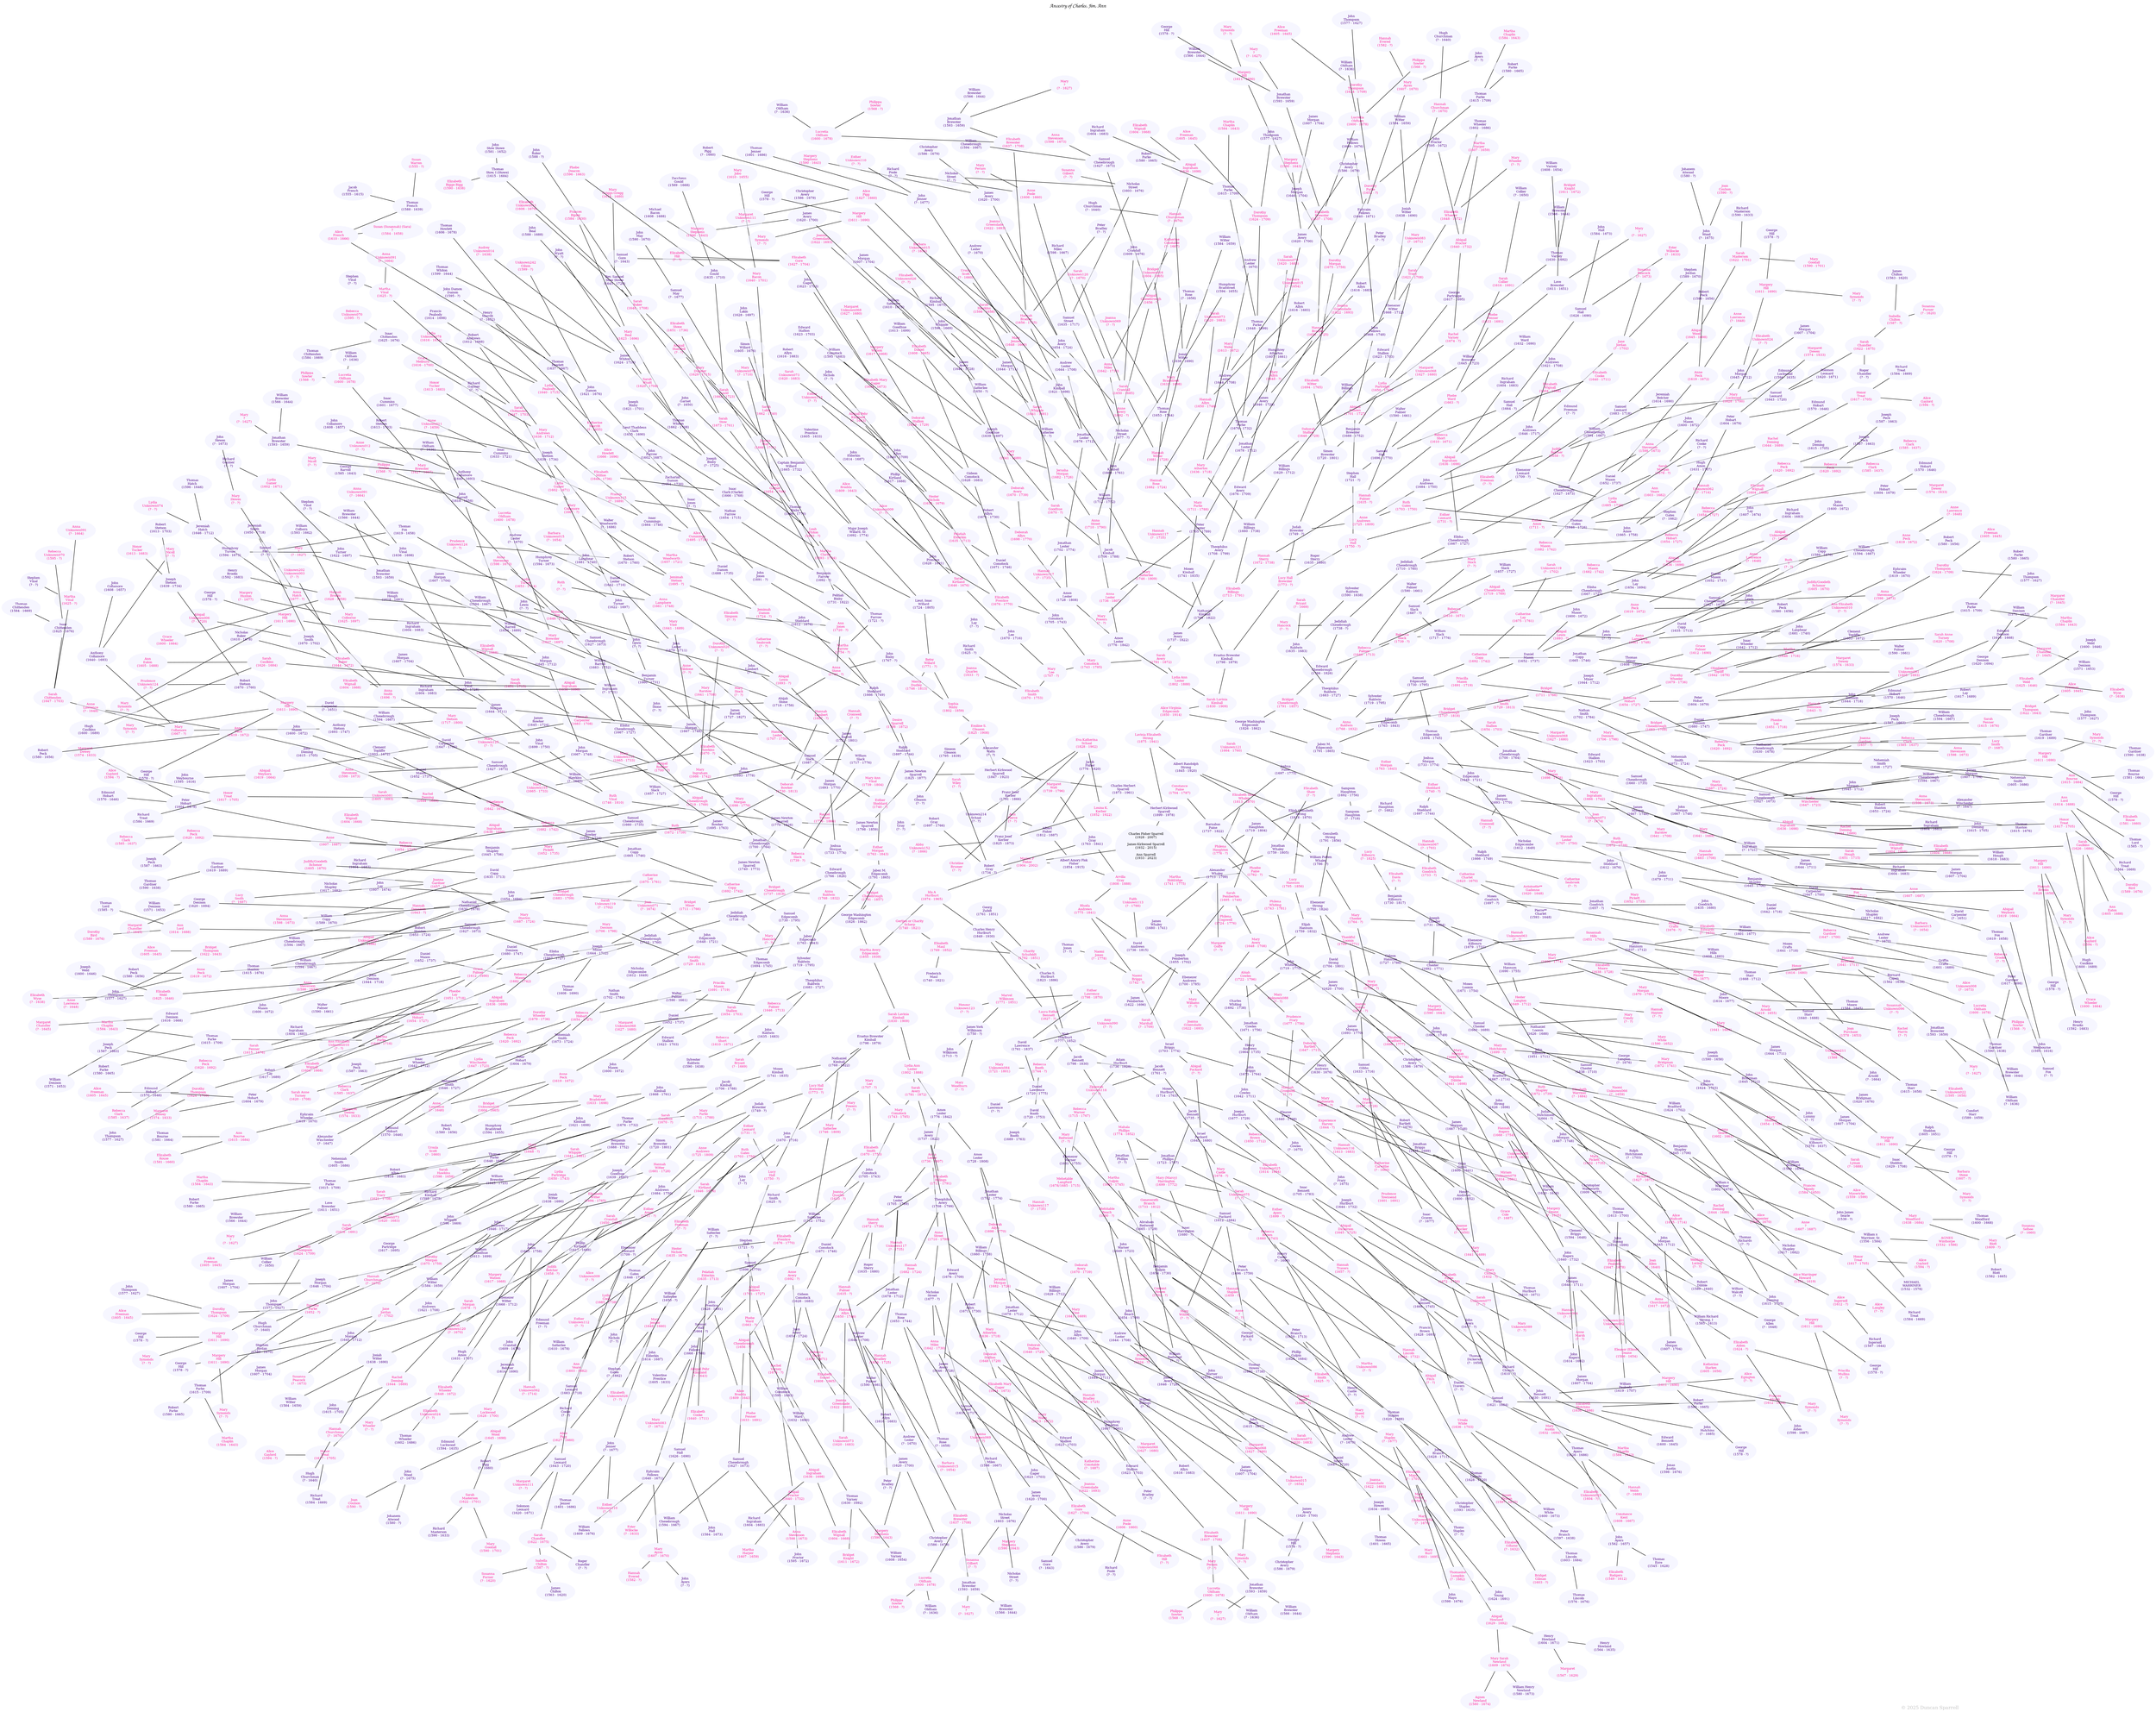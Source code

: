 graph ancestors {
labelloc="t"
label="Ancestry of Charles, Jim, Ann"
fontname="URW Chancery L, Apple Chancery, Comic Sans MS, cursive"
layout=neato; graph [ranksep=1 overlap=false];
edge [penwidth=1 color="black"]
node [style="filled" penwidth=0 fillcolor="#f0f0ffA0" fontcolor=indigo]
cfs [label="Charles Fisher Sparrell\n(1928 - 2007)\n\nJames Kirkwood Sparrell\n(1932 - 2015)\n\nAnn Sparrell\n(1933 - 2023)" fontsize=8 fontcolor=black URL="https://github.com/sparrell/cfs_ancestors/blob/main/Vol_02_Ships/V2_C1_Principals/1_Charles_Fisher_Sparrell"]
M [label="Marion F\nFisher\n(1904 - 2002)" fontsize=8 fontcolor=deeppink URL=""]
cfs -- M
P [label="Herbert Kirkwood\nSparrell\n(1899 - 1978)" fontsize=8 fontcolor=indigo URL=""]
cfs -- P
MM [label="Ida A\nHurlburt\n(1874 - 1965)" fontsize=8 fontcolor=deeppink URL=""]
M -- MM
MP [label="Albert Amory Fisk\nFisher\n(1854 - 1915)" fontsize=8 fontcolor=indigo URL=""]
M -- MP
PM [label="Lavinia Elizabeth\nStrong\n(1875 - 1941)" fontsize=8 fontcolor=deeppink URL=""]
P -- PM
PP [label="Charles Herbert\nSparrell\n(1873 - 1961)" fontsize=8 fontcolor=indigo URL=""]
P -- PP
MMM [label="Martha Avery\nEdgecomb\n(1855 - 1939)" fontsize=8 fontcolor=deeppink URL=""]
MM -- MMM
MMP [label="Charles Henry\nHurlburt\n(1849 - 1930)" fontsize=8 fontcolor=indigo URL=""]
MM -- MMP
MPM [label="Arvilla\nGray\n(1808 - 1888)" fontsize=8 fontcolor=deeppink URL=""]
MP -- MPM
MPP [label="Albert\nFisher\n(1812 - 1887)" fontsize=8 fontcolor=indigo URL=""]
MP -- MPP
PMM [label="Alice Virginia\nEdgecomb\n(1850 - 1914)" fontsize=8 fontcolor=deeppink URL=""]
PM -- PMM
PMP [label="Albert Randolph\nStrong\n(1845 - 1920)" fontsize=8 fontcolor=indigo URL=""]
PM -- PMP
PPM [label="Louisa K.\nKerber\n(1852 - 1922)" fontsize=8 fontcolor=deeppink URL=""]
PP -- PPM
PPP [label="Herbert Kirkwood\nSparrell\n(1847 - 1923)" fontsize=8 fontcolor=indigo URL=""]
PP -- PPP
MMMM [label="Sarah Lavinia\nKimball\n(1830 - 1909)" fontsize=8 fontcolor=deeppink URL=""]
MMM -- MMMM
MMMP [label="George Washington\nEdgecomb\n(1826 - 1862)" fontsize=8 fontcolor=indigo URL=""]
MMM -- MMMP
MMPM [label="Laura Esther\nBennett\n(1827 - ?)" fontsize=8 fontcolor=deeppink URL=""]
MMP -- MMPM
MMPP [label="Charles S.\nHurlburt\n(1823 - 1886)" fontsize=8 fontcolor=indigo URL=""]
MMP -- MMPP
MPMM [label="Rhoda\nAndrews\n(1775 - 1841)" fontsize=8 fontcolor=deeppink URL=""]
MPM -- MPMM
MPMP [label="John\nGray\n(1763 - 1841)" fontsize=8 fontcolor=indigo URL=""]
MPM -- MPMP
MPPM [label="Ann\nPierce\n(? - ?)" fontsize=8 fontcolor=deeppink URL=""]
MPP -- MPPM
MPPP [label="Jacob\nFisher\n(1776 - 1820)" fontsize=8 fontcolor=indigo URL=""]
MPP -- MPPP
PMMM [label="Sarah Lavinia\nKimball\n(1830 - 1909)" fontsize=8 fontcolor=deeppink URL=""]
PMM -- PMMM
PMMP [label="George Washington\nEdgecomb\n(1826 - 1862)" fontsize=8 fontcolor=indigo URL=""]
PMM -- PMMP
PMPM [label="Elizabeth Shaw\nWhaley\n(1813 - 1870)" fontsize=8 fontcolor=deeppink URL=""]
PMP -- PMPM
PMPP [label="Elijah Genubeth\nStrong\n(1818 - 1870)" fontsize=8 fontcolor=indigo URL=""]
PMP -- PMPP
PPMM [label="Eva Katherina\nSchaal\n(1828 - 1902)" fontsize=8 fontcolor=deeppink URL=""]
PPM -- PPMM
PPMP [label="Franz Josef\nKerber\n(1825 - 1873)" fontsize=8 fontcolor=indigo URL=""]
PPM -- PPMP
PPPM [label="Emiline S.\nGleason\n(1825 - 1908)" fontsize=8 fontcolor=deeppink URL=""]
PPP -- PPPM
PPPP [label="James Newton\nSparrell\n(1825 - 1877)" fontsize=8 fontcolor=indigo URL=""]
PPP -- PPPP
MMMMM [label="Lydia Ann\nLester\n(1802 - 1888)" fontsize=8 fontcolor=deeppink URL=""]
MMMM -- MMMMM
MMMMP [label="Erastus Brewster\nKimball\n(1798 - 1879)" fontsize=8 fontcolor=indigo URL=""]
MMMM -- MMMMP
MMMPM [label="Bridget\nChesebrough\n(1791 - 1857)" fontsize=8 fontcolor=deeppink URL=""]
MMMP -- MMMPM
MMMPP [label="Jabez M.\nEdgecomb\n(1791 - 1865)" fontsize=8 fontcolor=indigo URL=""]
MMMP -- MMMPP
MMPMM [label="Esther\nLawrence\n(1798 - 1870)" fontsize=8 fontcolor=deeppink URL=""]
MMPM -- MMPMM
MMPMP [label="Jacob\nBennett\n(1798 - 1830)" fontsize=8 fontcolor=indigo URL=""]
MMPM -- MMPMP
MMPPM [label="Charity\nSchufeldt\n(1792 - 1851)" fontsize=8 fontcolor=deeppink URL=""]
MMPP -- MMPPM
MMPPP [label="Wait\nHurlburt\n(1777 - 1852)" fontsize=8 fontcolor=indigo URL=""]
MMPP -- MMPPP
MPMMM [label="Naomi\nBriggs\n(1742 - ?)" fontsize=8 fontcolor=deeppink URL=""]
MPMM -- MPMMM
MPMMP [label="David\nAndrews\n(1736 - 1815)" fontsize=8 fontcolor=indigo URL=""]
MPMM -- MPMMP
MPMPM [label="Margaret\nWatt\n(1739 - 1796)" fontsize=8 fontcolor=deeppink URL=""]
MPMP -- MPMPM
MPMPP [label="Robert\nGray\n(1734 - ?)" fontsize=8 fontcolor=indigo URL=""]
MPMP -- MPMPP
PMMMM [label="Lydia Ann\nLester\n(1802 - 1888)" fontsize=8 fontcolor=deeppink URL=""]
PMMM -- PMMMM
PMMMP [label="Erastus Brewster\nKimball\n(1798 - 1879)" fontsize=8 fontcolor=indigo URL=""]
PMMM -- PMMMP
PMMPM [label="Bridget\nChesebrough\n(1791 - 1857)" fontsize=8 fontcolor=deeppink URL=""]
PMMP -- PMMPM
PMMPP [label="Jabez M.\nEdgecomb\n(1791 - 1865)" fontsize=8 fontcolor=indigo URL=""]
PMMP -- PMMPP
PMPMM [label="Philena\nHaughton\n(1776 - ?)" fontsize=8 fontcolor=deeppink URL=""]
PMPM -- PMPMM
PMPMP [label="William Patten\nWhaley\n(1786 - ?)" fontsize=8 fontcolor=indigo URL=""]
PMPM -- PMPMP
PMPPM [label="Lucy\nHannum\n(1795 - 1856)" fontsize=8 fontcolor=deeppink URL=""]
PMPP -- PMPPM
PMPPP [label="Genubeth\nStrong\n(1791 - 1856)" fontsize=8 fontcolor=indigo URL=""]
PMPP -- PMPPP
PPMMM [label="Christine\nBrumer\n(? - ?)" fontsize=8 fontcolor=deeppink URL=""]
PPMM -- PPMMM
PPMMP [label="Unknown214\nSchaal\n(? - ?)" fontsize=8 fontcolor=indigo URL=""]
PPMM -- PPMMP
PPMPM [label="Abby\nUnknown152\n(? - 1866)" fontsize=8 fontcolor=deeppink URL=""]
PPMP -- PPMPM
PPMPP [label="Franz Josef\nKerber\n(1791 - 1866)" fontsize=8 fontcolor=indigo URL=""]
PPMP -- PPMPP
PPPMM [label="Sophia\nBixby\n(1802 - 1859)" fontsize=8 fontcolor=deeppink URL=""]
PPPM -- PPPMM
PPPMP [label="Simeon\nGleason\n(1795 - 1839)" fontsize=8 fontcolor=indigo URL=""]
PPPM -- PPPMP
PPPPM [label="Desire\nSparrell\n(1798 - 1872)" fontsize=8 fontcolor=deeppink URL=""]
PPPP -- PPPPM
PPPPP [label="James Newton\nSparrell\n(1798 - 1859)" fontsize=8 fontcolor=indigo URL=""]
PPPP -- PPPPP
MPMMPM [label="Faith\nUnknown113\n(? - 1788)" fontsize=8 fontcolor=deeppink URL=""]
MPMMP -- MPMMPM
MPMMPP [label="Ebenezer\nAndrews\n(1700 - 1785)" fontsize=8 fontcolor=indigo URL=""]
MPMMP -- MPMMPP
PMMPPM [label="Esther\nMorgan\n(1763 - 1843)" fontsize=8 fontcolor=deeppink URL=""]
PMMPP -- PMMPPM
PMPPPP [label="Ebenezer\nStrong\n(1750 - 1824)" fontsize=8 fontcolor=indigo URL=""]
PMPPP -- PMPPPP
MMMPMP [label="Edward\nChesebrough\n(1766 - 1826)" fontsize=8 fontcolor=indigo URL=""]
MMMPM -- MMMPMP
PPPMMM [label="Betsy\nWillard\n(1771 - ?)" fontsize=8 fontcolor=deeppink URL=""]
PPPMM -- PPPMMM
MPMMMM [label="Naomi\nJones\n(? - 1778)" fontsize=8 fontcolor=deeppink URL=""]
MPMMM -- MPMMMM
PMPMPM [label="Mary\nChester\n(1764 - ?)" fontsize=8 fontcolor=deeppink URL=""]
PMPMP -- PMPMPM
PPPPPP [label="James Newton\nSparrell\n(1770 - 1826)" fontsize=8 fontcolor=indigo URL=""]
PPPPP -- PPPPPP
MMMPPM [label="Esther\nMorgan\n(1763 - 1843)" fontsize=8 fontcolor=deeppink URL=""]
MMMPP -- MMMPPM
MMPPMM [label="Elisabeth\nMaul\n(1769 - 1852)" fontsize=8 fontcolor=deeppink URL=""]
MMPPM -- MMPPMM
PMMPPP [label="Jabez\nEdgecomb\n(1763 - 1843)" fontsize=8 fontcolor=indigo URL=""]
PMMPP -- PMMPPP
MMPPPP [label="Adam\nHurlburt\n(1736 - 1828)" fontsize=8 fontcolor=indigo URL=""]
MMPPP -- MMPPPP
MPMMMP [label="Israel\nBriggs\n(1703 - 1774)" fontsize=8 fontcolor=indigo URL=""]
MPMMM -- MPMMMP
MPMPPM [label="Sarah\nWiley\n(? - ?)" fontsize=8 fontcolor=deeppink URL=""]
MPMPP -- MPMPPM
PMMPMM [label="Anna\nBaldwin\n(1768 - 1832)" fontsize=8 fontcolor=deeppink URL=""]
PMMPM -- PMMPMM
PMPPMM [label="Phoebe\nPaine\n(1762 - ?)" fontsize=8 fontcolor=deeppink URL=""]
PMPPM -- PMPPMM
PMMMPM [label="Lucy Hall\nBrewster\n(1773 - ?)" fontsize=8 fontcolor=deeppink URL=""]
PMMMP -- PMMMPM
PMPPMP [label="Elijah\nHannum\n(1759 - 1832)" fontsize=8 fontcolor=indigo URL=""]
PMPPM -- PMPPMP
PMPMMP [label="James\nHaughton\n(1719 - 1804)" fontsize=8 fontcolor=indigo URL=""]
PMPMM -- PMPMMP
PPPPMP [label="James\nBarrell\n(1751 - 1801)" fontsize=8 fontcolor=indigo URL=""]
PPPPM -- PPPPMP
MMMMPP [label="Nathaniel\nKimball\n(1768 - 1822)" fontsize=8 fontcolor=indigo URL=""]
MMMMP -- MMMMPP
MMPMPM [label="Mahala\nPhillips\n(1774 - 1852)" fontsize=8 fontcolor=deeppink URL=""]
MMPMP -- MMPMPM
MMPMMM [label="Marvel\nWilkinson\n(1771 - 1851)" fontsize=8 fontcolor=deeppink URL=""]
MMPMM -- MMPMMM
MMPPMP [label="Georg\nZufelt\n(1761 - 1851)" fontsize=8 fontcolor=indigo URL=""]
MMPPM -- MMPPMP
PMPPPM [label="Lucy\nKilbourn\n(? - 1825)" fontsize=8 fontcolor=deeppink URL=""]
PMPPP -- PMPPPM
PMPMPP [label="Jonathan\nWhaley\n(1759 - 1805)" fontsize=8 fontcolor=indigo URL=""]
PMPMP -- PMPMPP
MMMMMP [label="Amos\nLester\n(1776 - 1842)" fontsize=8 fontcolor=indigo URL=""]
MMMMM -- MMMMMP
MMMMMM [label="Sarah\nAvery\n(1781 - 1872)" fontsize=8 fontcolor=deeppink URL=""]
MMMMM -- MMMMMM
MMPMPP [label="Jacob\nBennett\n(1761 - ?)" fontsize=8 fontcolor=indigo URL=""]
MMPMP -- MMPMPP
PMPMMM [label="Philena\nWhiting\n(1743 - 1781)" fontsize=8 fontcolor=deeppink URL=""]
PMPMM -- PMPMMM
MMPPPM [label="Rebecca\nBooth\n(1744 - ?)" fontsize=8 fontcolor=deeppink URL=""]
MMPPP -- MMPPPM
PMMPMP [label="Edward\nChesebrough\n(1766 - 1826)" fontsize=8 fontcolor=indigo URL=""]
PMMPM -- PMMPMP
MPMPMP [label="Alexander\nWatts\n(? - ?)" fontsize=8 fontcolor=indigo URL=""]
MPMPM -- MPMPMP
PPPMMP [label="John\nBixby\n(1767 - ?)" fontsize=8 fontcolor=indigo URL=""]
PPPMM -- PPPMMP
PPPPPM [label="Rachel\nTurner\n(1776 - 1866)" fontsize=8 fontcolor=deeppink URL=""]
PPPPP -- PPPPPM
MMMPMM [label="Anna\nBaldwin\n(1768 - 1832)" fontsize=8 fontcolor=deeppink URL=""]
MMMPM -- MMMPMM
MPMPPP [label="Robert\nGray\n(1697 - 1766)" fontsize=8 fontcolor=indigo URL=""]
MPMPP -- MPMPPP
MMPMMP [label="David\nLawrence\n(1761 - 1837)" fontsize=8 fontcolor=indigo URL=""]
MMPMM -- MMPMMP
PMMMMM [label="Sarah\nAvery\n(1781 - 1872)" fontsize=8 fontcolor=deeppink URL=""]
PMMMM -- PMMMMM
MMMMPM [label="Lucy Hall\nBrewster\n(1773 - ?)" fontsize=8 fontcolor=deeppink URL=""]
MMMMP -- MMMMPM
PMMMMP [label="Amos\nLester\n(1776 - 1842)" fontsize=8 fontcolor=indigo URL=""]
PMMMM -- PMMMMP
PPPPMM [label="Martha\nFarrow\n(1754 - ?)" fontsize=8 fontcolor=deeppink URL=""]
PPPPM -- PPPPMM
MMMPPP [label="Jabez\nEdgecomb\n(1763 - 1843)" fontsize=8 fontcolor=indigo URL=""]
MMMPP -- MMMPPP
PPPMPP [label="John\nGleason\n(? - ?)" fontsize=8 fontcolor=indigo URL=""]
PPPMP -- PPPMPP
PMMMPP [label="Nathaniel\nKimball\n(1768 - 1822)" fontsize=8 fontcolor=indigo URL=""]
PMMMP -- PMMMPP
PMMPPMM [label="Esther\nStoddard\n(1740 - ?)" fontsize=8 fontcolor=deeppink URL=""]
PMMPPM -- PMMPPMM
MMPMMMP [label="James York\nWilkinson\n(1750 - ?)" fontsize=8 fontcolor=indigo URL=""]
MMPMMM -- MMPMMMP
MMMMPMM [label="Lucy\nHall\n(1750 - ?)" fontsize=8 fontcolor=deeppink URL=""]
MMMMPM -- MMMMPMM
PPPMMMP [label="Lieut. Issac\nWillard\n(1724 - 1805)" fontsize=8 fontcolor=indigo URL=""]
PPPMMM -- PPPMMMP
PMPPMMP [label="Barnabas\nPaine\n(1737 - 1822)" fontsize=8 fontcolor=indigo URL=""]
PMPPMM -- PMPPMMP
PMPMMMM [label="Philena\nCogswell\n(1724 - 1776)" fontsize=8 fontcolor=deeppink URL=""]
PMPMMM -- PMPMMMM
PPPMMPP [label="Pelitiah\nBixby\n(1731 - 1822)" fontsize=8 fontcolor=indigo URL=""]
PPPMMP -- PPPMMPP
PMMPPPP [label="Samuel\nEdgecomb\n(1730 - 1795)" fontsize=8 fontcolor=indigo URL=""]
PMMPPP -- PMMPPPP
MMPMMMM [label="Honour\nUnknown123\n(? - ?)" fontsize=8 fontcolor=deeppink URL=""]
MMPMMM -- MMPMMMM
PMPPPPP [label="David\nStrong\n(1704 - 1801)" fontsize=8 fontcolor=indigo URL=""]
PMPPPP -- PMPPPPP
MMMMPPP [label="Moses\nKimball\n(1741 - 1835)" fontsize=8 fontcolor=indigo URL=""]
MMMMPP -- MMMMPPP
MMMPMMP [label="Sylvester\nBaldwin\n(1719 - 1795)" fontsize=8 fontcolor=indigo URL=""]
MMMPMM -- MMMPMMP
MMPMPMM [label="Genevereth\nBranch\n(1733 - 1812)" fontsize=8 fontcolor=deeppink URL=""]
MMPMPM -- MMPMPMM
MMPPPPM [label="Rebecca\nWarner\n(1715 - 1767)" fontsize=8 fontcolor=deeppink URL=""]
MMPPPP -- MMPPPPM
PMMPMMM [label="Bridget\nChesebrough\n(1737 - 1818)" fontsize=8 fontcolor=deeppink URL=""]
PMMPMM -- PMMPMMM
MPMMMMP [label="Thomas\nJones\n(? - ?)" fontsize=8 fontcolor=indigo URL=""]
MPMMMM -- MPMMMMP
PMPPMPM [label="Abiah\nCowles\n(1722 - 1796)" fontsize=8 fontcolor=deeppink URL=""]
PMPPMP -- PMPPMPM
MMPMMPP [label="Daniel\nLawrence\n(1720 - 1775)" fontsize=8 fontcolor=indigo URL=""]
MMPMMP -- MMPMMPP
PPPMMPM [label="Anna\nStone\n(1740 - ?)" fontsize=8 fontcolor=deeppink URL=""]
PPPMMP -- PPPMMPM
PPPPPMM [label="Mary Ann\nVinal\n(1739 - 1804)" fontsize=8 fontcolor=deeppink URL=""]
PPPPPM -- PPPPPMM
PMMMPMM [label="Lucy\nHall\n(1750 - ?)" fontsize=8 fontcolor=deeppink URL=""]
PMMMPM -- PMMMPMM
MMMPPMP [label="Joshua\nMorgan\n(1733 - 1774)" fontsize=8 fontcolor=indigo URL=""]
MMMPPM -- MMMPPMP
MMMMPPM [label="Mary\nSatterlee\n(1746 - 1809)" fontsize=8 fontcolor=deeppink URL=""]
MMMMPP -- MMMMPPM
MMPPMMP [label="Frederich\nMaul\n(1740 - 1821)" fontsize=8 fontcolor=indigo URL=""]
MMPPMM -- MMPPMMP
PMPMPMP [label="Joseph\nChester\n(1731 - 1804)" fontsize=8 fontcolor=indigo URL=""]
PMPMPM -- PMPMPMP
PMMPMMP [label="Sylvester\nBaldwin\n(1719 - 1795)" fontsize=8 fontcolor=indigo URL=""]
PMMPMM -- PMMPMMP
MPMMPPP [label="Henry\nAndrews\n(1664 - 1735)" fontsize=8 fontcolor=indigo URL=""]
MPMMPP -- MPMMPPP
PMMPMPM [label="Rebecca\nSlack\n(1739 - ?)" fontsize=8 fontcolor=deeppink URL=""]
PMMPMP -- PMMPMPM
PMPMPPP [label="Alexander\nWhaley\n(1713 - 1799)" fontsize=8 fontcolor=indigo URL=""]
PMPMPP -- PMPMPPP
PMMPPPM [label="Dorothy\nSmith\n(1729 - 1813)" fontsize=8 fontcolor=deeppink URL=""]
PMMPPP -- PMMPPPM
PMPMMMP [label="John\nWhiting\n(1719 - 1770)" fontsize=8 fontcolor=indigo URL=""]
PMPMMM -- PMPMMMP
PMPMMPM [label="Sarah\nPemberton\n(1695 - 1749)" fontsize=8 fontcolor=deeppink URL=""]
PMPMMP -- PMPMMPM
MMPMPMP [label="Jonathan\nPhillips\n(1723 - 1787)" fontsize=8 fontcolor=indigo URL=""]
MMPMPM -- MMPMPMP
MMMPMPM [label="Rebecca\nSlack\n(1739 - ?)" fontsize=8 fontcolor=deeppink URL=""]
MMMPMP -- MMMPMPM
PMPPMMM [label="Martha\nHoldridge\n(1741 - 1775)" fontsize=8 fontcolor=deeppink URL=""]
PMPPMM -- PMPPMMM
MMMMMPM [label="Anna\nLester\n(1736 - 1807)" fontsize=8 fontcolor=deeppink URL=""]
MMMMMP -- MMMMMPM
PMPPMPP [label="Gideon\nHannum\n(1727 - 1786)" fontsize=8 fontcolor=indigo URL=""]
PMPPMP -- PMPPMPP
MMMMMPP [label="Amos\nLester\n(1728 - 1808)" fontsize=8 fontcolor=indigo URL=""]
MMMMMP -- MMMMMPP
MPMMPPM [label="Mary\nWilliams\n(? - ?)" fontsize=8 fontcolor=deeppink URL=""]
MPMMPP -- MPMMPPM
PMPPPMP [label="Benjamin\nKilbourn\n(1730 - 1817)" fontsize=8 fontcolor=indigo URL=""]
PMPPPM -- PMPPPMP
PMMMPMP [label="Judah\nBrewster\n(1749 - ?)" fontsize=8 fontcolor=indigo URL=""]
PMMMPM -- PMMMPMP
MPMMMPM [label="Abigail\nPackard\n(? - ?)" fontsize=8 fontcolor=deeppink URL=""]
MPMMMP -- MPMMMPM
PPPPPMP [label="John\nTurner\n(1693 - 1778)" fontsize=8 fontcolor=indigo URL=""]
PPPPPM -- PPPPPMP
PPPPMMM [label="Jemimah\nDamon\n(1724 - ?)" fontsize=8 fontcolor=deeppink URL=""]
PPPPMM -- PPPPMMM
PMPMMPP [label="Sampson\nHaughton\n(1692 - 1756)" fontsize=8 fontcolor=indigo URL=""]
PMPMMP -- PMPMMPP
MMPPPPP [label="Moses\nHurlburt\n(1714 - 1763)" fontsize=8 fontcolor=indigo URL=""]
MMPPPP -- MMPPPPP
MMPPMMM [label="Gertjen or Charity\nScherp\n(1740 - 1821)" fontsize=8 fontcolor=deeppink URL=""]
MMPPMM -- MMPPMMM
MMMMMMM [label="Mary\nComstock\n(1743 - 1785)" fontsize=8 fontcolor=deeppink URL=""]
MMMMMM -- MMMMMMM
MMPPPMM [label="Mary\nUnknown084\n(1721 - 1801)" fontsize=8 fontcolor=deeppink URL=""]
MMPPPM -- MMPPPMM
PMPPPPM [label="Thankful\nLoomis\n(1709 - 1771)" fontsize=8 fontcolor=deeppink URL=""]
PMPPPP -- PMPPPPM
MMPMPPM [label="Zipporah\nUnknown118\n(? - ?)" fontsize=8 fontcolor=deeppink URL=""]
MMPMPP -- MMPMPPM
PMMPMPP [label="Jedidiah\nChesebrough\n(1738 - ?)" fontsize=8 fontcolor=indigo URL=""]
PMMPMP -- PMMPMPP
MMMPMPP [label="Jedidiah\nChesebrough\n(1738 - ?)" fontsize=8 fontcolor=indigo URL=""]
MMMPMP -- MMMPMPP
PMMMMMP [label="James\nAvery\n(1737 - 1822)" fontsize=8 fontcolor=indigo URL=""]
PMMMMM -- PMMMMMP
PMMMPPM [label="Mary\nSatterlee\n(1746 - 1809)" fontsize=8 fontcolor=deeppink URL=""]
PMMMPP -- PMMMPPM
PPPPMPM [label="Deborah\nBowker\n(1730 - 1813)" fontsize=8 fontcolor=deeppink URL=""]
PPPPMP -- PPPPMPM
MMMPMMM [label="Bridget\nChesebrough\n(1737 - 1818)" fontsize=8 fontcolor=deeppink URL=""]
MMMPMM -- MMMPMMM
PMPMPMM [label="Mary\nMorgan\n(1731 - ?)" fontsize=8 fontcolor=deeppink URL=""]
PMPMPM -- PMPMPMM
PPPPMMP [label="Thomas\nFarrow\n(1721 - ?)" fontsize=8 fontcolor=indigo URL=""]
PPPPMM -- PPPPMMP
PMMMMMM [label="Mary\nComstock\n(1743 - 1785)" fontsize=8 fontcolor=deeppink URL=""]
PMMMMM -- PMMMMMM
PMPPPMM [label="Elizabeth\nGoodrich\n(1733 - ?)" fontsize=8 fontcolor=deeppink URL=""]
PMPPPM -- PMPPPMM
MMMMPMP [label="Judah\nBrewster\n(1749 - ?)" fontsize=8 fontcolor=indigo URL=""]
MMMMPM -- MMMMPMP
MPMMMPP [label="John\nBriggs\n(1673 - 1764)" fontsize=8 fontcolor=indigo URL=""]
MPMMMP -- MPMMMPP
PMMMMPM [label="Anna\nLester\n(1736 - 1807)" fontsize=8 fontcolor=deeppink URL=""]
PMMMMP -- PMMMMPM
PMMPPMP [label="Joshua\nMorgan\n(1733 - 1774)" fontsize=8 fontcolor=indigo URL=""]
PMMPPM -- PMMPPMP
PMPMPPM [label="Elizabeth\nShaw\n(? - ?)" fontsize=8 fontcolor=deeppink URL=""]
PMPMPP -- PMPMPPM
PPPPMPP [label="James\nBarrell\n(1727 - 1827)" fontsize=8 fontcolor=indigo URL=""]
PPPPMP -- PPPPMPP
MMPMPPP [label="Jacob\nBennett\n(1735 - ?)" fontsize=8 fontcolor=indigo URL=""]
MMPMPP -- MMPMPPP
PMMMMPP [label="Amos\nLester\n(1728 - 1808)" fontsize=8 fontcolor=indigo URL=""]
PMMMMP -- PMMMMPP
PPPPPPM [label="Ruth\nVinal\n(1746 - 1810)" fontsize=8 fontcolor=deeppink URL=""]
PPPPPP -- PPPPPPM
MMPPPMP [label="David\nBooth\n(1720 - 1753)" fontsize=8 fontcolor=indigo URL=""]
MMPPPM -- MMPPPMP
MMMPPPP [label="Samuel\nEdgecomb\n(1730 - 1795)" fontsize=8 fontcolor=indigo URL=""]
MMMPPP -- MMMPPPP
PMMMPPP [label="Moses\nKimball\n(1741 - 1835)" fontsize=8 fontcolor=indigo URL=""]
PMMMPP -- PMMMPPP
MPMPPPP [label="John\nGray\n(? - ?)" fontsize=8 fontcolor=indigo URL=""]
MPMPPP -- MPMPPPP
MMMPPMM [label="Esther\nStoddard\n(1740 - ?)" fontsize=8 fontcolor=deeppink URL=""]
MMMPPM -- MMMPPMM
PPPPPPP [label="James Newton\nSparrell\n(1740 - 1773)" fontsize=8 fontcolor=indigo URL=""]
PPPPPP -- PPPPPPP
MMMMMMP [label="James\nAvery\n(1737 - 1822)" fontsize=8 fontcolor=indigo URL=""]
MMMMMM -- MMMMMMP
MMMPPPM [label="Dorothy\nSmith\n(1729 - 1813)" fontsize=8 fontcolor=deeppink URL=""]
MMMPPP -- MMMPPPM
PPPMMMM [label="Mercy\nDudley\n(1746 - 1813)" fontsize=8 fontcolor=deeppink URL=""]
PPPMMM -- PPPMMMM
MMPMMPM [label="Amy\nUnknown090\n(? - ?)" fontsize=8 fontcolor=deeppink URL=""]
MMPMMP -- MMPMMPM
MMMPPPMM [label="Mary\nDenison\n(1706 - 1798)" fontsize=8 fontcolor=deeppink URL=""]
MMMPPPM -- MMMPPPMM
PMMMMPMP [label="Peter\nLester\n(1705 - 1789)" fontsize=8 fontcolor=indigo URL=""]
PMMMMPM -- PMMMMPMP
MMPMMPPP [label="Daniel\nLawrence\n(? - ?)" fontsize=8 fontcolor=indigo URL=""]
MMPMMPP -- MMPMMPPP
PMPMMMPP [label="Charles\nWhiting\n(1692 - 1738)" fontsize=8 fontcolor=indigo URL=""]
PMPMMMP -- PMPMMMPP
PMMPPPPP [label="Thomas\nEdgecomb\n(1694 - 1745)" fontsize=8 fontcolor=indigo URL=""]
PMMPPPP -- PMMPPPPP
MMPPPMPP [label="Joseph\nBooth\n(1689 - 1763)" fontsize=8 fontcolor=indigo URL=""]
MMPPPMP -- MMPPPMPP
PMMPMPPM [label="Mary\nHancock\n(? - ?)" fontsize=8 fontcolor=deeppink URL=""]
PMMPMPP -- PMMPMPPM
MMPPPPMM [label="Martha\nGalpin\n(1685 - 1745)" fontsize=8 fontcolor=deeppink URL=""]
MMPPPPM -- MMPPPPMM
PMMMMMPP [label="Theophilus\nAvery\n(1708 - 1799)" fontsize=8 fontcolor=indigo URL=""]
PMMMMMP -- PMMMMMPP
MMPPPPPP [label="Joseph\nHurlburt\n(1677 - 1729)" fontsize=8 fontcolor=indigo URL=""]
MMPPPPP -- MMPPPPPP
PMPMMMPM [label="Elizabeth\nBradford\n(1696 - 1777)" fontsize=8 fontcolor=deeppink URL=""]
PMPMMMP -- PMPMMMPM
PMMMMPPP [label="Jonathan\nLester\n(1702 - 1774)" fontsize=8 fontcolor=indigo URL=""]
PMMMMPP -- PMMMMPPP
PMMMPPPP [label="Jacob\nKimball\n(1706 - 1788)" fontsize=8 fontcolor=indigo URL=""]
PMMMPPP -- PMMMPPPP
PMPPMPPP [label="William\nHannum\n(1690 - 1755)" fontsize=8 fontcolor=indigo URL=""]
PMPPMPP -- PMPPMPPP
PMMPMPMP [label="William\nSlack\n(1717 - 1776)" fontsize=8 fontcolor=indigo URL=""]
PMMPMPM -- PMMPMPMP
MMMPPMMM [label="Hannah\nLester\n(1707 - 1750)" fontsize=8 fontcolor=deeppink URL=""]
MMMPPMM -- MMMPPMMM
MPMMMPPP [label="Jonathan\nBriggs\n(1635 - 1699)" fontsize=8 fontcolor=indigo URL=""]
MPMMMPP -- MPMMMPPP
MMMPMMMP [label="Jonathan\nChesebrough\n(1700 - 1764)" fontsize=8 fontcolor=indigo URL=""]
MMMPMMM -- MMMPMMMP
MMMMMMMP [label="John\nComstock\n(1705 - 1743)" fontsize=8 fontcolor=indigo URL=""]
MMMMMMM -- MMMMMMMP
MMPMMMPM [label="Mary\nWoodburn\n(? - ?)" fontsize=8 fontcolor=deeppink URL=""]
MMPMMMP -- MMPMMMPM
MMMMPPMM [label="Mary\nPowers\n(? - ?)" fontsize=8 fontcolor=deeppink URL=""]
MMMMPPM -- MMMMPPMM
PMMMPMPM [label="Anne\nAndrews\n(1725 - 1809)" fontsize=8 fontcolor=deeppink URL=""]
PMMMPMP -- PMMMPMPM
MMMMPPPM [label="Mary\nParke\n(1711 - 1788)" fontsize=8 fontcolor=deeppink URL=""]
MMMMPPP -- MMMMPPPM
PMPPMMPM [label="Constance\nPaine\n(1704 - 1787)" fontsize=8 fontcolor=deeppink URL=""]
PMPPMMP -- PMPPMMPM
MMMMPMMP [label="Stephen\nHall\n(1721 - ?)" fontsize=8 fontcolor=indigo URL=""]
MMMMPMM -- MMMMPMMP
PMPMPMPP [label="John\nChester\n(1692 - 1771)" fontsize=8 fontcolor=indigo URL=""]
PMPMPMP -- PMPMPMPP
PPPPMMMP [label="Daniel\nDamon\n(1688 - 1735)" fontsize=8 fontcolor=indigo URL=""]
PPPPMMM -- PPPPMMMP
PPPMMPMM [label="Ann\nJones\n(1720 - ?)" fontsize=8 fontcolor=deeppink URL=""]
PPPMMPM -- PPPMMPMM
MMMMPMPM [label="Anne\nAndrews\n(1725 - 1809)" fontsize=8 fontcolor=deeppink URL=""]
MMMMPMP -- MMMMPMPM
PMPPPMMP [label="Moses\nGoodrich\n(1697 - ?)" fontsize=8 fontcolor=indigo URL=""]
PMPPPMM -- PMPPPMMP
PMMMPPMP [label="William\nSatterlee\n(1712 - 1752)" fontsize=8 fontcolor=indigo URL=""]
PMMMPPM -- PMMMPPMP
MMMMPMPP [label="Simon\nBrewster\n(1720 - 1801)" fontsize=8 fontcolor=indigo URL=""]
MMMMPMP -- MMMMPMPP
PMMMMMMP [label="John\nComstock\n(1705 - 1743)" fontsize=8 fontcolor=indigo URL=""]
PMMMMMM -- PMMMMMMP
MMPMPMPP [label="Jonathan\nPhillips\n(? - ?)" fontsize=8 fontcolor=indigo URL=""]
MMPMPMP -- MMPMPMPP
PMMPPMMM [label="Hannah\nLester\n(1707 - 1750)" fontsize=8 fontcolor=deeppink URL=""]
PMMPPMM -- PMMPPMMM
MMMPMPPP [label="Jedidiah\nChesebrough\n(1710 - 1760)" fontsize=8 fontcolor=indigo URL=""]
MMMPMPP -- MMMPMPPP
MMMPPPPP [label="Thomas\nEdgecomb\n(1694 - 1745)" fontsize=8 fontcolor=indigo URL=""]
MMMPPPP -- MMMPPPPP
PMMMPMMP [label="Stephen\nHall\n(1721 - ?)" fontsize=8 fontcolor=indigo URL=""]
PMMMPMM -- PMMMPMMP
PMMPPMPM [label="Mary\nMorgan\n(1698 - 1776)" fontsize=8 fontcolor=deeppink URL=""]
PMMPPMP -- PMMPPMPM
MMMPMPMM [label="Abigail\nChesebrough\n(1719 - 1769)" fontsize=8 fontcolor=deeppink URL=""]
MMMPMPM -- MMMPMPMM
PPPMMMPP [label="Major Joseph\nWillard, Sr.\n(1692 - 1774)" fontsize=8 fontcolor=indigo URL=""]
PPPMMMP -- PPPMMMPP
PMPPPPMM [label="Joanna\nGibbs\n(1671 - ?)" fontsize=8 fontcolor=deeppink URL=""]
PMPPPPM -- PMPPPPMM
PMMPMPMM [label="Abigail\nChesebrough\n(1719 - 1769)" fontsize=8 fontcolor=deeppink URL=""]
PMMPMPM -- PMMPMPMM
MMMMMPMP [label="Peter\nLester\n(1705 - 1789)" fontsize=8 fontcolor=indigo URL=""]
MMMMMPM -- MMMMMPMP
PMPMPPPM [label="Margaret\nGoffe\n(? - ?)" fontsize=8 fontcolor=deeppink URL=""]
PMPMPPP -- PMPMPPPM
MMMMMPPP [label="Jonathan\nLester\n(1702 - 1774)" fontsize=8 fontcolor=indigo URL=""]
MMMMMPP -- MMMMMPPP
PPPPPPMP [label="John\nVinal\n(1699 - 1750)" fontsize=8 fontcolor=indigo URL=""]
PPPPPPM -- PPPPPPMP
MMMMMPMM [label="Anna\nStreet\n(1710 - 1790)" fontsize=8 fontcolor=deeppink URL=""]
MMMMMPM -- MMMMMPMM
PMMPPPPM [label="Catherine\nCopp\n(1692 - 1742)" fontsize=8 fontcolor=deeppink URL=""]
PMMPPPP -- PMMPPPPM
MMMPPMPP [label="James\nMorgan\n(1693 - 1770)" fontsize=8 fontcolor=indigo URL=""]
MMMPPMP -- MMMPPMPP
PPPPMMPP [label="Benjamin\nFarrow\n(1692 - ?)" fontsize=8 fontcolor=indigo URL=""]
PPPPMMP -- PPPPMMPP
MMPMPPPP [label="Issac\nBennett\n(1705 - 1783)" fontsize=8 fontcolor=indigo URL=""]
MMPMPPP -- MMPMPPPP
PMMPMPPP [label="Jedidiah\nChesebrough\n(1710 - 1760)" fontsize=8 fontcolor=indigo URL=""]
PMMPMPP -- PMMPMPPP
MPMMMPMP [label="Israel\nPackard\n(1645 - 1680)" fontsize=8 fontcolor=indigo URL=""]
MPMMMPM -- MPMMMPMP
MMPMMMPP [label="John\nWilkinson\n(1713 - ?)" fontsize=8 fontcolor=indigo URL=""]
MMPMMMP -- MMPMMMPP
PMMMMMPM [label="Elizabeth\nBillings\n(1713 - 1791)" fontsize=8 fontcolor=deeppink URL=""]
PMMMMMP -- PMMMMMPM
PMPPPMMM [label="Hannah\nUnknown067\n(? - 1793)" fontsize=8 fontcolor=deeppink URL=""]
PMPPPMM -- PMPPPMMM
MMPPPPPM [label="Mary\nCastle\n(1678 - ?)" fontsize=8 fontcolor=deeppink URL=""]
MMPPPPP -- MMPPPPPM
PMMMPPPM [label="Mary\nParke\n(1711 - 1788)" fontsize=8 fontcolor=deeppink URL=""]
PMMMPPP -- PMMMPPPM
MMMMPPMP [label="William\nSatterlee\n(1712 - 1752)" fontsize=8 fontcolor=indigo URL=""]
MMMMPPM -- MMMMPPMP
PMMPMMMP [label="Jonathan\nChesebrough\n(1700 - 1764)" fontsize=8 fontcolor=indigo URL=""]
PMMPMMM -- PMMPMMMP
PMMPMMPP [label="Theophilus\nBaldwin\n(1683 - 1727)" fontsize=8 fontcolor=indigo URL=""]
PMMPMMP -- PMMPMMPP
PMMPPPMP [label="Nathan\nSmith\n(1702 - 1784)" fontsize=8 fontcolor=indigo URL=""]
PMMPPPM -- PMMPPPMP
MMMMMPPM [label="Deborah\nAllyn\n(1698 - 1770)" fontsize=8 fontcolor=deeppink URL=""]
MMMMMPP -- MMMMMPPM
MMPMPMPM [label="Esther\nAyers\n(1699 - ?)" fontsize=8 fontcolor=deeppink URL=""]
MMPMPMP -- MMPMPMPM
PPPMMPPP [label="Thomas\nBixby\n(1696 - 1776)" fontsize=8 fontcolor=indigo URL=""]
PPPMMPP -- PPPMMPPP
MMMPPMPM [label="Mary\nMorgan\n(1698 - 1776)" fontsize=8 fontcolor=deeppink URL=""]
MMMPPMP -- MMMPPMPM
MMMMMMPM [label="Elizabeth\nBillings\n(1713 - 1791)" fontsize=8 fontcolor=deeppink URL=""]
MMMMMMP -- MMMMMMPM
PMMMPMPP [label="Simon\nBrewster\n(1720 - 1801)" fontsize=8 fontcolor=indigo URL=""]
PMMMPMP -- PMMMPMPP
MMPMPMMM [label="Content\nHowes\n(1702 - ?)" fontsize=8 fontcolor=deeppink URL=""]
MMPMPMM -- MMPMPMMM
PMPMMPPM [label="Sarah\nUnknown121\n(1664 - 1760)" fontsize=8 fontcolor=deeppink URL=""]
PMPMMPP -- PMPMMPPM
MMPMMPPM [label="Mary\nRedwood\n(? - ?)" fontsize=8 fontcolor=deeppink URL=""]
MMPMMPP -- MMPMMPPM
PMPMPMMM [label="Mary\nMorgan\n(1698 - 1776)" fontsize=8 fontcolor=deeppink URL=""]
PMPMPMM -- PMPMPMMM
PMMPMMPM [label="Priscilla\nMason\n(1691 - 1719)" fontsize=8 fontcolor=deeppink URL=""]
PMMPMMP -- PMMPMMPM
PPPPPPMM [label="Mary\nStetson\n(1717 - 1800)" fontsize=8 fontcolor=deeppink URL=""]
PPPPPPM -- PPPPPPMM
PMPPPPMP [label="Moses\nLoomis\n(1671 - 1754)" fontsize=8 fontcolor=indigo URL=""]
PMPPPPM -- PMPPPPMP
PPPPMPMM [label="Hannah\nLambert\n(1697 - ?)" fontsize=8 fontcolor=deeppink URL=""]
PPPPMPM -- PPPPMPMM
PPPPMPMP [label="James\nBowker\n(1695 - 1763)" fontsize=8 fontcolor=indigo URL=""]
PPPPMPM -- PPPPMPMP
MPMMPPPM [label="Mary\nWadsworth\n(1635 - ?)" fontsize=8 fontcolor=deeppink URL=""]
MPMMPPP -- MPMMPPPM
PMPMPPPP [label="James\nWhaley\n(1680 - 1741)" fontsize=8 fontcolor=indigo URL=""]
PMPMPPP -- PMPMPPPP
PMMPPMMP [label="Ralph\nStoddard\n(1697 - 1744)" fontsize=8 fontcolor=indigo URL=""]
PMMPPMM -- PMMPPMMP
MMMPMMPP [label="Theophilus\nBaldwin\n(1683 - 1727)" fontsize=8 fontcolor=indigo URL=""]
MMMPMMP -- MMMPMMPP
PMPMMPMM [label="Mary\nAvery\n(1648 - 1708)" fontsize=8 fontcolor=deeppink URL=""]
PMPMMPM -- PMPMMPMM
MMPPPPMP [label="Ebenezer\nWarner\n(1681 - 1755)" fontsize=8 fontcolor=indigo URL=""]
MMPPPPM -- MMPPPPMP
PMMMPMMM [label="Esther\nLeonard\n(1731 - ?)" fontsize=8 fontcolor=deeppink URL=""]
PMMMPMM -- PMMMPMMM
PMPPMMPP [label="Joshua\nPaine\n(1697 - 1775)" fontsize=8 fontcolor=indigo URL=""]
PMPPMMP -- PMPPMMPP
PMPPPPPP [label="John\nStrong\n(1665 - 1749)" fontsize=8 fontcolor=indigo URL=""]
PMPPPPP -- PMPPPPPP
PMMMMPMM [label="Anna\nStreet\n(1710 - 1790)" fontsize=8 fontcolor=deeppink URL=""]
PMMMMPM -- PMMMMPMM
PMPPPMPM [label="Elizabeth\nDavis\n(? - ?)" fontsize=8 fontcolor=deeppink URL=""]
PMPPPMP -- PMPPPMPM
PMMPPPMM [label="Mary\nDenison\n(1706 - 1798)" fontsize=8 fontcolor=deeppink URL=""]
PMMPPPM -- PMMPPPMM
MMPMPMMP [label="Peter\nBranch\n(1696 - 1759)" fontsize=8 fontcolor=indigo URL=""]
MMPMPMM -- MMPMPMMP
PPPMMMPM [label="Martha\nClarke\n(1693 - 1794)" fontsize=8 fontcolor=deeppink URL=""]
PPPMMMP -- PPPMMMPM
MMPPPMPM [label="Mehitable\nBeach\n(1690 - ?)" fontsize=8 fontcolor=deeppink URL=""]
MMPPPMP -- MMPPPMPM
MMMMPPPP [label="Jacob\nKimball\n(1706 - 1788)" fontsize=8 fontcolor=indigo URL=""]
MMMMPPP -- MMMMPPPP
MPMMMPPM [label="Experience\nHarvey\n(1644 - ?)" fontsize=8 fontcolor=deeppink URL=""]
MPMMMPP -- MPMMMPPM
PPPPMPPM [label="Abigail\nBowker\n(1700 - ?)" fontsize=8 fontcolor=deeppink URL=""]
PPPPMPP -- PPPPMPPM
PMPPPMPP [label="Ebenezer\nKilbourn\n(1679 - 1732)" fontsize=8 fontcolor=indigo URL=""]
PMPPPMP -- PMPPPMPP
PMPPMPMM [label="Prudence\nFrary\n(1677 - 1756)" fontsize=8 fontcolor=deeppink URL=""]
PMPPMPM -- PMPPMPMM
MMPMPPPM [label="Mary (Marcy)\nHarrington\n(1699 - 1772)" fontsize=8 fontcolor=deeppink URL=""]
MMPMPPP -- MMPMPPPM
MMMMMMMM [label="Mary\nLee\n(1707 - ?)" fontsize=8 fontcolor=deeppink URL=""]
MMMMMMM -- MMMMMMMM
PMPMPMPM [label="Mary\nStarr\n(1696 - 1774)" fontsize=8 fontcolor=deeppink URL=""]
PMPMPMP -- PMPMPMPM
PMMPPMPP [label="James\nMorgan\n(1693 - 1770)" fontsize=8 fontcolor=indigo URL=""]
PMMPPMP -- PMMPPMPP
PMMPMMMM [label="Bridget\nMiner\n(1711 - 1766)" fontsize=8 fontcolor=deeppink URL=""]
PMMPMMM -- PMMPMMMM
PPPPMPPP [label="William\nBarrell\n(1683 - 1752)" fontsize=8 fontcolor=indigo URL=""]
PPPPMPP -- PPPPMPPP
PPPPPMPP [label="Benjamin\nTurner\n(1660 - 1731)" fontsize=8 fontcolor=indigo URL=""]
PPPPPMP -- PPPPPMPP
MMMPMPPM [label="Mary\nHancock\n(? - ?)" fontsize=8 fontcolor=deeppink URL=""]
MMMPMPP -- MMMPMPPM
MMMPPPPM [label="Catherine\nCopp\n(1692 - 1742)" fontsize=8 fontcolor=deeppink URL=""]
MMMPPPP -- MMMPPPPM
PPPPMMMM [label="Jemimah\nStetson\n(1695 - ?)" fontsize=8 fontcolor=deeppink URL=""]
PPPPMMM -- PPPPMMMM
MMMPMMMM [label="Bridget\nMiner\n(1711 - 1766)" fontsize=8 fontcolor=deeppink URL=""]
MMMPMMM -- MMMPMMMM
PPPMMPPM [label="Alice\nCummings\n(1695 - 1734)" fontsize=8 fontcolor=deeppink URL=""]
PPPMMPP -- PPPMMPPM
MMMPPMMP [label="Ralph\nStoddard\n(1697 - 1744)" fontsize=8 fontcolor=indigo URL=""]
MMMPPMM -- MMMPPMMP
MPMMPPPP [label="Henry\nAndrews\n(1630 - 1676)" fontsize=8 fontcolor=indigo URL=""]
MPMMPPP -- MPMMPPPP
PMPPPPPM [label="Mary\nUnknown088\n(? - ?)" fontsize=8 fontcolor=deeppink URL=""]
PMPPPPP -- PMPPPPPM
MMMMPMMM [label="Esther\nLeonard\n(1731 - ?)" fontsize=8 fontcolor=deeppink URL=""]
MMMMPMM -- MMMMPMMM
PMMMMPPM [label="Deborah\nAllyn\n(1698 - 1770)" fontsize=8 fontcolor=deeppink URL=""]
PMMMMPP -- PMMMMPPM
PMPMMPMP [label="Joseph\nPemberton\n(1655 - 1702)" fontsize=8 fontcolor=indigo URL=""]
PMPMMPM -- PMPMMPMP
PMMMPPMM [label="Mary\nPowers\n(? - ?)" fontsize=8 fontcolor=deeppink URL=""]
PMMMPPM -- PMMMPPMM
MMMMMMPP [label="Theophilus\nAvery\n(1708 - 1799)" fontsize=8 fontcolor=indigo URL=""]
MMMMMMP -- MMMMMMPP
PPPPMMPM [label="Leah\nWhiton\n(1693 - ?)" fontsize=8 fontcolor=deeppink URL=""]
PPPPMMP -- PPPPMMPM
PMPPMPMP [label="Jonathan\nCowles\n(1671 - 1756)" fontsize=8 fontcolor=indigo URL=""]
PMPPMPM -- PMPPMPMP
PPPPPMPM [label="Elizabeth\nHawkins\n(1670 - ?)" fontsize=8 fontcolor=deeppink URL=""]
PPPPPMP -- PPPPPMPM
MMMPMPMP [label="William\nSlack\n(1717 - 1776)" fontsize=8 fontcolor=indigo URL=""]
MMMPMPM -- MMMPMPMP
PMPMMPPP [label="Sampson\nHaughton\n(? - 1718)" fontsize=8 fontcolor=indigo URL=""]
PMPMMPP -- PMPMMPPP
MMMPMMPM [label="Priscilla\nMason\n(1691 - 1719)" fontsize=8 fontcolor=deeppink URL=""]
MMMPMMP -- MMMPMMPM
PMPPMPPM [label="Mary\nHutchinson\n(1699 - ?)" fontsize=8 fontcolor=deeppink URL=""]
PMPPMPP -- PMPPMPPM
PMPMPMMP [label="James\nMorgan\n(1693 - 1770)" fontsize=8 fontcolor=indigo URL=""]
PMPMPMM -- PMPMPMMP
PPPMMPMP [label="Abijah\nStone\n(1718 - 1758)" fontsize=8 fontcolor=indigo URL=""]
PPPMMPM -- PPPMMPMP
PMMMMMMM [label="Mary\nLee\n(1707 - ?)" fontsize=8 fontcolor=deeppink URL=""]
PMMMMMM -- PMMMMMMM
MMMPPPMP [label="Nathan\nSmith\n(1702 - 1784)" fontsize=8 fontcolor=indigo URL=""]
MMMPPPM -- MMMPPPMP
MMMPMMPMM [label="Rebecca\nHobart\n(1654 - 1727)" fontsize=8 fontcolor=deeppink URL=""]
MMMPMMPM -- MMMPMMPMM
PMMMPMMPM [label="Abigail\nFellows\n(1701 - 1727)" fontsize=8 fontcolor=deeppink URL=""]
PMMMPMMP -- PMMMPMMPM
PPPMMPMMM [label="Elizabeth\nSimpson\n(? - ?)" fontsize=8 fontcolor=deeppink URL=""]
PPPMMPMM -- PPPMMPMMM
PPPPMMMPP [label="Zachariah\nDamon\n(1654 - 1730)" fontsize=8 fontcolor=indigo URL=""]
PPPPMMMP -- PPPPMMMPP
MMMMMPPPP [label="Jonathan\nLester\n(1678 - 1712)" fontsize=8 fontcolor=indigo URL=""]
MMMMMPPP -- MMMMMPPPP
PMPPMPPPM [label="Hester\nLangton\n(1649 - 1712)" fontsize=8 fontcolor=deeppink URL=""]
PMPPMPPP -- PMPPMPPPM
MMMMMPPPM [label="Hannah\nUnknown117\n(? - 1735)" fontsize=8 fontcolor=deeppink URL=""]
MMMMMPPP -- MMMMMPPPM
PMMPMPPPM [label="Rebecca\nMason\n(1682 - 1742)" fontsize=8 fontcolor=deeppink URL=""]
PMMPMPPP -- PMMPMPPPM
PMMMMMPMM [label="Hannah\nSterry\n(1672 - 1738)" fontsize=8 fontcolor=deeppink URL=""]
PMMMMMPM -- PMMMMMPMM
PMMPMPPPP [label="Elisha\nChesebrough\n(1667 - 1727)" fontsize=8 fontcolor=indigo URL=""]
PMMPMPPP -- PMMPMPPPP
PMPMMPMMP [label="James\nAvery\n(1620 - 1700)" fontsize=8 fontcolor=indigo URL=""]
PMPMMPMM -- PMPMMPMMP
PMMMPPMPM [label="Anne\nAvery\n(1692 - ?)" fontsize=8 fontcolor=deeppink URL=""]
PMMMPPMP -- PMMMPPMPM
PMMMMMPPP [label="Edward\nAvery\n(1676 - 1709)" fontsize=8 fontcolor=indigo URL=""]
PMMMMMPP -- PMMMMMPPP
MPMMMPPMP [label="William\nHarvey\n(1620 - 1658)" fontsize=8 fontcolor=indigo URL=""]
MPMMMPPM -- MPMMMPPMP
PMMPPPMPM [label="Dorothy\nWheeler\n(1679 - 1736)" fontsize=8 fontcolor=deeppink URL=""]
PMMPPPMP -- PMMPPPMPM
MPMMMPPPM [label="Joan\nAllen\n(? - 1640)" fontsize=8 fontcolor=deeppink URL=""]
MPMMMPPP -- MPMMMPPPM
PPPPMMMMM [label="Mary\nCollamore\n(1667 - ?)" fontsize=8 fontcolor=deeppink URL=""]
PPPPMMMM -- PPPPMMMMM
PMMPMMPPP [label="John\nBaldwin\n(1635 - 1683)" fontsize=8 fontcolor=indigo URL=""]
PMMPMMPP -- PMMPMMPPP
PMPMMPPPM [label="Catherine\nCharlet\n(1623 - 1670)" fontsize=8 fontcolor=deeppink URL=""]
PMPMMPPP -- PMPMMPPPM
MMMPPMMMM [label="Hannah\nCarpenter\n(1683 - 1708)" fontsize=8 fontcolor=deeppink URL=""]
MMMPPMMM -- MMMPPMMMM
MPMMPPPMM [label="Grace\nCole\n(? - 1687)" fontsize=8 fontcolor=deeppink URL=""]
MPMMPPPM -- MPMMPPPMM
MMMPPMPMP [label="John\nMorgan\n(1667 - 1748)" fontsize=8 fontcolor=indigo URL=""]
MMMPPMPM -- MMMPPMPMP
MMMPPMMPP [label="Ralph\nStoddard\n(1666 - 1749)" fontsize=8 fontcolor=indigo URL=""]
MMMPPMMP -- MMMPPMMPP
MPMMPPPPM [label="Mary\nUnknown065\n(1610 - 1653)" fontsize=8 fontcolor=deeppink URL=""]
MPMMPPPP -- MPMMPPPPM
PMMMMPMMM [label="Jerusha\nMorgan\n(1682 - 1726)" fontsize=8 fontcolor=deeppink URL=""]
PMMMMPMM -- PMMMMPMMM
MMMMMMPMM [label="Hannah\nSterry\n(1672 - 1738)" fontsize=8 fontcolor=deeppink URL=""]
MMMMMMPM -- MMMMMMPMM
PMMPPMMMM [label="Hannah\nCarpenter\n(1683 - 1708)" fontsize=8 fontcolor=deeppink URL=""]
PMMPPMMM -- PMMPPMMMM
PMPPPPMMM [label="Hepzibah\nDibble\n(1641 - 1698)" fontsize=8 fontcolor=deeppink URL=""]
PMPPPPMM -- PMPPPPMMM
MMMPPPMPM [label="Dorothy\nWheeler\n(1679 - 1736)" fontsize=8 fontcolor=deeppink URL=""]
MMMPPPMP -- MMMPPPMPM
PMPMMPMMM [label="Joanna\nGreenslade\n(1622 - 1693)" fontsize=8 fontcolor=deeppink URL=""]
PMPMMPMM -- PMPMMPMMM
MMMMMMMPM [label="Elizabeth\nPrentice\n(1676 - 1770)" fontsize=8 fontcolor=deeppink URL=""]
MMMMMMMP -- MMMMMMMPM
PMPPMPPMM [label="Mary\nBridgman\n(1672 - 1741)" fontsize=8 fontcolor=deeppink URL=""]
PMPPMPPM -- PMPPMPPMM
PMPMMPMPM [label="Sarah\nMarshall\n(? - 1709)" fontsize=8 fontcolor=deeppink URL=""]
PMPMMPMP -- PMPMMPMPM
MMMPMMMMM [label="Bridget\nChesebrough\n(1683 - 1709)" fontsize=8 fontcolor=deeppink URL=""]
MMMPMMMM -- MMMPMMMMM
PMMPMMPMP [label="Daniel\nMason\n(1652 - 1737)" fontsize=8 fontcolor=indigo URL=""]
PMMPMMPM -- PMMPMMPMP
PPPMMPMPP [label="John\nStone\n(? - ?)" fontsize=8 fontcolor=indigo URL=""]
PPPMMPMP -- PPPMMPMPP
PMPPPPMPM [label="Elizabeth\nMoore\n(1638 - 1728)" fontsize=8 fontcolor=deeppink URL=""]
PMPPPPMP -- PMPPPPMPM
PMMMMPMPM [label="Hannah\nUnknown117\n(? - 1735)" fontsize=8 fontcolor=deeppink URL=""]
PMMMMPMP -- PMMMMPMPM
PMMMMPPPP [label="Jonathan\nLester\n(1678 - 1712)" fontsize=8 fontcolor=indigo URL=""]
PMMMMPPP -- PMMMMPPPP
PMMMMPPPM [label="Hannah\nUnknown117\n(? - 1735)" fontsize=8 fontcolor=deeppink URL=""]
PMMMMPPP -- PMMMMPPPM
PMMPPMPMM [label="Ruth\nShapley\n(1672 - 1739)" fontsize=8 fontcolor=deeppink URL=""]
PMMPPMPM -- PMMPPMPMM
PMPMPMPPP [label="Samuel\nChester\n(1660 - 1689)" fontsize=8 fontcolor=indigo URL=""]
PMPMPMPP -- PMPMPMPPP
PPPMMMPMM [label="Sarah\nStow\n(1673 - 1761)" fontsize=8 fontcolor=deeppink URL=""]
PPPMMMPM -- PPPMMMPMM
PMPPMPPPP [label="John\nHannum\n(1637 - 1712)" fontsize=8 fontcolor=indigo URL=""]
PMPPMPPP -- PMPPMPPPP
PMMMPPPMP [label="Thomas\nParke\n(1676 - 1732)" fontsize=8 fontcolor=indigo URL=""]
PMMMPPPM -- PMMMPPPMP
MMPPPPPMP [label="Henry\nCastle\n(? - 1698)" fontsize=8 fontcolor=indigo URL=""]
MMPPPPPM -- MMPPPPPMP
MMMMMPMPM [label="Hannah\nUnknown117\n(? - 1735)" fontsize=8 fontcolor=deeppink URL=""]
MMMMMPMP -- MMMMMPMPM
PPPPPMPMM [label="Dorothy\nUnknown020\n(? - ?)" fontsize=8 fontcolor=deeppink URL=""]
PPPPPMPM -- PPPPPMPMM
PMMPMMPPM [label="Rebecca\nPalmer\n(1646 - 1713)" fontsize=8 fontcolor=deeppink URL=""]
PMMPMMPP -- PMMPMMPPM
MMMPMPPPM [label="Rebecca\nMason\n(1682 - 1742)" fontsize=8 fontcolor=deeppink URL=""]
MMMPMPPP -- MMMPMPPPM
PPPPMPPMM [label="Mary\nUnknown155\n(1665 - 1733)" fontsize=8 fontcolor=deeppink URL=""]
PPPPMPPM -- PPPPMPPMM
PMPPMPMMP [label="Eleazer\nFrary\n(1640 - 1709)" fontsize=8 fontcolor=indigo URL=""]
PMPPMPMM -- PMPPMPMMP
PPPPPMPPM [label="Mary\nBrewster\n(1627 - 1697)" fontsize=8 fontcolor=deeppink URL=""]
PPPPPMPP -- PPPPPMPPM
PMMPPPPMM [label="Catherine\nLay\n(1675 - 1761)" fontsize=8 fontcolor=deeppink URL=""]
PMMPPPPM -- PMMPPPPMM
PMMMPMPMP [label="John\nAndrews\n(1684 - 1750)" fontsize=8 fontcolor=indigo URL=""]
PMMMPMPM -- PMMMPMPMP
MMMMMPMMP [label="Nicholas\nStreet\n(1677 - ?)" fontsize=8 fontcolor=indigo URL=""]
MMMMMPMM -- MMMMMPMMP
PPPMMPMMP [label="John\nJones\n(1691 - ?)" fontsize=8 fontcolor=indigo URL=""]
PPPMMPMM -- PPPMMPMMP
PMMPMMMMP [label="Joseph\nMiner\n(1644 - 1712)" fontsize=8 fontcolor=indigo URL=""]
PMMPMMMM -- PMMPMMMMP
PMPMPMPMM [label="Mary\nMorgan\n(1670 - 1765)" fontsize=8 fontcolor=deeppink URL=""]
PMPMPMPM -- PMPMPMPMM
PMPMPMPPM [label="Hannah\nUnknown063\n(? - ?)" fontsize=8 fontcolor=deeppink URL=""]
PMPMPMPP -- PMPMPMPPM
PPPMMPPMP [label="Isaac\nCummings\n(1664 - 1746)" fontsize=8 fontcolor=indigo URL=""]
PPPMMPPM -- PPPMMPPMP
PPPPMMMMP [label="Robert\nStetson\n(1670 - 1760)" fontsize=8 fontcolor=indigo URL=""]
PPPPMMMM -- PPPPMMMMP
MPMMMPPMM [label="Joanne\nHucker\n(? - 1650)" fontsize=8 fontcolor=deeppink URL=""]
MPMMMPPM -- MPMMMPPMM
PMMPMPMPM [label="Abigail\nLewis\n(1693 - ?)" fontsize=8 fontcolor=deeppink URL=""]
PMMPMPMP -- PMMPMPMPM
PMPPPMPPM [label="Susannah\nHills\n(1651 - 1701)" fontsize=8 fontcolor=deeppink URL=""]
PMPPPMPP -- PMPPPMPPM
PMMMPPPPP [label="John\nKimball\n(1668 - 1761)" fontsize=8 fontcolor=indigo URL=""]
PMMMPPPP -- PMMMPPPPP
MMPPPPMMM [label="Rebecca\nBrown\n(1660 - 1743)" fontsize=8 fontcolor=deeppink URL=""]
MMPPPPMM -- MMPPPPMMM
PPPPPMPPP [label="John\nTurner\n(1622 - 1697)" fontsize=8 fontcolor=indigo URL=""]
PPPPPMPP -- PPPPPMPPP
MMMMMMMMP [label="John\nLee\n(1670 - 1716)" fontsize=8 fontcolor=indigo URL=""]
MMMMMMMM -- MMMMMMMMP
PPPPMPPPP [label="William\nBarrell\n(1654 - 1689)" fontsize=8 fontcolor=indigo URL=""]
PPPPMPPP -- PPPPMPPPP
MMMPMMMPP [label="Samuel\nChesebrough\n(1660 - 1735)" fontsize=8 fontcolor=indigo URL=""]
MMMPMMMP -- MMMPMMMPP
PPPMMMPMP [label="Isaac\nClark (Clarke)\n(1666 - 1768)" fontsize=8 fontcolor=indigo URL=""]
PPPMMMPM -- PPPMMMPMP
PPPPMMPPP [label="Nathan\nFarrow\n(1654 - 1715)" fontsize=8 fontcolor=indigo URL=""]
PPPPMMPP -- PPPPMMPPP
PMPPMPPMP [label="Judah\nHutchinson\n(1664 - ?)" fontsize=8 fontcolor=indigo URL=""]
PMPPMPPM -- PMPPMPPMP
MMMPPPPMM [label="Catherine\nLay\n(1675 - 1761)" fontsize=8 fontcolor=deeppink URL=""]
MMMPPPPM -- MMMPPPPMM
PMMPMPMPP [label="Samuel\nSlack\n(1687 - ?)" fontsize=8 fontcolor=indigo URL=""]
PMMPMPMP -- PMMPMPMPP
PPPPMPMPP [label="James\nBowker\n(1645 - 1724)" fontsize=8 fontcolor=indigo URL=""]
PPPPMPMP -- PPPPMPMPP
PMPPPPPPP [label="John\nStrong\n(1626 - 1698)" fontsize=8 fontcolor=indigo URL=""]
PMPPPPPP -- PMPPPPPPP
PMMMMMPPM [label="Hannah\nRose\n(1682 - 1724)" fontsize=8 fontcolor=deeppink URL=""]
PMMMMMPP -- PMMMMMPPM
MMPPPPPPM [label="Rebecca\nBrown\n(1650 - 1712)" fontsize=8 fontcolor=deeppink URL=""]
MMPPPPPP -- MMPPPPPPM
PMPPPPMPP [label="Nathaniel\nLoomis\n(1626 - 1688)" fontsize=8 fontcolor=indigo URL=""]
PMPPPPMP -- PMPPPPMPP
PMPPPPMMP [label="Samuel\nGibbs\n(1633 - 1716)" fontsize=8 fontcolor=indigo URL=""]
PMPPPPMM -- PMPPPPMMP
MMPMPMMMM [label="Content\nSmith\n(1680 - ?)" fontsize=8 fontcolor=deeppink URL=""]
MMPMPMMM -- MMPMPMMMM
PMPPMPMPP [label="John\nCowles\n(1642 - 1711)" fontsize=8 fontcolor=indigo URL=""]
PMPPMPMP -- PMPPMPMPP
PMMMMPMPP [label="Jonathan\nLester\n(1678 - 1712)" fontsize=8 fontcolor=indigo URL=""]
PMMMMPMP -- PMMMMPMPP
PMMPPPPMP [label="Jonathan\nCopp\n(1665 - 1746)" fontsize=8 fontcolor=indigo URL=""]
PMMPPPPM -- PMMPPPPMP
PMMPPMPMP [label="John\nMorgan\n(1667 - 1748)" fontsize=8 fontcolor=indigo URL=""]
PMMPPMPM -- PMMPPMPMP
MMMPPMPMM [label="Ruth\nShapley\n(1672 - 1739)" fontsize=8 fontcolor=deeppink URL=""]
MMMPPMPM -- MMMPPMPMM
MMPMPMMPP [label="Peter\nBranch\n(1659 - 1713)" fontsize=8 fontcolor=indigo URL=""]
MMPMPMMP -- MMPMPMMPP
MMMMPMPMM [label="Ruth\nGates\n(1703 - 1750)" fontsize=8 fontcolor=deeppink URL=""]
MMMMPMPM -- MMMMPMPMM
PMMMMPMMP [label="Nicholas\nStreet\n(1677 - ?)" fontsize=8 fontcolor=indigo URL=""]
PMMMMPMM -- PMMMMPMMP
MMMMMMPPM [label="Hannah\nRose\n(1682 - 1724)" fontsize=8 fontcolor=deeppink URL=""]
MMMMMMPP -- MMMMMMPPM
MMMMPMMMP [label="Ebenezer\nLeonard\n(1709 - ?)" fontsize=8 fontcolor=indigo URL=""]
MMMMPMMM -- MMMMPMMMP
PPPMMMPPM [label="Sarah\nLakin\n(1662 - 1740)" fontsize=8 fontcolor=deeppink URL=""]
PPPMMMPP -- PPPMMMPPM
MMMMPMPMP [label="John\nAndrews\n(1684 - 1750)" fontsize=8 fontcolor=indigo URL=""]
MMMMPMPM -- MMMMPMPMP
PPPPMMPMM [label="Joanna\nMay\n(1666 - 1751)" fontsize=8 fontcolor=deeppink URL=""]
PPPPMMPM -- PPPPMMPMM
PPPPMPPPM [label="Lydia\nTurner\n(1653 - 1714)" fontsize=8 fontcolor=deeppink URL=""]
PPPPMPPP -- PPPPMPPPM
PMMMPMPPP [label="Benjamin\nBrewster\n(1688 - 1752)" fontsize=8 fontcolor=indigo URL=""]
PMMMPMPP -- PMMMPMPPP
PMMMPPPPM [label="Sarah\nGoodhue\n(1670 - ?)" fontsize=8 fontcolor=deeppink URL=""]
PMMMPPPP -- PMMMPPPPM
MMPPPPMMP [label="Benjamin\nGalpin\n(1654 - 1730)" fontsize=8 fontcolor=indigo URL=""]
MMPPPPMM -- MMPPPPMMP
MMMMPPMPP [label="William\nSatterlee\n(? - ?)" fontsize=8 fontcolor=indigo URL=""]
MMMMPPMP -- MMMMPPMPP
MMMPMPMPM [label="Abigail\nLewis\n(1693 - ?)" fontsize=8 fontcolor=deeppink URL=""]
MMMPMPMP -- MMMPMPMPM
PPPPPMPMP [label="William\nHawkins\n(? - 1685)" fontsize=8 fontcolor=indigo URL=""]
PPPPPMPM -- PPPPPMPMP
MMMPMMPPP [label="John\nBaldwin\n(1635 - 1683)" fontsize=8 fontcolor=indigo URL=""]
MMMPMMPP -- MMMPMMPPP
MMMPPPMMP [label="Daniel\nDenison\n(1680 - 1747)" fontsize=8 fontcolor=indigo URL=""]
MMMPPPMM -- MMMPPPMMP
PMMPMMMMM [label="Bridget\nChesebrough\n(1683 - 1709)" fontsize=8 fontcolor=deeppink URL=""]
PMMPMMMM -- PMMPMMMMM
MMMPMMMPM [label="Mary\nIngraham\n(1666 - 1742)" fontsize=8 fontcolor=deeppink URL=""]
MMMPMMMP -- MMMPMMMPM
PPPPPPMMM [label="Anna\nSmith\n(1696 - ?)" fontsize=8 fontcolor=deeppink URL=""]
PPPPPPMM -- PPPPPPMMM
PMMPPPPPP [label="John\nEdgecomb\n(1648 - 1721)" fontsize=8 fontcolor=indigo URL=""]
PMMPPPPP -- PMMPPPPPP
PMPMMMPMP [label="Samuel\nBradford\n(1667 - 1714)" fontsize=8 fontcolor=indigo URL=""]
PMPMMMPM -- PMPMMMPMP
PMPMMPPPP [label="Richard\nHaughton\n(? - 1682)" fontsize=8 fontcolor=indigo URL=""]
PMPMMPPP -- PMPMMPPPP
MMMMPMPPP [label="Benjamin\nBrewster\n(1688 - 1752)" fontsize=8 fontcolor=indigo URL=""]
MMMMPMPP -- MMMMPMPPP
MMPMPPPPP [label="John\nBennett\n(1666 - 1745)" fontsize=8 fontcolor=indigo URL=""]
MMPMPPPP -- MMPMPPPPP
MMPPPMPMM [label="Hannah\nStaples\n(1659 - ?)" fontsize=8 fontcolor=deeppink URL=""]
MMPPPMPM -- MMPPPMPMM
MMMMPPPMM [label="Hannah\nWitter\n(1681 - 1728)" fontsize=8 fontcolor=deeppink URL=""]
MMMMPPPM -- MMMMPPPMM
PMMPPMMMP [label="John\nLester\n(1679 - 1711)" fontsize=8 fontcolor=indigo URL=""]
PMMPPMMM -- PMMPPMMMP
PMPMPMMPP [label="James\nMorgan\n(1667 - 1748)" fontsize=8 fontcolor=indigo URL=""]
PMPMPMMP -- PMPMPMMPP
PPPPPPMPP [label="John\nVinal\n(1667 - 1728)" fontsize=8 fontcolor=indigo URL=""]
PPPPPPMP -- PPPPPPMPP
MMPPPPPMM [label="Abigail\nDickerson\n(1645 - 1725)" fontsize=8 fontcolor=deeppink URL=""]
MMPPPPPM -- MMPPPPPMM
MPMMMPMPP [label="Samuel\nPackard\n(1612 - 1684)" fontsize=8 fontcolor=indigo URL=""]
MPMMMPMP -- MPMMMPMPP
PPPPMPMMP [label="John\nLambert\n(? - ?)" fontsize=8 fontcolor=indigo URL=""]
PPPPMPMM -- PPPPMPMMP
MMMMPMMMM [label="Esther\nAmos\n(1711 - ?)" fontsize=8 fontcolor=deeppink URL=""]
MMMMPMMM -- MMMMPMMMM
PPPPMMMPM [label="Martha\nWoodworth\n(1657 - 1721)" fontsize=8 fontcolor=deeppink URL=""]
PPPPMMMP -- PPPPMMMPM
MMPMPPPMM [label="Sarah\nUnknown075\n(? - ?)" fontsize=8 fontcolor=deeppink URL=""]
MMPMPPPM -- MMPMPPPMM
PMPPPMMPM [label="Abigail\nCrafts\n(1676 - ?)" fontsize=8 fontcolor=deeppink URL=""]
PMPPPMMP -- PMPPPMMPM
PMMMPMPPM [label="Elizabeth\nWitter\n(1694 - 1765)" fontsize=8 fontcolor=deeppink URL=""]
PMMMPMPP -- PMMMPMPPM
PMPMPMMMM [label="Ruth\nShapley\n(1672 - 1739)" fontsize=8 fontcolor=deeppink URL=""]
PMPMPMMM -- PMPMPMMMM
PMMMMMMMP [label="John\nLee\n(1670 - 1716)" fontsize=8 fontcolor=indigo URL=""]
PMMMMMMM -- PMMMMMMMP
PPPMMPMPM [label="Anne\nTillstone\n(? - ?)" fontsize=8 fontcolor=deeppink URL=""]
PPPMMPMP -- PPPMMPMPM
MMMMMPPMP [label="Robert\nAllyn\n(1671 - 1730)" fontsize=8 fontcolor=indigo URL=""]
MMMMMPPM -- MMMMMPPMP
MMMPMPMPP [label="Samuel\nSlack\n(1687 - ?)" fontsize=8 fontcolor=indigo URL=""]
MMMPMPMP -- MMMPMPMPP
MMPPPPMPP [label="John\nWarner\n(1649 - 1723)" fontsize=8 fontcolor=indigo URL=""]
MMPPPPMP -- MMPPPPMPP
MMPPPPPPP [label="Joseph\nHurlburt\n(1644 - 1732)" fontsize=8 fontcolor=indigo URL=""]
MMPPPPPP -- MMPPPPPPP
PMMPMPMMM [label="Rebecca\nMason\n(1682 - 1742)" fontsize=8 fontcolor=deeppink URL=""]
PMMPMPMM -- PMMPMPMMM
PPPMMPPPM [label="Sarah\nGould\n(1664 - 1723)" fontsize=8 fontcolor=deeppink URL=""]
PPPMMPPP -- PPPMMPPPM
MMMPMMMMP [label="Joseph\nMiner\n(1644 - 1712)" fontsize=8 fontcolor=indigo URL=""]
MMMPMMMM -- MMMPMMMMP
PMMMMMMPM [label="Elizabeth\nPrentice\n(1676 - 1770)" fontsize=8 fontcolor=deeppink URL=""]
PMMMMMMP -- PMMMMMMPM
MPMMPPPPP [label="Henry\nAndrews\n(1600 - 1652)" fontsize=8 fontcolor=indigo URL=""]
MPMMPPPP -- MPMMPPPPP
PMMMMPPMP [label="Robert\nAllyn\n(1671 - 1730)" fontsize=8 fontcolor=indigo URL=""]
PMMMMPPM -- PMMMMPPMP
PMMMPPPMM [label="Hannah\nWitter\n(1681 - 1728)" fontsize=8 fontcolor=deeppink URL=""]
PMMMPPPM -- PMMMPPPMM
PMMMPMMMM [label="Esther\nAmos\n(1711 - ?)" fontsize=8 fontcolor=deeppink URL=""]
PMMMPMMM -- PMMMPMMMM
PMPPMPMMM [label="Mary\nGraves\n(1647 - 1728)" fontsize=8 fontcolor=deeppink URL=""]
PMPPMPMM -- PMPPMPMMM
MMMMPPPPM [label="Sarah\nGoodhue\n(1670 - ?)" fontsize=8 fontcolor=deeppink URL=""]
MMMMPPPP -- MMMMPPPPM
MMPMMPPMP [label="Abraham\nRedwood\n(1665 - 1729)" fontsize=8 fontcolor=indigo URL=""]
MMPMMPPM -- MMPMMPPMP
PMMMPMPMM [label="Ruth\nGates\n(1703 - 1750)" fontsize=8 fontcolor=deeppink URL=""]
PMMMPMPM -- PMMMPMPMM
PPPPMPMPM [label="Mary\nUnknown155\n(1665 - 1733)" fontsize=8 fontcolor=deeppink URL=""]
PPPPMPMP -- PPPPMPMPM
PMPPPMPPP [label="John\nKilbourn\n(1651 - 1711)" fontsize=8 fontcolor=indigo URL=""]
PMPPPMPP -- PMPPPMPPP
MMMMPMPPM [label="Elizabeth\nWitter\n(1694 - 1765)" fontsize=8 fontcolor=deeppink URL=""]
MMMMPMPP -- MMMMPMPPM
PMMMMPPMM [label="Deborah\nAvery\n(1670 - 1739)" fontsize=8 fontcolor=deeppink URL=""]
PMMMMPPM -- PMMMMPPMM
MMPMPPPMP [label="Isaac\nHarrington\n(1680 - ?)" fontsize=8 fontcolor=indigo URL=""]
MMPMPPPM -- MMPMPPPMP
MPMMMPMPM [label="Elizabeth\nUnknown025\n(1614 - 1694)" fontsize=8 fontcolor=deeppink URL=""]
MPMMMPMP -- MPMMMPMPM
PMMPPMMPP [label="Ralph\nStoddard\n(1666 - 1749)" fontsize=8 fontcolor=indigo URL=""]
PMMPPMMP -- PMMPPMMPP
PMPMMPMPP [label="James\nPemberton\n(1622 - 1696)" fontsize=8 fontcolor=indigo URL=""]
PMPMMPMP -- PMPMMPMPP
MMPMPMPMP [label="John\nAyers\n(1657 - ?)" fontsize=8 fontcolor=indigo URL=""]
MMPMPMPM -- MMPMPMPMP
PMMMMMPMP [label="William\nBillings\n(1660 - 1738)" fontsize=8 fontcolor=indigo URL=""]
PMMMMMPM -- PMMMMMPMP
PPPPMMPMP [label="Thomas\nWhiton\n(1662 - 1708)" fontsize=8 fontcolor=indigo URL=""]
PPPPMMPM -- PPPPMMPMP
PMMPPPMMM [label="Mary\nStanton\n(1687 - 1724)" fontsize=8 fontcolor=deeppink URL=""]
PMMPPPMM -- PMMPPPMMM
PMMPMMPMM [label="Rebecca\nHobart\n(1654 - 1727)" fontsize=8 fontcolor=deeppink URL=""]
PMMPMMPM -- PMMPMMPMM
MMMMPPMPM [label="Anne\nAvery\n(1692 - ?)" fontsize=8 fontcolor=deeppink URL=""]
MMMMPPMP -- MMMMPPMPM
MMMPMMPPM [label="Rebecca\nPalmer\n(1646 - 1713)" fontsize=8 fontcolor=deeppink URL=""]
MMMPMMPP -- MMMPMMPPM
PMPPPMMPP [label="Jonathan\nGoodrich\n(1657 - ?)" fontsize=8 fontcolor=indigo URL=""]
PMPPPMMP -- PMPPPMMPP
MMMMMMPMP [label="William\nBillings\n(1660 - 1738)" fontsize=8 fontcolor=indigo URL=""]
MMMMMMPM -- MMMMMMPMP
PMMPMMMPP [label="Samuel\nChesebrough\n(1660 - 1735)" fontsize=8 fontcolor=indigo URL=""]
PMMPMMMP -- PMMPMMMPP
MMMPPPPPM [label="Sarah\nStallion\n(1654 - 1703)" fontsize=8 fontcolor=deeppink URL=""]
MMMPPPPP -- MMMPPPPPM
PMMPPPMPP [label="Nehemiah\nSmith\n(1673 - 1724)" fontsize=8 fontcolor=indigo URL=""]
PMMPPPMP -- PMMPPPMPP
MMMMMMMPP [label="Daniel\nComstock\n(1671 - 1746)" fontsize=8 fontcolor=indigo URL=""]
MMMMMMMP -- MMMMMMMPP
MMMPPPPPP [label="John\nEdgecomb\n(1648 - 1721)" fontsize=8 fontcolor=indigo URL=""]
MMMPPPPP -- MMMPPPPPP
MMPPPMPMP [label="John\nBeach\n(1654 - 1709)" fontsize=8 fontcolor=indigo URL=""]
MMPPPMPM -- MMPPPMPMP
MMPMPMMMP [label="Thomas\nHowes\n(1680 - 1738)" fontsize=8 fontcolor=indigo URL=""]
MMPMPMMM -- MMPMPMMMP
PMMMPMMPP [label="Samuel\nHall\n(1696 - 1770)" fontsize=8 fontcolor=indigo URL=""]
PMMMPMMP -- PMMMPMMPP
MMPMPMMPM [label="Hannah\nLincoln\n(1664 - 1732)" fontsize=8 fontcolor=deeppink URL=""]
MMPMPMMP -- MMPMPMMPM
PMPPPPPPM [label="Elizabeth\nWarriner\n(? - 1684)" fontsize=8 fontcolor=deeppink URL=""]
PMPPPPPP -- PMPPPPPPM
PMMMPPMPP [label="William\nSatterlee\n(? - ?)" fontsize=8 fontcolor=indigo URL=""]
PMMMPPMP -- PMMMPPMPP
MPMMPPPMP [label="Christopher\nWadsworth\n(1609 - 1677)" fontsize=8 fontcolor=indigo URL=""]
MPMMPPPM -- MPMMPPPMP
MMMPMPMMP [label="Elisha\nChesebrough\n(1667 - 1727)" fontsize=8 fontcolor=indigo URL=""]
MMMPMPMM -- MMMPMPMMP
MMMMMPMMM [label="Jerusha\nMorgan\n(1682 - 1726)" fontsize=8 fontcolor=deeppink URL=""]
MMMMMPMM -- MMMMMPMMM
MMMPMPPPP [label="Elisha\nChesebrough\n(1667 - 1727)" fontsize=8 fontcolor=indigo URL=""]
MMMPMPPP -- MMMPMPPPP
PMMMMMMMM [label="Elizabeth\nSmith\n(1670 - 1753)" fontsize=8 fontcolor=deeppink URL=""]
PMMMMMMM -- PMMMMMMMM
PMPMPMPMP [label="Thomas\nStarr\n(1668 - 1712)" fontsize=8 fontcolor=indigo URL=""]
PMPMPMPM -- PMPMPMPMP
MMMPMMPMP [label="Daniel\nMason\n(1652 - 1737)" fontsize=8 fontcolor=indigo URL=""]
MMMPMMPM -- MMMPMMPMP
MMMMPMMPM [label="Abigail\nFellows\n(1701 - 1727)" fontsize=8 fontcolor=deeppink URL=""]
MMMMPMMP -- MMMMPMMPM
MMMPPPPMP [label="Jonathan\nCopp\n(1665 - 1746)" fontsize=8 fontcolor=indigo URL=""]
MMMPPPPM -- MMMPPPPMP
PPPMMPPPP [label="Joseph\nBixby\n(? - 1725)" fontsize=8 fontcolor=indigo URL=""]
PPPMMPPP -- PPPMMPPPP
PMPMPMMPM [label="Hannah\nCromwell\n(? - ?)" fontsize=8 fontcolor=deeppink URL=""]
PMPMPMMP -- PMPMPMMPM
MMMPPPMPP [label="Nehemiah\nSmith\n(1673 - 1724)" fontsize=8 fontcolor=indigo URL=""]
MMMPPPMP -- MMMPPPMPP
PMMMMMMPP [label="Daniel\nComstock\n(1671 - 1746)" fontsize=8 fontcolor=indigo URL=""]
PMMMMMMP -- PMMMMMMPP
MMMMPMMPP [label="Samuel\nHall\n(1696 - 1770)" fontsize=8 fontcolor=indigo URL=""]
MMMMPMMP -- MMMMPMMPP
MMMMMMMMM [label="Elizabeth\nSmith\n(1670 - 1753)" fontsize=8 fontcolor=deeppink URL=""]
MMMMMMMM -- MMMMMMMMM
MMPMPPPPM [label="Elizabeth\nParke\n(1672 - 1750)" fontsize=8 fontcolor=deeppink URL=""]
MMPMPPPP -- MMPMPPPPM
PMMPPMPPP [label="James\nMorgan\n(1667 - 1748)" fontsize=8 fontcolor=indigo URL=""]
PMMPPMPP -- PMMPPMPPP
MMPMPMPMM [label="Hannah\nTravers\n(1657 - ?)" fontsize=8 fontcolor=deeppink URL=""]
MMPMPMPM -- MMPMPMPMM
PPPPMMPPM [label="Mary\nGarnet\n(1654 - 1709)" fontsize=8 fontcolor=deeppink URL=""]
PPPPMMPP -- PPPPMMPPM
PMPPMPMPM [label="Deborah\nBartlett\n(1647 - 1711)" fontsize=8 fontcolor=deeppink URL=""]
PMPPMPMP -- PMPPMPMPM
MMMPPMPPP [label="James\nMorgan\n(1667 - 1748)" fontsize=8 fontcolor=indigo URL=""]
MMMPPMPP -- MMMPPMPPP
PPPMMPPMM [label="Alice\nHowlett\n(1666 - 1696)" fontsize=8 fontcolor=deeppink URL=""]
PPPMMPPM -- PPPMMPPMM
PMMPPPMMP [label="Daniel\nDenison\n(1680 - 1747)" fontsize=8 fontcolor=indigo URL=""]
PMMPPPMM -- PMMPPPMMP
PMMPPMPPM [label="Hannah\nCromwell\n(? - ?)" fontsize=8 fontcolor=deeppink URL=""]
PMMPPMPP -- PMMPPMPPM
MMMMMMPPP [label="Edward\nAvery\n(1676 - 1709)" fontsize=8 fontcolor=indigo URL=""]
MMMMMMPP -- MMMMMMPPP
MMMMMPMPP [label="Jonathan\nLester\n(1678 - 1712)" fontsize=8 fontcolor=indigo URL=""]
MMMMMPMP -- MMMMMPMPP
MMPMMPPMM [label="Mehetable\nLangford\n(1678/1685 - 1715)" fontsize=8 fontcolor=deeppink URL=""]
MMPMMPPM -- MMPMMPPMM
PMMPMMMPM [label="Mary\nIngraham\n(1666 - 1742)" fontsize=8 fontcolor=deeppink URL=""]
PMMPMMMP -- PMMPMMMPM
MMMMPPPMP [label="Thomas\nParke\n(1676 - 1732)" fontsize=8 fontcolor=indigo URL=""]
MMMMPPPM -- MMMMPPPMP
PMPMPMMMP [label="John\nMorgan\n(1667 - 1748)" fontsize=8 fontcolor=indigo URL=""]
PMPMPMMM -- PMPMPMMMP
PMMPPPPPM [label="Sarah\nStallion\n(1654 - 1703)" fontsize=8 fontcolor=deeppink URL=""]
PMMPPPPP -- PMMPPPPPM
PMPMMMPMM [label="Hannah\nRogers\n(1668 - 1754)" fontsize=8 fontcolor=deeppink URL=""]
PMPMMMPM -- PMPMMMPMM
PPPMMMPPP [label="Captain Benjamin\nWillard\n(1665 - 1732)" fontsize=8 fontcolor=indigo URL=""]
PPPMMMPP -- PPPMMMPPP
MMMPPMPPM [label="Hannah\nCromwell\n(? - ?)" fontsize=8 fontcolor=deeppink URL=""]
MMMPPMPP -- MMMPPMPPM
MMMPMPMMM [label="Rebecca\nMason\n(1682 - 1742)" fontsize=8 fontcolor=deeppink URL=""]
MMMPMPMM -- MMMPMPMMM
PMMPMPMMP [label="Elisha\nChesebrough\n(1667 - 1727)" fontsize=8 fontcolor=indigo URL=""]
PMMPMPMM -- PMMPMPMMP
PMMMPMMMP [label="Ebenezer\nLeonard\n(1709 - ?)" fontsize=8 fontcolor=indigo URL=""]
PMMMPMMM -- PMMMPMMMP
MMMPPMMMP [label="John\nLester\n(1679 - 1711)" fontsize=8 fontcolor=indigo URL=""]
MMMPPMMM -- MMMPPMMMP
PPPPMPPMP [label="James\nBowker\n(1645 - 1724)" fontsize=8 fontcolor=indigo URL=""]
PPPPMPPM -- PPPPMPPMP
MMMMMPPMM [label="Deborah\nAvery\n(1670 - 1739)" fontsize=8 fontcolor=deeppink URL=""]
MMMMMPPM -- MMMMMPPMM
MPMMMPPPP [label="Clement\nBriggs\n(1594 - 1648)" fontsize=8 fontcolor=indigo URL=""]
MPMMMPPP -- MPMMMPPPP
PPPPPPMPM [label="Mary\nUnknown125\n(? - ?)" fontsize=8 fontcolor=deeppink URL=""]
PPPPPPMP -- PPPPPPMPM
PPPPPPMMP [label="Anthony\nStetson\n(1693 - 1747)" fontsize=8 fontcolor=indigo URL=""]
PPPPPPMM -- PPPPPPMMP
MMMPPPMMM [label="Mary\nStanton\n(1687 - 1724)" fontsize=8 fontcolor=deeppink URL=""]
MMMPPPMM -- MMMPPPMMM
MMMMPPPPP [label="John\nKimball\n(1668 - 1761)" fontsize=8 fontcolor=indigo URL=""]
MMMMPPPP -- MMMMPPPPP
MMMMMPMMPP [label="Samuel\nStreet\n(1635 - 1717)" fontsize=8 fontcolor=indigo URL=""]
MMMMMPMMP -- MMMMMPMMPP
PMMPPPMPPM [label="Lydia\nWinchester\n(1647 - 1723)" fontsize=8 fontcolor=deeppink URL=""]
PMMPPPMPP -- PMMPPPMPPM
PPPPPMPPMM [label="Lucretia\nOldham\n(1600 - 1678)" fontsize=8 fontcolor=deeppink URL=""]
PPPPPMPPM -- PPPPPMPPMM
MMMMMPMMMM [label="Mary\nVine\n(1641 - 1689)" fontsize=8 fontcolor=deeppink URL=""]
MMMMMPMMM -- MMMMMPMMMM
PMMMPPMPPP [label="William\nSatterlee\n(1650 - ?)" fontsize=8 fontcolor=indigo URL=""]
PMMMPPMPP -- PMMMPPMPPP
MMPMPMMMMP [label="Daniel\nSmith\n(1647 - 1720)" fontsize=8 fontcolor=indigo URL=""]
MMPMPMMMM -- MMPMPMMMMP
MMMPMMPMMP [label="Peter\nHobart\n(1604 - 1679)" fontsize=8 fontcolor=indigo URL=""]
MMMPMMPMM -- MMMPMMPMMP
PPPMMPPPPM [label="Sarah\nWyatt\n(1620 - 1704)" fontsize=8 fontcolor=deeppink URL=""]
PPPMMPPPP -- PPPMMPPPPM
MMMPPPMMMM [label="Joanna\nGardner\n(1657 - ?)" fontsize=8 fontcolor=deeppink URL=""]
MMMPPPMMM -- MMMPPPMMMM
PMMPMMPPMM [label="Rebecca\nShort\n(1610 - 1671)" fontsize=8 fontcolor=deeppink URL=""]
PMMPMMPPM -- PMMPMMPPMM
PMMPMMMPMP [label="William\nIngraham\n(? - 1721)" fontsize=8 fontcolor=indigo URL=""]
PMMPMMMPM -- PMMPMMMPMP
PMPPPPPPMP [label="William x\nWarriner\n(1602 - 1676)" fontsize=8 fontcolor=indigo URL=""]
PMPPPPPPM -- PMPPPPPPMP
PPPPMMPMMP [label="Samuel\nMay\n(? - 1677)" fontsize=8 fontcolor=indigo URL=""]
PPPPMMPMM -- PPPPMMPMMP
MPMMMPPPMP [label="George\nAllen\n(? - 1648)" fontsize=8 fontcolor=indigo URL=""]
MPMMMPPPM -- MPMMMPPPMP
MMMPPPMPPM [label="Lydia\nWinchester\n(1647 - 1723)" fontsize=8 fontcolor=deeppink URL=""]
MMMPPPMPP -- MMMPPPMPPM
PMMPPMPMMP [label="Benjamin\nShapley\n(1645 - 1706)" fontsize=8 fontcolor=indigo URL=""]
PMMPPMPMM -- PMMPPMPMMP
PMMPMMMMPP [label="Thomas\nMiner\n(1608 - 1690)" fontsize=8 fontcolor=indigo URL=""]
PMMPMMMMP -- PMMPMMMMPP
PMMPMMMPPM [label="Abigail\nIngraham\n(1636 - 1698)" fontsize=8 fontcolor=deeppink URL=""]
PMMPMMMPP -- PMMPMMMPPM
MMMPPPPPMP [label="Edward\nStallion\n(1623 - 1703)" fontsize=8 fontcolor=indigo URL=""]
MMMPPPPPM -- MMMPPPPPMP
MPMMMPMPPP [label="George\nPackard\n(? - ?)" fontsize=8 fontcolor=indigo URL=""]
MPMMMPMPP -- MPMMMPMPPP
PMMMPPPMPM [label="Mary\nAllyn\n(1648 - ?)" fontsize=8 fontcolor=deeppink URL=""]
PMMMPPPMP -- PMMMPPPMPM
PMMPPMPMPP [label="John\nMorgan\n(1645 - 1712)" fontsize=8 fontcolor=indigo URL=""]
PMMPPMPMP -- PMMPPMPMPP
MMMPMMPPMM [label="Rebecca\nShort\n(1610 - 1671)" fontsize=8 fontcolor=deeppink URL=""]
MMMPMMPPM -- MMMPMMPPMM
PPPMMPPMMM [label="Lydia\nPeabody\n(1640 - 1715)" fontsize=8 fontcolor=deeppink URL=""]
PPPMMPPMM -- PPPMMPPMMM
MMMPMPPPPP [label="Samuel\nChesebrough\n(1627 - 1673)" fontsize=8 fontcolor=indigo URL=""]
MMMPMPPPP -- MMMPMPPPPP
PMMPMPMPPM [label="Mary\nStock\n(? - ?)" fontsize=8 fontcolor=deeppink URL=""]
PMMPMPMPP -- PMMPMPMPPM
PMMPPPMPMP [label="Isaac\nWheeler\n(1642 - 1712)" fontsize=8 fontcolor=indigo URL=""]
PMMPPPMPM -- PMMPPPMPMP
MMPPPMPMMP [label="Thomas\nStaples\n(1620 - 1688)" fontsize=8 fontcolor=indigo URL=""]
MMPPPMPMM -- MMPPPMPMMP
MMPPPPPMMP [label="Thomas\nDickerson\n(? - 1658)" fontsize=8 fontcolor=indigo URL=""]
MMPPPPPMM -- MMPPPPPMMP
MMMMPPMPPM [label="Mary\nJenner\n(1648 - 1660)" fontsize=8 fontcolor=deeppink URL=""]
MMMMPPMPP -- MMMMPPMPPM
MMMPMPPPMM [label="Rebecca\nHobart\n(1654 - 1727)" fontsize=8 fontcolor=deeppink URL=""]
MMMPMPPPM -- MMMPMPPPMM
PMMPPPMMPP [label="John\nDenison\n(1644 - 1718)" fontsize=8 fontcolor=indigo URL=""]
PMMPPPMMP -- PMMPPPMMPP
PMMMMPMPPP [label="Andrew\nLester\n(1644 - 1708)" fontsize=8 fontcolor=indigo URL=""]
PMMMMPMPP -- PMMMMPMPPP
MMMMMMPMPP [label="William\nBillings\n(1629 - 1712)" fontsize=8 fontcolor=indigo URL=""]
MMMMMMPMP -- MMMMMMPMPP
MMPPPPPPPM [label="Sarah\nUnknown077\n(? - ?)" fontsize=8 fontcolor=deeppink URL=""]
MMPPPPPPP -- MMPPPPPPPM
PMMPPPPPMP [label="Edward\nStallion\n(1623 - 1703)" fontsize=8 fontcolor=indigo URL=""]
PMMPPPPPM -- PMMPPPPPMP
MMMPPMMMMP [label="David\nCarpenter\n(1647 - 1700)" fontsize=8 fontcolor=indigo URL=""]
MMMPPMMMM -- MMMPPMMMMP
MMMPPMMMMM [label="Sarah\nHough\n(1651 - 1715)" fontsize=8 fontcolor=deeppink URL=""]
MMMPPMMMM -- MMMPPMMMMM
PMPPMPPPMM [label="Hannah\nHaynes\n(? - ?)" fontsize=8 fontcolor=deeppink URL=""]
PMPPMPPPM -- PMPPMPPPMM
MMMMMMMMMM [label="Joanna\nQuarles\n(1633 - ?)" fontsize=8 fontcolor=deeppink URL=""]
MMMMMMMMM -- MMMMMMMMMM
PMPMMMPMMM [label="Elizabeth\nPeabody\n(1647 - 1678)" fontsize=8 fontcolor=deeppink URL=""]
PMPMMMPMM -- PMPMMMPMMM
PMPPPPMPPM [label="Mary\nWhite\n(1590 - 1652)" fontsize=8 fontcolor=deeppink URL=""]
PMPPPPMPP -- PMPPPPMPPM
PPPMMPPMPP [label="Issac\nCummins\n(1633 - 1721)" fontsize=8 fontcolor=indigo URL=""]
PPPMMPPMP -- PPPMMPPMPP
PPPPPPMPPP [label="John\nVinal\n(1636 - 1698)" fontsize=8 fontcolor=indigo URL=""]
PPPPPPMPP -- PPPPPPMPPP
MMMPMPPPMP [label="Daniel\nMason\n(1652 - 1737)" fontsize=8 fontcolor=indigo URL=""]
MMMPMPPPM -- MMMPMPPPMP
MMMPPMPMPP [label="John\nMorgan\n(1645 - 1712)" fontsize=8 fontcolor=indigo URL=""]
MMMPPMPMP -- MMMPPMPMPP
MMMMPPMPPP [label="William\nSatterlee\n(1650 - ?)" fontsize=8 fontcolor=indigo URL=""]
MMMMPPMPP -- MMMMPPMPPP
PMPPMPMPPM [label="Hannah\nUnknown116\n(1613 - 1683)" fontsize=8 fontcolor=deeppink URL=""]
PMPPMPMPP -- PMPPMPMPPM
PPPPPPMMMP [label="Joseph\nSmith\n(1670 - 1702)" fontsize=8 fontcolor=indigo URL=""]
PPPPPPMMM -- PPPPPPMMMP
MMMMMPMPPP [label="Andrew\nLester\n(1644 - 1708)" fontsize=8 fontcolor=indigo URL=""]
MMMMMPMPP -- MMMMMPMPPP
MMMMPPMPMM [label="Abigail\nChesebrough\n(1656 - ?)" fontsize=8 fontcolor=deeppink URL=""]
MMMMPPMPM -- MMMMPPMPMM
PMMPMPPPPM [label="Abigail\nIngraham\n(1636 - 1698)" fontsize=8 fontcolor=deeppink URL=""]
PMMPMPPPP -- PMMPMPPPPM
MMMMPPPMMM [label="Sarah\nCrandall\n(1650 - 1685)" fontsize=8 fontcolor=deeppink URL=""]
MMMMPPPMM -- MMMMPPPMMM
MMPMPPPPPP [label="John\nBennett\n(1630 - 1691)" fontsize=8 fontcolor=indigo URL=""]
MMPMPPPPP -- MMPMPPPPPP
MMPMPMPMPP [label="Thomas\nAyers\n(1626 - 1686)" fontsize=8 fontcolor=indigo URL=""]
MMPMPMPMP -- MMPMPMPMPP
MMPMPMMPPM [label="Mary\nSpeed\n(? - ?)" fontsize=8 fontcolor=deeppink URL=""]
MMPMPMMPP -- MMPMPMMPPM
PMMPMMMMMP [label="Nathaniel\nChesebrough\n(1630 - 1678)" fontsize=8 fontcolor=indigo URL=""]
PMMPMMMMM -- PMMPMMMMMP
PMMMPMMMMM [label="Sarah\nMorgan\n(1678 - ?)" fontsize=8 fontcolor=deeppink URL=""]
PMMMPMMMM -- PMMMPMMMMM
PMMMMPPMMP [label="James\nAvery\n(1646 - 1728)" fontsize=8 fontcolor=indigo URL=""]
PMMMMPPMM -- PMMMMPPMMP
PMPMPMPMPM [label="Hannah\nBrewster\n(1641 - 1711)" fontsize=8 fontcolor=deeppink URL=""]
PMPMPMPMP -- PMPMPMPMPM
PMMPPMMMMM [label="Sarah\nHough\n(1651 - 1715)" fontsize=8 fontcolor=deeppink URL=""]
PMMPPMMMM -- PMMPPMMMMM
MMMMMMMPPM [label="Pelatiah\nElderkin\n(1635 - 1713)" fontsize=8 fontcolor=deeppink URL=""]
MMMMMMMPP -- MMMMMMMPPM
MPMMMPMPPM [label="Mary\nWither\n(? - ?)" fontsize=8 fontcolor=deeppink URL=""]
MPMMMPMPP -- MPMMMPMPPM
PMMMMMMPMP [label="John\nPrentice\n(1628 - 1691)" fontsize=8 fontcolor=indigo URL=""]
PMMMMMMPM -- PMMMMMMPMP
PMPMPMMMPP [label="John\nMorgan\n(1645 - 1712)" fontsize=8 fontcolor=indigo URL=""]
PMPMPMMMP -- PMPMPMMMPP
PMMMMMPMPP [label="William\nBillings\n(1629 - 1712)" fontsize=8 fontcolor=indigo URL=""]
PMMMMMPMP -- PMMMMMPMPP
MMMPPPPMMP [label="John\nLay\n(1654 - 1694)" fontsize=8 fontcolor=indigo URL=""]
MMMPPPPMM -- MMMPPPPMMP
MMMMPMPPMP [label="Ebenezer\nWitter\n(1668 - 1712)" fontsize=8 fontcolor=indigo URL=""]
MMMMPMPPM -- MMMMPMPPMP
PMMPMPMMMM [label="Rebecca\nHobart\n(1654 - 1727)" fontsize=8 fontcolor=deeppink URL=""]
PMMPMPMMM -- PMMPMPMMMM
MMPPPPMMPP [label="Phillip\nGalpin\n(1625 - 1684)" fontsize=8 fontcolor=indigo URL=""]
MMPPPPMMP -- MMPPPPMMPP
PMPPPPMPMP [label="John\nMoore\n(1614 - 1677)" fontsize=8 fontcolor=indigo URL=""]
PMPPPPMPM -- PMPPPPMPMP
PMPPPMMPMM [label="Rebecca\nGardner\n(1647 - 1700)" fontsize=8 fontcolor=deeppink URL=""]
PMPPPMMPM -- PMPPPMMPMM
MMMPMMMPPM [label="Abigail\nIngraham\n(1636 - 1698)" fontsize=8 fontcolor=deeppink URL=""]
MMMPMMMPP -- MMMPMMMPPM
MMMPMMMPMP [label="William\nIngraham\n(? - 1721)" fontsize=8 fontcolor=indigo URL=""]
MMMPMMMPM -- MMMPMMMPMP
MMMPPMPPPP [label="James\nMorgan\n(1644 - 1711)" fontsize=8 fontcolor=indigo URL=""]
MMMPPMPPP -- MMMPPMPPPP
PMMMPPPPMM [label="Sarah\nWhipple\n(1641 - 1681)" fontsize=8 fontcolor=deeppink URL=""]
PMMMPPPPM -- PMMMPPPPMM
MMMMPPPMPM [label="Mary\nAllyn\n(1648 - ?)" fontsize=8 fontcolor=deeppink URL=""]
MMMMPPPMP -- MMMMPPPMPM
PMPMPMPPPP [label="Samuel\nChester\n(1638 - 1710)" fontsize=8 fontcolor=indigo URL=""]
PMPMPMPPP -- PMPMPMPPPP
PMMMPPMPMM [label="Abigail\nChesebrough\n(1656 - ?)" fontsize=8 fontcolor=deeppink URL=""]
PMMMPPMPM -- PMMMPPMPMM
MMMPPMMMPP [label="Daniel\nLester\n(1642 - 1716)" fontsize=8 fontcolor=indigo URL=""]
MMMPPMMMP -- MMMPPMMMPP
MMMMMMPPMP [label="Thomas\nRose\n(1653 - 1744)" fontsize=8 fontcolor=indigo URL=""]
MMMMMMPPM -- MMMMMMPPMP
PMMMMPMMPM [label="Anna\nMiles\n(1642 - 1730)" fontsize=8 fontcolor=deeppink URL=""]
PMMMMPMMP -- PMMMMPMMPM
PMPPMPPMMM [label="Mary\nSheldon\n(1654 - 1708)" fontsize=8 fontcolor=deeppink URL=""]
PMPPMPPMM -- PMPPMPPMMM
MMMPMMPMPM [label="Anne\nPeck\n(1619 - 1672)" fontsize=8 fontcolor=deeppink URL=""]
MMMPMMPMP -- MMMPMMPMPM
MMMPPMPMMM [label="Mary\nPickett\n(1652 - 1735)" fontsize=8 fontcolor=deeppink URL=""]
MMMPPMPMM -- MMMPPMPMMM
PMMPMPMPMP [label="John\nLewis\n(? - ?)" fontsize=8 fontcolor=indigo URL=""]
PMMPMPMPM -- PMMPMPMPMP
MMMMPMMPMP [label="John\nFellows\n(1668 - 1748)" fontsize=8 fontcolor=indigo URL=""]
MMMMPMMPM -- MMMMPMMPMP
MMMPPPPMMM [label="Sarah\nUnknown119\n(? - 1702)" fontsize=8 fontcolor=deeppink URL=""]
MMMPPPPMM -- MMMPPPPMMM
PMMMPMPMPP [label="John\nAndrews\n(1646 - 1717)" fontsize=8 fontcolor=indigo URL=""]
PMMMPMPMP -- PMMMPMPMPP
MMMPPMPPPM [label="Mary\nVine\n(1641 - 1689)" fontsize=8 fontcolor=deeppink URL=""]
MMMPPMPPP -- MMMPPMPPPM
PMMMPPPMPP [label="Thomas\nParke\n(1648 - 1699)" fontsize=8 fontcolor=indigo URL=""]
PMMMPPPMP -- PMMMPPPMPP
MMPPPPPMMM [label="Mary\nUnknown089\n(? - ?)" fontsize=8 fontcolor=deeppink URL=""]
MMPPPPPMM -- MMPPPPPMMM
MMMPPPMPPP [label="Nehemiah\nSmith\n(1646 - 1727)" fontsize=8 fontcolor=indigo URL=""]
MMMPPPMPP -- MMMPPPMPPP
PMMMMPPMPM [label="Elizabeth Mary\nGager\n(1644 - 1673)" fontsize=8 fontcolor=deeppink URL=""]
PMMMMPPMP -- PMMMMPPMPM
PMMMMPMMMM [label="Mary\nVine\n(1641 - 1689)" fontsize=8 fontcolor=deeppink URL=""]
PMMMMPMMM -- PMMMMPMMMM
PMPMPMMPPM [label="Mary\nVine\n(1641 - 1689)" fontsize=8 fontcolor=deeppink URL=""]
PMPMPMMPP -- PMPMPMMPPM
PMMMPMMMMP [label="John\nAmos\n(1665 - 1758)" fontsize=8 fontcolor=indigo URL=""]
PMMMPMMMM -- PMMMPMMMMP
MMMMMPPPPM [label="Hannah\nBradley\n(1656 - 1725)" fontsize=8 fontcolor=deeppink URL=""]
MMMMMPPPP -- MMMMMPPPPM
PMPPPMMPPP [label="John\nGoodrich\n(1635 - 1680)" fontsize=8 fontcolor=indigo URL=""]
PMPPPMMPP -- PMPPPMMPPP
MMMMPMMMPM [label="Lydia\nCook\n(1685 - 1738)" fontsize=8 fontcolor=deeppink URL=""]
MMMMPMMMP -- MMMMPMMMPM
PMMPPPMMMP [label="Robert\nStanton\n(1653 - 1724)" fontsize=8 fontcolor=indigo URL=""]
PMMPPPMMM -- PMMPPPMMMP
PPPPMMPPMP [label="John\nGarnet\n(? - 1650)" fontsize=8 fontcolor=indigo URL=""]
PPPPMMPPM -- PPPPMMPPMP
PPPPMMPPPM [label="Francis\nUnknown115\n(? - 1689)" fontsize=8 fontcolor=deeppink URL=""]
PPPPMMPPP -- PPPPMMPPPM
MMMMMMMMPM [label="Sarah\nKirtland\n(1646 - 1676)" fontsize=8 fontcolor=deeppink URL=""]
MMMMMMMMP -- MMMMMMMMPM
MMMPMPMMMM [label="Rebecca\nHobart\n(1654 - 1727)" fontsize=8 fontcolor=deeppink URL=""]
MMMPMPMMM -- MMMPMPMMMM
MPMMMPPPMM [label="Katherine\nStarkes\n(1605 - 1656)" fontsize=8 fontcolor=deeppink URL=""]
MPMMMPPPM -- MPMMMPPPMM
MMMMMMPMPM [label="Mary\nAtherton\n(1636 - 1718)" fontsize=8 fontcolor=deeppink URL=""]
MMMMMMPMP -- MMMMMMPMPM
PMMMPPPPPP [label="John\nKimball\n(1621 - 1698)" fontsize=8 fontcolor=indigo URL=""]
PMMMPPPPP -- PMMMPPPPPP
PMMMMMPMMP [label="Roger\nSterry\n(1635 - 1680)" fontsize=8 fontcolor=indigo URL=""]
PMMMMMPMM -- PMMMMMPMMP
PMMPPMMMPM [label="Hannah\nFox\n(1646 - 1712)" fontsize=8 fontcolor=deeppink URL=""]
PMMPPMMMP -- PMMPPMMMPM
PPPMMPPPMM [label="Sarah\nBaker\n(1640 - 1708)" fontsize=8 fontcolor=deeppink URL=""]
PPPMMPPPM -- PPPMMPPPMM
PPPPPPMMPP [label="Robert\nStetson\n(1670 - 1760)" fontsize=8 fontcolor=indigo URL=""]
PPPPPPMMP -- PPPPPPMMPP
PMMPPPPMPP [label="David\nCopp\n(1635 - 1713)" fontsize=8 fontcolor=indigo URL=""]
PMMPPPPMP -- PMMPPPPMPP
PMMPMPMPPP [label="William\nSlack\n(1657 - 1727)" fontsize=8 fontcolor=indigo URL=""]
PMMPMPMPP -- PMMPMPMPPP
MMMMMPMMPM [label="Anna\nMiles\n(1642 - 1730)" fontsize=8 fontcolor=deeppink URL=""]
MMMMMPMMP -- MMMMMPMMPM
PMMPPPPMMP [label="John\nLay\n(1654 - 1694)" fontsize=8 fontcolor=indigo URL=""]
PMMPPPPMM -- PMMPPPPMMP
PPPPMMMPPP [label="John\nDamon\n(1621 - 1676)" fontsize=8 fontcolor=indigo URL=""]
PPPPMMMPP -- PPPPMMMPPP
MMMPMMMMMM [label="Hannah\nDennison\n(1643 - ?)" fontsize=8 fontcolor=deeppink URL=""]
MMMPMMMMM -- MMMPMMMMMM
PMMMPPPMMP [label="Josiah\nWitter\n(1638 - 1690)" fontsize=8 fontcolor=indigo URL=""]
PMMMPPPMM -- PMMMPPPMMP
MMMPMPMPMP [label="John\nLewis\n(? - ?)" fontsize=8 fontcolor=indigo URL=""]
MMMPMPMPM -- MMMPMPMPMP
PMMPPPPPMM [label="Margaret\nUnknown068\n(1627 - 1680)" fontsize=8 fontcolor=deeppink URL=""]
PMMPPPPPM -- PMMPPPPPMM
PMPPPPPPPP [label="John\nStrong\n(1613 - 1699)" fontsize=8 fontcolor=indigo URL=""]
PMPPPPPPP -- PMPPPPPPPP
PMPPPMPPPM [label="Naomi\nUnknown066\n(? - 1659)" fontsize=8 fontcolor=deeppink URL=""]
PMPPPMPPP -- PMPPPMPPPM
PMMMPMMMPP [label="Samuel\nLeonard\n(1683 - 1718)" fontsize=8 fontcolor=indigo URL=""]
PMMMPMMMP -- PMMMPMMMPP
PPPPPPMMMM [label="Anna\nHatch\n(1677 - ?)" fontsize=8 fontcolor=deeppink URL=""]
PPPPPPMMM -- PPPPPPMMMM
PPPMMMPMPM [label="Elizabeth\nMitton\n(1644 - 1736)" fontsize=8 fontcolor=deeppink URL=""]
PPPMMMPMP -- PPPMMMPMPM
PMMPPMPMMM [label="Mary\nPickett\n(1652 - 1735)" fontsize=8 fontcolor=deeppink URL=""]
PMMPPMPMM -- PMMPPMPMMM
PMMPPPPMPM [label="Obedience\nTopliff\n(1642 - 1678)" fontsize=8 fontcolor=deeppink URL=""]
PMMPPPPMP -- PMMPPPPMPM
PMMPPMMPPM [label="Catherine\nSeabrook\n(? - ?)" fontsize=8 fontcolor=deeppink URL=""]
PMMPPMMPP -- PMMPPMMPPM
PMMPMPPPMM [label="Rebecca\nHobart\n(1654 - 1727)" fontsize=8 fontcolor=deeppink URL=""]
PMMPMPPPM -- PMMPMPPPMM
PMMPMMPMMP [label="Peter\nHobart\n(1604 - 1679)" fontsize=8 fontcolor=indigo URL=""]
PMMPMMPMM -- PMMPMMPMMP
MMMMMPMMMP [label="James\nMorgan\n(1644 - 1711)" fontsize=8 fontcolor=indigo URL=""]
MMMMMPMMM -- MMMMMPMMMP
PMPPPMPPMM [label="Mary\nArnold\n(1619 - 1655)" fontsize=8 fontcolor=deeppink URL=""]
PMPPPMPPM -- PMPPPMPPMM
PMPPPMMPPM [label="Elizabeth\nEdwards\n(? - 1670)" fontsize=8 fontcolor=deeppink URL=""]
PMPPPMMPP -- PMPPPMMPPM
PMMPPPPPPM [label="Joan\nUnknown071\n(? - 1674)" fontsize=8 fontcolor=deeppink URL=""]
PMMPPPPPP -- PMMPPPPPPM
PMMMMMMMPM [label="Sarah\nKirtland\n(1646 - 1676)" fontsize=8 fontcolor=deeppink URL=""]
PMMMMMMMP -- PMMMMMMMPM
PMPMPMMMMM [label="Mary\nPickett\n(1652 - 1735)" fontsize=8 fontcolor=deeppink URL=""]
PMPMPMMMM -- PMPMPMMMMM
PMPPMPMMPM [label="Prudence\nTownsend\n(1601 - 1691)" fontsize=8 fontcolor=deeppink URL=""]
PMPPMPMMP -- PMPPMPMMPM
MMPMPMPMPM [label="Elizabeth\nHutchins\n(1636 - 1686)" fontsize=8 fontcolor=deeppink URL=""]
MMPMPMPMP -- MMPMPMPMPM
MMMMMMMMPP [label="John\nLay\n(? - ?)" fontsize=8 fontcolor=indigo URL=""]
MMMMMMMMP -- MMMMMMMMPP
PPPMMMPMMP [label="Rev. Samuel\nStow Stowe\n(1645 - 1720)" fontsize=8 fontcolor=indigo URL=""]
PPPMMMPMM -- PPPMMMPMMP
PMMMPMPMMM [label="Elizabeth\nFreeman\n(? - ?)" fontsize=8 fontcolor=deeppink URL=""]
PMMMPMPMM -- PMMMPMPMMM
MMMPMMPPMP [label="Walter\nPalmer\n(1590 - 1661)" fontsize=8 fontcolor=indigo URL=""]
MMMPMMPPM -- MMMPMMPPMP
MMPMPMMPPP [label="John\nBranch\n(1628 - 1711)" fontsize=8 fontcolor=indigo URL=""]
MMPMPMMPP -- MMPMPMMPPP
MMPMPMPMMP [label="Daniel\nTravers\n(? - ?)" fontsize=8 fontcolor=indigo URL=""]
MMPMPMPMM -- MMPMPMPMMP
MMMPPPPPPP [label="Nicholas\nEdgecombe\n(1612 - 1649)" fontsize=8 fontcolor=indigo URL=""]
MMMPPPPPP -- MMMPPPPPPP
PMPPPMPPMP [label="William\nHills\n(1608 - 1683)" fontsize=8 fontcolor=indigo URL=""]
PMPPPMPPM -- PMPPPMPPMP
PPPPMMMMPM [label="Prudence\nUnknown124\n(? - ?)" fontsize=8 fontcolor=deeppink URL=""]
PPPPMMMMP -- PPPPMMMMPM
MMMMMMMPMM [label="Hester\nNichols\n(1635 - 1679)" fontsize=8 fontcolor=deeppink URL=""]
MMMMMMMPM -- MMMMMMMPMM
MMMMMMPPPM [label="Deborah\nStallion\n(1648 - 1729)" fontsize=8 fontcolor=deeppink URL=""]
MMMMMMPPP -- MMMMMMPPPM
PMMPPPPMMM [label="Sarah\nUnknown119\n(? - 1702)" fontsize=8 fontcolor=deeppink URL=""]
PMMPPPPMM -- PMMPPPPMMM
PMPMPMPMMM [label="Mary\nVine\n(1641 - 1689)" fontsize=8 fontcolor=deeppink URL=""]
PMPMPMPMM -- PMPMPMPMMM
PPPPMMPPPP [label="John\nFarrow\n(1602 - 1687)" fontsize=8 fontcolor=indigo URL=""]
PPPPMMPPP -- PPPPMMPPPP
PMMMMMPMPM [label="Mary\nAtherton\n(1636 - 1718)" fontsize=8 fontcolor=deeppink URL=""]
PMMMMMPMP -- PMMMMMPMPM
PPPPPPMPPM [label="Elizabeth\nBaker\n(1644 - 1672)" fontsize=8 fontcolor=deeppink URL=""]
PPPPPPMPP -- PPPPPPMPPM
PMMPMMMMMM [label="Hannah\nDennison\n(1643 - ?)" fontsize=8 fontcolor=deeppink URL=""]
PMMPMMMMM -- PMMPMMMMMM
PPPMMPPMPM [label="Mary\nAndrews\n(1638 - 1712)" fontsize=8 fontcolor=deeppink URL=""]
PPPMMPPMP -- PPPMMPPMPM
PMPPMPPMMP [label="John\nBridgman\n(1645 - 1712)" fontsize=8 fontcolor=indigo URL=""]
PMPPMPPMM -- PMPPMPPMMP
PMPPPPMMPM [label="Katherine\nCarwithe\n(? - 1660)" fontsize=8 fontcolor=deeppink URL=""]
PMPPPPMMP -- PMPPPPMMPM
MMMPPMPMPM [label="Rachel\nDeming\n(1644 - 1689)" fontsize=8 fontcolor=deeppink URL=""]
MMMPPMPMP -- MMMPPMPMPM
MMMMPMPMMP [label="Thomas\nGates\n(1646 - 1726)" fontsize=8 fontcolor=indigo URL=""]
MMMMPMPMM -- MMMMPMPMMP
PMPMPMPPPM [label="Mary\nCondy\n(? - ?)" fontsize=8 fontcolor=deeppink URL=""]
PMPMPMPPP -- PMPMPMPPPM
MMMMMMMPMP [label="John\nPrentice\n(1628 - 1691)" fontsize=8 fontcolor=indigo URL=""]
MMMMMMMPM -- MMMMMMMPMP
MMMPMMPMPP [label="John\nMason\n(1600 - 1672)" fontsize=8 fontcolor=indigo URL=""]
MMMPMMPMP -- MMMPMMPMPP
PMMMPMPPMM [label="Dorothy\nMorgan\n(1675 - 1759)" fontsize=8 fontcolor=deeppink URL=""]
PMMMPMPPM -- PMMMPMPPMM
PPPPPMPPMP [label="Jonathan\nBrewster\n(1593 - 1659)" fontsize=8 fontcolor=indigo URL=""]
PPPPPMPPM -- PPPPPMPPMP
PPPPMMPMMM [label="Abigail\nStansfell\n(? - ?)" fontsize=8 fontcolor=deeppink URL=""]
PPPPMMPMM -- PPPPMMPMMM
PMMMPMPMPM [label="Judith\nBelcher\n(1658 - ?)" fontsize=8 fontcolor=deeppink URL=""]
PMMMPMPMP -- PMMMPMPMPM
PMMMPPPPMP [label="Joseph\nGoodhue\n(1639 - 1697)" fontsize=8 fontcolor=indigo URL=""]
PMMMPPPPM -- PMMMPPPPMP
PMMMMPMMMP [label="James\nMorgan\n(1644 - 1711)" fontsize=8 fontcolor=indigo URL=""]
PMMMMPMMM -- PMMMMPMMMP
MMMPMPMMMP [label="Daniel\nMason\n(1652 - 1737)" fontsize=8 fontcolor=indigo URL=""]
MMMPMPMMM -- MMMPMPMMMP
PMMPMMMMPM [label="Grace\nPalmer\n(1612 - 1690)" fontsize=8 fontcolor=deeppink URL=""]
PMMPMMMMP -- PMMPMMMMPM
PMPPPPPPPM [label="Margery\nDeane\n(? - 1635)" fontsize=8 fontcolor=deeppink URL=""]
PMPPPPPPP -- PMPPPPPPPM
MMPPPPMPPP [label="John\nWarner\n(1616 - 1692)" fontsize=8 fontcolor=indigo URL=""]
MMPPPPMPP -- MMPPPPMPPP
PMPMPMPMMP [label="James\nMorgan\n(1644 - 1711)" fontsize=8 fontcolor=indigo URL=""]
PMPMPMPMM -- PMPMPMPMMP
MMMMPMMPMM [label="Rachel\nVarney\n(1674 - ?)" fontsize=8 fontcolor=deeppink URL=""]
MMMMPMMPM -- MMMMPMMPMM
PMMPMPMMMP [label="Daniel\nMason\n(1652 - 1737)" fontsize=8 fontcolor=indigo URL=""]
PMMPMPMMM -- PMMPMPMMMP
PPPPMMPMPM [label="Mary\nBeal\n(1623 - 1696)" fontsize=8 fontcolor=deeppink URL=""]
PPPPMMPMP -- PPPPMMPMPM
PMMPMMMPPP [label="Samuel\nChesebrough\n(1627 - 1673)" fontsize=8 fontcolor=indigo URL=""]
PMMPMMMPP -- PMMPMMMPPP
MMMPPMMMPM [label="Hannah\nFox\n(1646 - 1712)" fontsize=8 fontcolor=deeppink URL=""]
MMMPPMMMP -- MMMPPMMMPM
PMMMPMPMMP [label="Thomas\nGates\n(1646 - 1726)" fontsize=8 fontcolor=indigo URL=""]
PMMMPMPMM -- PMMMPMPMMP
PMMMMPMMPP [label="Samuel\nStreet\n(1635 - 1717)" fontsize=8 fontcolor=indigo URL=""]
PMMMMPMMP -- PMMMMPMMPP
MMPMPMMMPP [label="Joseph\nHowes\n(1634 - 1695)" fontsize=8 fontcolor=indigo URL=""]
MMPMPMMMP -- MMPMPMMMPP
PMPPMPPMPP [label="Ralph\nHutchinson\n(? - 1703)" fontsize=8 fontcolor=indigo URL=""]
PMPPMPPMP -- PMPPMPPMPP
MMMMMPPPPP [label="Andrew\nLester\n(1644 - 1708)" fontsize=8 fontcolor=indigo URL=""]
MMMMMPPPP -- MMMMMPPPPP
PMMPPMMMMP [label="David\nCarpenter\n(1647 - 1700)" fontsize=8 fontcolor=indigo URL=""]
PMMPPMMMM -- PMMPPMMMMP
MMMMMMMMMP [label="Richard\nSmith\n(1625 - ?)" fontsize=8 fontcolor=indigo URL=""]
MMMMMMMMM -- MMMMMMMMMP
PMPPPMMPMP [label="Moses\nCrafts\n(1641 - 1718)" fontsize=8 fontcolor=indigo URL=""]
PMPPPMMPM -- PMPPPMMPMP
PPPPMPPPPM [label="Mary\nColborne\n(1625 - 1697)" fontsize=8 fontcolor=deeppink URL=""]
PPPPMPPPP -- PPPPMPPPPM
MMMMPPPMPP [label="Thomas\nParke\n(1648 - 1699)" fontsize=8 fontcolor=indigo URL=""]
MMMMPPPMP -- MMMMPPPMPP
MMPPPPPMPM [label="Abigail\nFitch\n(? - ?)" fontsize=8 fontcolor=deeppink URL=""]
MMPPPPPMP -- MMPPPPPMPM
MMMMMMPMMP [label="Roger\nSterry\n(1635 - 1680)" fontsize=8 fontcolor=indigo URL=""]
MMMMMMPMM -- MMMMMMPMMP
MMMMPMMMMM [label="Sarah\nMorgan\n(1678 - ?)" fontsize=8 fontcolor=deeppink URL=""]
MMMMPMMMM -- MMMMPMMMMM
PMPMMMPMMP [label="John\nRogers\n(1640 - 1732)" fontsize=8 fontcolor=indigo URL=""]
PMPMMMPMM -- PMPMMMPMMP
PMMMPMMPPP [label="Samuel\nHall\n(1664 - ?)" fontsize=8 fontcolor=indigo URL=""]
PMMMPMMPP -- PMMMPMMPPP
MMMMPMMPPP [label="Samuel\nHall\n(1664 - ?)" fontsize=8 fontcolor=indigo URL=""]
MMMMPMMPP -- MMMMPMMPPP
MMMMMPPMPP [label="John\nAllyn\n(1640 - 1709)" fontsize=8 fontcolor=indigo URL=""]
MMMMMPPMP -- MMMMMPPMPP
PMMMPMPPMP [label="Ebenezer\nWitter\n(1668 - 1712)" fontsize=8 fontcolor=indigo URL=""]
PMMMPMPPM -- PMMMPMPPMP
MMPPPPPMPP [label="Henry\nCastle\n(? - ?)" fontsize=8 fontcolor=indigo URL=""]
MMPPPPPMP -- MMPPPPPMPP
MMMPMPMPMM [label="Anna\nLamphere\n(1661 - 1748)" fontsize=8 fontcolor=deeppink URL=""]
MMMPMPMPM -- MMMPMPMPMM
PMMPPMMMPP [label="Daniel\nLester\n(1642 - 1716)" fontsize=8 fontcolor=indigo URL=""]
PMMPPMMMP -- PMMPPMMMPP
PMMMPPMPMP [label="John\nAvery\n(1654 - 1724)" fontsize=8 fontcolor=indigo URL=""]
PMMMPPMPM -- PMMMPPMPMP
PMMPPPPPPP [label="Nicholas\nEdgecombe\n(1612 - 1649)" fontsize=8 fontcolor=indigo URL=""]
PMMPPPPPP -- PMMPPPPPPP
MMMMMPPMMP [label="James\nAvery\n(1646 - 1728)" fontsize=8 fontcolor=indigo URL=""]
MMMMMPPMM -- MMMMMPPMMP
PMMPMMPPPP [label="Sylvester\nBaldwin\n(1590 - 1638)" fontsize=8 fontcolor=indigo URL=""]
PMMPMMPPP -- PMMPMMPPPP
PPPMMMPPMP [label="John\nLakin\n(1628 - 1697)" fontsize=8 fontcolor=indigo URL=""]
PPPMMMPPM -- PPPMMMPPMP
PMPPPPMMMP [label="Thomas\nDibble\n(1613 - 1700)" fontsize=8 fontcolor=indigo URL=""]
PMPPPPMMM -- PMPPPPMMMP
PMMPPMMPPP [label="John\nStoddard\n(1612 - 1676)" fontsize=8 fontcolor=indigo URL=""]
PMMPPMMPP -- PMMPPMMPPP
MMMMPMPPPP [label="William\nBrewster\n(1645 - 1723)" fontsize=8 fontcolor=indigo URL=""]
MMMMPMPPP -- MMMMPMPPPP
PPPMMMPPMM [label="Mary\nBacon\n(1640 - 1701)" fontsize=8 fontcolor=deeppink URL=""]
PPPMMMPPM -- PPPMMMPPMM
MMMPPPMPMP [label="Isaac\nWheeler\n(1642 - 1712)" fontsize=8 fontcolor=indigo URL=""]
MMMPPPMPM -- MMMPPPMPMP
PMPPMPMMPP [label="John\nFrary\n(? - 1675)" fontsize=8 fontcolor=indigo URL=""]
PMPPMPMMP -- PMPPMPMMPP
PMMPMPPPMP [label="Daniel\nMason\n(1652 - 1737)" fontsize=8 fontcolor=indigo URL=""]
PMMPMPPPM -- PMMPMPPPMP
MMMMPMPMPP [label="John\nAndrews\n(1646 - 1717)" fontsize=8 fontcolor=indigo URL=""]
MMMMPMPMP -- MMMMPMPMPP
MMMPMPMMPM [label="Abigail\nIngraham\n(1636 - 1698)" fontsize=8 fontcolor=deeppink URL=""]
MMMPMPMMP -- MMMPMPMMPM
MMMMPMPPPM [label="Lydia\nPartridge\n(1650 - 1743)" fontsize=8 fontcolor=deeppink URL=""]
MMMMPMPPP -- MMMMPMPPPM
PMMMMMPMMM [label="Hannah\nPalmer\n(1635 - ?)" fontsize=8 fontcolor=deeppink URL=""]
PMMMMMPMM -- PMMMMMPMMM
PMPPMPMPPP [label="John\nCowles\n(? - 1675)" fontsize=8 fontcolor=indigo URL=""]
PMPPMPMPP -- PMPPMPMPPP
MMMMMPPMPM [label="Elizabeth Mary\nGager\n(1644 - 1673)" fontsize=8 fontcolor=deeppink URL=""]
MMMMMPPMP -- MMMMMPPMPM
PPPPMMMMMM [label="Sarah\nChittenden\n(1647 - 1703)" fontsize=8 fontcolor=deeppink URL=""]
PPPPMMMMM -- PPPPMMMMMM
PMPMMMPMPP [label="William\nBradford\n(1624 - 1702)" fontsize=8 fontcolor=indigo URL=""]
PMPMMMPMP -- PMPMMMPMPP
PMMMMMMMMM [label="Joanna\nQuarles\n(1633 - ?)" fontsize=8 fontcolor=deeppink URL=""]
PMMMMMMMM -- PMMMMMMMMM
PMPPMPPMPM [label="Alice\nWallcott\n(1635 - 1714)" fontsize=8 fontcolor=deeppink URL=""]
PMPPMPPMP -- PMPPMPPMPM
MMPPPPMMMM [label="Martha\nUnknown086\n(? - ?)" fontsize=8 fontcolor=deeppink URL=""]
MMPPPPMMM -- MMPPPPMMMM
MMPMPPPPMP [label="Samuel\nParke\n(1621 - 1684)" fontsize=8 fontcolor=indigo URL=""]
MMPMPPPPM -- MMPMPPPPMP
PPPPMPPPPP [label="John\nBarrell\n(1618 - 1658)" fontsize=8 fontcolor=indigo URL=""]
PPPPMPPPP -- PPPPMPPPPP
MMMPMMMPPP [label="Samuel\nChesebrough\n(1627 - 1673)" fontsize=8 fontcolor=indigo URL=""]
MMMPMMMPP -- MMMPMMMPPP
PMPPPPMPMM [label="Abigail\nPinney\n(1618 - 1677)" fontsize=8 fontcolor=deeppink URL=""]
PMPPPPMPM -- PMPPPPMPMM
PMPMMPPPMP [label="Pierre**\nCharlet\n(1593 - 1648)" fontsize=8 fontcolor=indigo URL=""]
PMPMMPPPM -- PMPMMPPPMP
PMMMMPMPPM [label="Hannah\nBradley\n(1656 - 1725)" fontsize=8 fontcolor=deeppink URL=""]
PMMMMPMPP -- PMMMMPMPPM
PMMPMMMPMM [label="Mary\nBarstow\n(1641 - 1708)" fontsize=8 fontcolor=deeppink URL=""]
PMMPMMMPM -- PMMPMMMPMM
PMPPPPMMPP [label="Giles\nGibbs\n(1600 - 1641)" fontsize=8 fontcolor=indigo URL=""]
PMPPPPMMP -- PMPPPPMMPP
PMPPMPMMMP [label="Isaac\nGraves\n(? - 1677)" fontsize=8 fontcolor=indigo URL=""]
PMPPMPMMM -- PMPPMPMMMP
PMMMPPPMMM [label="Sarah\nCrandall\n(1650 - 1685)" fontsize=8 fontcolor=deeppink URL=""]
PMMMPPPMM -- PMMMPPPMMM
MMPMPPPPPM [label="Ursala\nWhite\n(1636 - 1703)" fontsize=8 fontcolor=deeppink URL=""]
MMPMPPPPP -- MMPMPPPPPM
PMMMMMMPMM [label="Hester\nNichols\n(1635 - 1679)" fontsize=8 fontcolor=deeppink URL=""]
PMMMMMMPM -- PMMMMMMPMM
PMMPMPPPPP [label="Samuel\nChesebrough\n(1627 - 1673)" fontsize=8 fontcolor=indigo URL=""]
PMMPMPPPP -- PMMPMPPPPP
PMMPMPMPMM [label="Anna\nLamphere\n(1661 - 1748)" fontsize=8 fontcolor=deeppink URL=""]
PMMPMPMPM -- PMMPMPMPMM
MMMPPMMPPP [label="John\nStoddard\n(1612 - 1676)" fontsize=8 fontcolor=indigo URL=""]
MMMPPMMPP -- MMMPPMMPPP
PPPPPMPPPM [label="Lydia\nGamer\n(1602 - 1671)" fontsize=8 fontcolor=deeppink URL=""]
PPPPPMPPP -- PPPPPMPPPM
PPPPMMPMPP [label="James\nWhiton\n(1624 - 1710)" fontsize=8 fontcolor=indigo URL=""]
PPPPMMPMP -- PPPPMMPMPP
PPPPMMMMMP [label="Anthony\nCollamore\n(1640 - 1693)" fontsize=8 fontcolor=indigo URL=""]
PPPPMMMMM -- PPPPMMMMMP
PMMPMMPPPM [label="Sarah\nBryant\n(? - 1669)" fontsize=8 fontcolor=deeppink URL=""]
PMMPMMPPP -- PMMPMMPPPM
PMPMPMMPPP [label="James\nMorgan\n(1644 - 1711)" fontsize=8 fontcolor=indigo URL=""]
PMPMPMMPP -- PMPMPMMPPP
PMMMPMPPPM [label="Lydia\nPartridge\n(1650 - 1743)" fontsize=8 fontcolor=deeppink URL=""]
PMMMPMPPP -- PMMMPMPPPM
MMMMPMPPMM [label="Dorothy\nMorgan\n(1675 - 1759)" fontsize=8 fontcolor=deeppink URL=""]
MMMMPMPPM -- MMMMPMPPMM
PMPPMPPPPM [label="Honor\nCapen\n(1616 - 1680)" fontsize=8 fontcolor=deeppink URL=""]
PMPPMPPPP -- PMPPMPPPPM
PMMMPMMPPM [label="Phebe\nWard\n(1663 - ?)" fontsize=8 fontcolor=deeppink URL=""]
PMMMPMMPP -- PMMMPMMPPM
PPPMMPMMPP [label="Isaac\nJones\n(? - ?)" fontsize=8 fontcolor=indigo URL=""]
PPPMMPMMP -- PPPMMPMMPP
PPPPMMMMPP [label="Joseph\nStetson\n(1639 - 1734)" fontsize=8 fontcolor=indigo URL=""]
PPPPMMMMP -- PPPPMMMMPP
MMMMPMMMMP [label="John\nAmos\n(1665 - 1758)" fontsize=8 fontcolor=indigo URL=""]
MMMMPMMMM -- MMMMPMMMMP
MMMPPPPPPM [label="Joan\nUnknown071\n(? - 1674)" fontsize=8 fontcolor=deeppink URL=""]
MMMPPPPPP -- MMMPPPPPPM
PMMPPPMMPM [label="Pheobe\nLay\n(1651 - 1718)" fontsize=8 fontcolor=deeppink URL=""]
PMMPPPMMP -- PMMPPPMMPM
PMMPPMPPPP [label="James\nMorgan\n(1644 - 1711)" fontsize=8 fontcolor=indigo URL=""]
PMMPPMPPP -- PMMPPMPPPP
PMPMPMMMMP [label="Benjamin\nShapley\n(1645 - 1706)" fontsize=8 fontcolor=indigo URL=""]
PMPMPMMMM -- PMPMPMMMMP
PPPPMMPPMM [label="Mary\nUnknown072\n(? - 1710)" fontsize=8 fontcolor=deeppink URL=""]
PPPPMMPPM -- PPPPMMPPMM
PMMMMMPPMM [label="Hannah\nAllyn\n(1650 - 1746)" fontsize=8 fontcolor=deeppink URL=""]
PMMMMMPPM -- PMMMMMPPMM
PMMPPMPPPM [label="Mary\nVine\n(1641 - 1689)" fontsize=8 fontcolor=deeppink URL=""]
PMMPPMPPP -- PMMPPMPPPM
PMPMPMPMPP [label="Samuel\nStarr\n(1640 - 1688)" fontsize=8 fontcolor=indigo URL=""]
PMPMPMPMP -- PMPMPMPMPP
PPPMMPPPPP [label="Joseph\nBixby\n(1621 - 1701)" fontsize=8 fontcolor=indigo URL=""]
PPPMMPPPP -- PPPMMPPPPP
PPPMMPPPMP [label="John\nGould\n(1635 - 1710)" fontsize=8 fontcolor=indigo URL=""]
PPPMMPPPM -- PPPMMPPPMP
PMMMMMMPPM [label="Pelatiah\nElderkin\n(1635 - 1713)" fontsize=8 fontcolor=deeppink URL=""]
PMMMMMMPP -- PMMMMMMPPM
PMPMPMMMPM [label="Rachel\nDeming\n(1644 - 1689)" fontsize=8 fontcolor=deeppink URL=""]
PMPMPMMMP -- PMPMPMMMPM
PPPPPMPPPP [label="Humphrey\nTurner\n(1594 - 1673)" fontsize=8 fontcolor=indigo URL=""]
PPPPPMPPP -- PPPPPMPPPP
PMPPPPMPPP [label="Joseph\nLoomis\n(1590 - 1658)" fontsize=8 fontcolor=indigo URL=""]
PMPPPPMPP -- PMPPPPMPPP
PPPMMMPMPP [label="Lieut Thaddeus\nClark\n(1635 - 1690)" fontsize=8 fontcolor=indigo URL=""]
PPPMMMPMP -- PPPMMMPMPP
MMMMPPPPMM [label="Sarah\nWhipple\n(1641 - 1681)" fontsize=8 fontcolor=deeppink URL=""]
MMMMPPPPM -- MMMMPPPPMM
PMMPPPMPMM [label="Martha\nParke\n(1646 - 1716)" fontsize=8 fontcolor=deeppink URL=""]
PMMPPPMPM -- PMMPPPMPMM
MMMPMMPPPP [label="Sylvester\nBaldwin\n(1590 - 1638)" fontsize=8 fontcolor=indigo URL=""]
MMMPMMPPP -- MMMPMMPPPP
MMMPMMPMMM [label="Rebecca\nPeck\n(1620 - 1692)" fontsize=8 fontcolor=deeppink URL=""]
MMMPMMPMM -- MMMPMMPMMM
PMMMMPPMPP [label="John\nAllyn\n(1640 - 1709)" fontsize=8 fontcolor=indigo URL=""]
PMMMMPPMP -- PMMMMPPMPP
MMMPMPMMPP [label="Samuel\nChesebrough\n(1627 - 1673)" fontsize=8 fontcolor=indigo URL=""]
MMMPMPMMP -- MMMPMPMMPP
PMMMMMMMMP [label="Richard\nSmith\n(1625 - ?)" fontsize=8 fontcolor=indigo URL=""]
PMMMMMMMM -- PMMMMMMMMP
MMMMPMPMMM [label="Elizabeth\nFreeman\n(? - ?)" fontsize=8 fontcolor=deeppink URL=""]
MMMMPMPMM -- MMMMPMPMMM
PPPMMMPPPM [label="Mary\nDunster\n(1629 - 1715)" fontsize=8 fontcolor=deeppink URL=""]
PPPMMMPPP -- PPPMMMPPPM
MMMPMMMPMM [label="Mary\nBarstow\n(1641 - 1708)" fontsize=8 fontcolor=deeppink URL=""]
MMMPMMMPM -- MMMPMMMPMM
PMPPPPMMMM [label="Miriam\nUnknown079\n(1614 - 1681)" fontsize=8 fontcolor=deeppink URL=""]
PMPPPPMMM -- PMPPPPMMMM
PMMPPPMMMM [label="Joanna\nGardner\n(1657 - ?)" fontsize=8 fontcolor=deeppink URL=""]
PMMPPPMMM -- PMMPPPMMMM
PPPMMMPMMM [label="Elizabeth\nStone\n(1651 - 1736)" fontsize=8 fontcolor=deeppink URL=""]
PPPMMMPMM -- PPPMMMPMMM
PMPMMMPMPM [label="Alice\nRichards\n(1627 - 1671)" fontsize=8 fontcolor=deeppink URL=""]
PMPMMMPMP -- PMPMMMPMPM
PMPPMPMPMP [label="Robert\nBartlett\n(? - 1676)" fontsize=8 fontcolor=indigo URL=""]
PMPPMPMPM -- PMPPMPMPMP
PMPPMPPPPP [label="William\nHannum\n(1601 - 1677)" fontsize=8 fontcolor=indigo URL=""]
PMPPMPPPP -- PMPPMPPPPP
MMMMPMMMPP [label="Samuel\nLeonard\n(1683 - 1718)" fontsize=8 fontcolor=indigo URL=""]
MMMMPMMMP -- MMMMPMMMPP
MMPPPPPPPP [label="Thomas\nHurlburt\n(1610 - 1671)" fontsize=8 fontcolor=indigo URL=""]
MMPPPPPPP -- MMPPPPPPPP
PMMMPPPPPM [label="Mary\nBradstreet\n(1633 - 1698)" fontsize=8 fontcolor=deeppink URL=""]
PMMMPPPPP -- PMMMPPPPPM
MMMPPPPMPM [label="Obedience\nTopliff\n(1642 - 1678)" fontsize=8 fontcolor=deeppink URL=""]
MMMPPPPMP -- MMMPPPPMPM
MMPMMPPMPP [label="William\nRedwood\n(? - ?)" fontsize=8 fontcolor=indigo URL=""]
MMPMMPPMP -- MMPMMPPMPP
PMMMMMPPPM [label="Deborah\nStallion\n(1648 - 1729)" fontsize=8 fontcolor=deeppink URL=""]
PMMMMMPPP -- PMMMMMPPPM
PMPPMPMMMM [label="Mary\nChurch\n(1632 - ?)" fontsize=8 fontcolor=deeppink URL=""]
PMPPMPMMM -- PMPPMPMMMM
MMPPPPMMMP [label="Francis\nBrown\n(1628 - 1691)" fontsize=8 fontcolor=indigo URL=""]
MMPPPPMMM -- MMPPPPMMMP
PMMMMPPMMM [label="Deborah\nStallion\n(1648 - 1729)" fontsize=8 fontcolor=deeppink URL=""]
PMMMMPPMM -- PMMMMPPMMM
PMMPPPMPPP [label="Nehemiah\nSmith\n(1646 - 1727)" fontsize=8 fontcolor=indigo URL=""]
PMMPPPMPP -- PMMPPPMPPP
MMPPPMPMPP [label="John\nBeach\n(1615 - 1677)" fontsize=8 fontcolor=indigo URL=""]
MMPPPMPMP -- MMPPPMPMPP
PMMPMPMMPP [label="Samuel\nChesebrough\n(1627 - 1673)" fontsize=8 fontcolor=indigo URL=""]
PMMPMPMMP -- PMMPMPMMPP
PMMMMPPPPM [label="Hannah\nBradley\n(1656 - 1725)" fontsize=8 fontcolor=deeppink URL=""]
PMMMMPPPP -- PMMMMPPPPM
MMMMPPPPPM [label="Mary\nBradstreet\n(1633 - 1698)" fontsize=8 fontcolor=deeppink URL=""]
MMMMPPPPP -- MMMMPPPPPM
PMMMMPPPPP [label="Andrew\nLester\n(1644 - 1708)" fontsize=8 fontcolor=indigo URL=""]
PMMMMPPPP -- PMMMMPPPPP
MMPPPMPMPM [label="Mary\nStaples\n(? - 1677)" fontsize=8 fontcolor=deeppink URL=""]
MMPPPMPMP -- MMPPPMPMPM
PMPMMPPPMM [label="Antoinette**\nGadenne\n(1620 - 1648)" fontsize=8 fontcolor=deeppink URL=""]
PMPMMPPPM -- PMPMMPPPMM
PPPPMPPPMP [label="John\nTurner\n(1622 - 1697)" fontsize=8 fontcolor=indigo URL=""]
PPPPMPPPM -- PPPPMPPPMP
MMMMPMMPPM [label="Phebe\nWard\n(1663 - ?)" fontsize=8 fontcolor=deeppink URL=""]
MMMMPMMPP -- MMMMPMMPPM
MMMMPPPPPP [label="John\nKimball\n(1621 - 1698)" fontsize=8 fontcolor=indigo URL=""]
MMMMPPPPP -- MMMMPPPPPP
PMMPMMPPMP [label="Walter\nPalmer\n(1590 - 1661)" fontsize=8 fontcolor=indigo URL=""]
PMMPMMPPM -- PMMPMMPPMP
MMPPPPMPPM [label="Pricilla\nSymonds\n(1624 - ?)" fontsize=8 fontcolor=deeppink URL=""]
MMPPPPMPP -- MMPPPPMPPM
MMPMPMMMMM [label="Mary\nYoung\n(1658 - ?)" fontsize=8 fontcolor=deeppink URL=""]
MMPMPMMMM -- MMPMPMMMMM
PMMMPMMPMP [label="John\nFellows\n(1668 - 1748)" fontsize=8 fontcolor=indigo URL=""]
PMMMPMMPM -- PMMMPMMPMP
PMPMMPMMPP [label="Christopher\nAvery\n(1586 - 1679)" fontsize=8 fontcolor=indigo URL=""]
PMPMMPMMP -- PMPMMPMMPP
PMMPMMPMMM [label="Rebecca\nPeck\n(1620 - 1692)" fontsize=8 fontcolor=deeppink URL=""]
PMMPMMPMM -- PMMPMMPMMM
PPPMMPPMMP [label="Thomas\nHowlett\n(1637 - 1667)" fontsize=8 fontcolor=indigo URL=""]
PPPMMPPMM -- PPPMMPPMMP
PPPPPPMMPM [label="Mary\nCollamore\n(1667 - ?)" fontsize=8 fontcolor=deeppink URL=""]
PPPPPPMMP -- PPPPPPMMPM
PMMMPMMPMM [label="Rachel\nVarney\n(1674 - ?)" fontsize=8 fontcolor=deeppink URL=""]
PMMMPMMPM -- PMMMPMMPMM
MMMMMMPMMM [label="Hannah\nPalmer\n(1635 - ?)" fontsize=8 fontcolor=deeppink URL=""]
MMMMMMPMM -- MMMMMMPMMM
MMMPPPMMPP [label="John\nDenison\n(1644 - 1718)" fontsize=8 fontcolor=indigo URL=""]
MMMPPPMMP -- MMMPPPMMPP
MMPMPMMMPM [label="Elizabeth\nMayo\n(? - 1701)" fontsize=8 fontcolor=deeppink URL=""]
MMPMPMMMP -- MMPMPMMMPM
MMMPPPMPMM [label="Martha\nParke\n(1646 - 1716)" fontsize=8 fontcolor=deeppink URL=""]
MMMPPPMPM -- MMMPPPMPMM
PPPPMMMPMP [label="Walter\nWoodworth\n(? - 1686)" fontsize=8 fontcolor=indigo URL=""]
PPPPMMMPM -- PPPPMMMPMP
MMMPMMMMMP [label="Nathaniel\nChesebrough\n(1630 - 1678)" fontsize=8 fontcolor=indigo URL=""]
MMMPMMMMM -- MMMPMMMMMP
MMPMMPPMPM [label="Anne\n?\n(? - ?)" fontsize=8 fontcolor=deeppink URL=""]
MMPMMPPMP -- MMPMMPPMPM
PMPPMPPPMP [label="George\nLangton\n(? - 1676)" fontsize=8 fontcolor=indigo URL=""]
PMPPMPPPM -- PMPPMPPPMP
MMMPPPPPMM [label="Margaret\nUnknown068\n(1627 - 1680)" fontsize=8 fontcolor=deeppink URL=""]
MMMPPPPPM -- MMMPPPPPMM
PMMPPMPMPM [label="Rachel\nDeming\n(1644 - 1689)" fontsize=8 fontcolor=deeppink URL=""]
PMMPPMPMP -- PMMPPMPMPM
PMMPMMPMPP [label="John\nMason\n(1600 - 1672)" fontsize=8 fontcolor=indigo URL=""]
PMMPMMPMP -- PMMPMMPMPP
PPPPMMMPPM [label="Katherine\nMerritt\n(? - 1655)" fontsize=8 fontcolor=deeppink URL=""]
PPPPMMMPP -- PPPPMMMPPM
PMMPMMPMPM [label="Anne\nPeck\n(1619 - 1672)" fontsize=8 fontcolor=deeppink URL=""]
PMMPMMPMP -- PMMPMMPMPM
MMMPPMPMMP [label="Benjamin\nShapley\n(1645 - 1706)" fontsize=8 fontcolor=indigo URL=""]
MMMPPMPMM -- MMMPPMPMMP
MMMPPMMPPM [label="Catherine\nSeabrook\n(? - ?)" fontsize=8 fontcolor=deeppink URL=""]
MMMPPMMPP -- MMMPPMMPPM
MMMPMPMPPM [label="Mary\nStock\n(? - ?)" fontsize=8 fontcolor=deeppink URL=""]
MMMPMPMPP -- MMMPMPMPPM
PMMMMMMPPP [label="Gideon\nComstock\n(1628 - 1683)" fontsize=8 fontcolor=indigo URL=""]
PMMMMMMPP -- PMMMMMMPPP
MMMPPPMMPM [label="Pheobe\nLay\n(1651 - 1718)" fontsize=8 fontcolor=deeppink URL=""]
MMMPPPMMP -- MMMPPPMMPM
MMMMMMPPPP [label="James\nAvery\n(1646 - 1728)" fontsize=8 fontcolor=indigo URL=""]
MMMMMMPPP -- MMMMMMPPPP
MMPMPPPPMM [label="Hannah\nUnknown064\n(? - ?)" fontsize=8 fontcolor=deeppink URL=""]
MMPMPPPPM -- MMPMPPPPMM
PMPPPPPPMM [label="Joanna\nSearle\n(1602 - 1661)" fontsize=8 fontcolor=deeppink URL=""]
PMPPPPPPM -- PMPPPPPPMM
PMMMPMPPPP [label="William\nBrewster\n(1645 - 1723)" fontsize=8 fontcolor=indigo URL=""]
PMMMPMPPP -- PMMMPMPPPP
MMMMPPPPMP [label="Joseph\nGoodhue\n(1639 - 1697)" fontsize=8 fontcolor=indigo URL=""]
MMMMPPPPM -- MMMMPPPPMP
PPPPMPPPMM [label="Mary\nBrewster\n(1627 - 1697)" fontsize=8 fontcolor=deeppink URL=""]
PPPPMPPPM -- PPPPMPPPMM
MMPMPMMPMP [label="Thomas\nLincoln\n(1628 - 1720)" fontsize=8 fontcolor=indigo URL=""]
MMPMPMMPM -- MMPMPMMPMP
MMMMPPPMMP [label="Josiah\nWitter\n(1638 - 1690)" fontsize=8 fontcolor=indigo URL=""]
MMMMPPPMM -- MMMMPPPMMP
PMMMMMMMPP [label="John\nLay\n(? - ?)" fontsize=8 fontcolor=indigo URL=""]
PMMMMMMMP -- PMMMMMMMPP
MMMMMMPPMM [label="Hannah\nAllyn\n(1650 - 1746)" fontsize=8 fontcolor=deeppink URL=""]
MMMMMMPPM -- MMMMMMPPMM
MMPPPPMMPM [label="Elizabeth\nSmith\n(1625 - ?)" fontsize=8 fontcolor=deeppink URL=""]
MMPPPPMMP -- MMPPPPMMPM
PMMPMPMMPM [label="Abigail\nIngraham\n(1636 - 1698)" fontsize=8 fontcolor=deeppink URL=""]
PMMPMPMMP -- PMMPMPMMPM
MMMMMPPMMM [label="Deborah\nStallion\n(1648 - 1729)" fontsize=8 fontcolor=deeppink URL=""]
MMMMMPPMM -- MMMMMPPMMM
MMMPPPPMPP [label="David\nCopp\n(1635 - 1713)" fontsize=8 fontcolor=indigo URL=""]
MMMPPPPMP -- MMMPPPPMPP
PMMMPPMPPM [label="Mary\nJenner\n(1648 - 1660)" fontsize=8 fontcolor=deeppink URL=""]
PMMMPPMPP -- PMMMPPMPPM
PMPPPMPPPP [label="John\nKilbourn\n(1624 - 1703)" fontsize=8 fontcolor=indigo URL=""]
PMPPPMPPP -- PMPPPMPPPP
PMMMMMPPPP [label="James\nAvery\n(1646 - 1728)" fontsize=8 fontcolor=indigo URL=""]
PMMMMMPPP -- PMMMMMPPPP
MMMMMPMPPM [label="Hannah\nBradley\n(1656 - 1725)" fontsize=8 fontcolor=deeppink URL=""]
MMMMMPMPP -- MMMMMPMPPM
MMMPMPPPPM [label="Abigail\nIngraham\n(1636 - 1698)" fontsize=8 fontcolor=deeppink URL=""]
MMMPMPPPP -- MMMPMPPPPM
MMMPPPMMMP [label="Robert\nStanton\n(1653 - 1724)" fontsize=8 fontcolor=indigo URL=""]
MMMPPPMMM -- MMMPPPMMMP
MMMPMMMMPP [label="Thomas\nMiner\n(1608 - 1690)" fontsize=8 fontcolor=indigo URL=""]
MMMPMMMMP -- MMMPMMMMPP
MMMMPPMPMP [label="John\nAvery\n(1654 - 1724)" fontsize=8 fontcolor=indigo URL=""]
MMMMPPMPM -- MMMMPPMPMP
PMMMMMPPMP [label="Thomas\nRose\n(1653 - 1744)" fontsize=8 fontcolor=indigo URL=""]
PMMMMMPPM -- PMMMMMPPMP
PMPMMPMMPM [label="Margery\nStephens\n(1590 - 1643)" fontsize=8 fontcolor=deeppink URL=""]
PMPMMPMMP -- PMPMMPMMPM
MMMMPMPMPM [label="Judith\nBelcher\n(1658 - ?)" fontsize=8 fontcolor=deeppink URL=""]
MMMMPMPMP -- MMMMPMPMPM
PMMMPMMMPM [label="Lydia\nCook\n(1685 - 1738)" fontsize=8 fontcolor=deeppink URL=""]
PMMMPMMMP -- PMMMPMMMPM
MMMMMMMPPP [label="Gideon\nComstock\n(1628 - 1683)" fontsize=8 fontcolor=indigo URL=""]
MMMMMMMPP -- MMMMMMMPPP
MMPMPMMPMM [label="Mary\nAustin\n(1632 - 1694)" fontsize=8 fontcolor=deeppink URL=""]
MMPMPMMPM -- MMPMPMMPMM
MMMPMMMMPM [label="Grace\nPalmer\n(1612 - 1690)" fontsize=8 fontcolor=deeppink URL=""]
MMMPMMMMP -- MMMPMMMMPM
MMMPMMPPPM [label="Sarah\nBryant\n(? - 1669)" fontsize=8 fontcolor=deeppink URL=""]
MMMPMMPPP -- MMMPMMPPPM
MMMPMPMPPP [label="William\nSlack\n(1657 - 1727)" fontsize=8 fontcolor=indigo URL=""]
MMMPMPMPP -- MMMPMPMPPP
PPPMMMPPPP [label="Simon\nWillard\n(1605 - 1676)" fontsize=8 fontcolor=indigo URL=""]
PPPMMMPPP -- PPPMMMPPPP
PMMMPMMPMPP [label="Ephraim\nFellows\n(1640 - 1671)" fontsize=8 fontcolor=indigo URL=""]
PMMMPMMPMP -- PMMMPMMPMPP
MMMMMPPPPPP [label="Andrew\nLester\n(? - 1670)" fontsize=8 fontcolor=indigo URL=""]
MMMMMPPPPP -- MMMMMPPPPPP
PMMPPMMMPMM [label="Hannah\nBrooks\n(1628 - 1658)" fontsize=8 fontcolor=deeppink URL=""]
PMMPPMMMPM -- PMMPPMMMPMM
MMMMPPPMPMM [label="Sarah\nUnknown073\n(1620 - 1683)" fontsize=8 fontcolor=deeppink URL=""]
MMMMPPPMPM -- MMMMPPPMPMM
MMMPPMMMPMP [label="Thomas\nFox\n(1619 - 1658)" fontsize=8 fontcolor=indigo URL=""]
MMMPPMMMPM -- MMMPPMMMPMP
MMMMMPPMMMM [label="Margaret\nUnknown068\n(1627 - 1680)" fontsize=8 fontcolor=deeppink URL=""]
MMMMMPPMMM -- MMMMMPPMMMM
MMMPPPMPPMP [label="Alexander\nWinchester\n(? - 1647)" fontsize=8 fontcolor=indigo URL=""]
MMMPPPMPPM -- MMMPPPMPPMP
MMMPMPMMMMP [label="Peter\nHobart\n(1604 - 1679)" fontsize=8 fontcolor=indigo URL=""]
MMMPMPMMMM -- MMMPMPMMMMP
MMMMPMPMMPM [label="Ann\nVeare\n(1603 - 1682)" fontsize=8 fontcolor=deeppink URL=""]
MMMMPMPMMP -- MMMMPMPMMPM
MMMPMMPMMPM [label="Margaret\nDewey\n(1574 - 1633)" fontsize=8 fontcolor=deeppink URL=""]
MMMPMMPMMP -- MMMPMMPMMPM
PMMMMMPPMPM [label="Joanna\nUnknown069\n(? - ?)" fontsize=8 fontcolor=deeppink URL=""]
PMMMMMPPMP -- PMMMMMPPMPM
PMPPPPMPMPP [label="Thomas\nMoore\n(1584 - 1645)" fontsize=8 fontcolor=indigo URL=""]
PMPPPPMPMP -- PMPPPPMPMPP
MMMMMMPPPPP [label="James\nAvery\n(1620 - 1700)" fontsize=8 fontcolor=indigo URL=""]
MMMMMMPPPP -- MMMMMMPPPPP
PMMMPPPPMMM [label="Sarah\nHawkins\n(1598 - 1658)" fontsize=8 fontcolor=deeppink URL=""]
PMMMPPPPMM -- PMMMPPPPMMM
PPPMMMPPMMP [label="Michael\nBacon\n(1608 - 1688)" fontsize=8 fontcolor=indigo URL=""]
PPPMMMPPMM -- PPPMMMPPMMP
MMMPPPPMPMM [label="Sarah\nUnknown081\n(1605 - 1693)" fontsize=8 fontcolor=deeppink URL=""]
MMMPPPPMPM -- MMMPPPPMPMM
MMMMPPMPMPP [label="James\nAvery\n(1620 - 1700)" fontsize=8 fontcolor=indigo URL=""]
MMMMPPMPMP -- MMMMPPMPMPP
PMPMPMPMPMP [label="Jonathan\nBrewster\n(1593 - 1659)" fontsize=8 fontcolor=indigo URL=""]
PMPMPMPMPM -- PMPMPMPMPMP
PMMPMMMPPPM [label="Anna\nStevenson\n(1598 - 1673)" fontsize=8 fontcolor=deeppink URL=""]
PMMPMMMPPP -- PMMPMMMPPPM
PMMPPMMMPMP [label="Thomas\nFox\n(1619 - 1658)" fontsize=8 fontcolor=indigo URL=""]
PMMPPMMMPM -- PMMPPMMMPMP
PMPPPPPPMMM [label="Alice\nMavericke\n(1559 - 1599)" fontsize=8 fontcolor=deeppink URL=""]
PMPPPPPPMM -- PMPPPPPPMMM
PMMPMMPMMPM [label="Margaret\nDewey\n(1574 - 1633)" fontsize=8 fontcolor=deeppink URL=""]
PMMPMMPMMP -- PMMPMMPMMPM
PMPPPPPPMPM [label="Alice Warringer\nHoward\n(1551 - 1619)" fontsize=8 fontcolor=deeppink URL=""]
PMPPPPPPMP -- PMPPPPPPMPM
PMMMMMMPMPP [label="Valentine\nPrentice\n(1605 - 1633)" fontsize=8 fontcolor=indigo URL=""]
PMMMMMMPMP -- PMMMMMMPMPP
PMMMMPMPPPM [label="Barbara\nUnknown015\n(? - 1654)" fontsize=8 fontcolor=deeppink URL=""]
PMMMMPMPPP -- PMMMMPMPPPM
MMMMMMMPMPP [label="Valentine\nPrentice\n(1605 - 1633)" fontsize=8 fontcolor=indigo URL=""]
MMMMMMMPMP -- MMMMMMMPMPP
PMPPPMPPMMP [label="John\nArnold\n(? - 1664)" fontsize=8 fontcolor=indigo URL=""]
PMPPPMPPMM -- PMPPPMPPMMP
PMMPMMMMPMP [label="Walter\nPalmer\n(1590 - 1661)" fontsize=8 fontcolor=indigo URL=""]
PMMPMMMMPM -- PMMPMMMMPMP
MMMMPMMPPMM [label="Phebe\nFenner\n(1633 - 1691)" fontsize=8 fontcolor=deeppink URL=""]
MMMMPMMPPM -- MMMMPMMPPMM
PMPPMPPMMPM [label="Sarah\nLyman\n(? - 1688)" fontsize=8 fontcolor=deeppink URL=""]
PMPPMPPMMP -- PMPPMPPMMPM
PMMMMMMPPMP [label="John\nElderkin\n(1614 - 1687)" fontsize=8 fontcolor=indigo URL=""]
PMMMMMMPPM -- PMMMMMMPPMP
MMMMPPPPMPM [label="Margery\nWatson\n(1617 - 1668)" fontsize=8 fontcolor=deeppink URL=""]
MMMMPPPPMP -- MMMMPPPPMPM
PMMMPMMPMPM [label="Mary\nUnknown083\n(? - 1671)" fontsize=8 fontcolor=deeppink URL=""]
PMMMPMMPMP -- PMMMPMMPMPM
MMMPPMPPPPM [label="Margery\nHill\n(1611 - 1690)" fontsize=8 fontcolor=deeppink URL=""]
MMMPPMPPPP -- MMMPPMPPPPM
MMMMPMPPPPP [label="Love\nBrewster\n(1611 - 1651)" fontsize=8 fontcolor=indigo URL=""]
MMMMPMPPPP -- MMMMPMPPPPP
MMMMMPPMPPP [label="Robert\nAllyn\n(1616 - 1683)" fontsize=8 fontcolor=indigo URL=""]
MMMMMPPMPP -- MMMMMPPMPPP
PMPPMPPMMMP [label="Isaac\nSheldon\n(1629 - 1708)" fontsize=8 fontcolor=indigo URL=""]
PMPPMPPMMM -- PMPPMPPMMMP
PMMPMPMMPPP [label="William\nChesebrough\n(1594 - 1667)" fontsize=8 fontcolor=indigo URL=""]
PMMPMPMMPP -- PMMPMPMMPPP
PMMPPMMMMPP [label="David\nCarpenter\n(? - 1651)" fontsize=8 fontcolor=indigo URL=""]
PMMPPMMMMP -- PMMPPMMMMPP
PPPPPPMMMPM [label="Abigail\nUnknown006\n(? - 1720)" fontsize=8 fontcolor=deeppink URL=""]
PPPPPPMMMP -- PPPPPPMMMPM
MMMPMMMMMPP [label="William\nChesebrough\n(1594 - 1667)" fontsize=8 fontcolor=indigo URL=""]
MMMPMMMMMP -- MMMPMMMMMPP
MMMMMPPPPMP [label="Peter\nBradley\n(? - ?)" fontsize=8 fontcolor=indigo URL=""]
MMMMMPPPPM -- MMMMMPPPPMP
MMMMMPMPPPM [label="Barbara\nUnknown015\n(? - 1654)" fontsize=8 fontcolor=deeppink URL=""]
MMMMMPMPPP -- MMMMMPMPPPM
PMMPMMMPPPP [label="William\nChesebrough\n(1594 - 1667)" fontsize=8 fontcolor=indigo URL=""]
PMMPMMMPPP -- PMMPMMMPPPP
MMMPPPMMMPM [label="Ann\nLord\n(1614 - 1688)" fontsize=8 fontcolor=deeppink URL=""]
MMMPPPMMMP -- MMMPPPMMMPM
PMMPMPPPMPM [label="Anne\nPeck\n(1619 - 1672)" fontsize=8 fontcolor=deeppink URL=""]
PMMPMPPPMP -- PMMPMPPPMPM
PMPPPPMPPPP [label="John\nLummy\n(? - ?)" fontsize=8 fontcolor=indigo URL=""]
PMPPPPMPPP -- PMPPPPMPPPP
MMMPPMMMMMM [label="Sarah\nCaulkins\n(1626 - 1684)" fontsize=8 fontcolor=deeppink URL=""]
MMMPPMMMMM -- MMMPPMMMMMM
MMMPMMMMPMP [label="Walter\nPalmer\n(1590 - 1661)" fontsize=8 fontcolor=indigo URL=""]
MMMPMMMMPM -- MMMPMMMMPMP
MMMMPPMPMPM [label="Joanna\nGreenslade\n(1622 - 1693)" fontsize=8 fontcolor=deeppink URL=""]
MMMMPPMPMP -- MMMMPPMPMPM
MMMMPMMPMPP [label="Ephraim\nFellows\n(1640 - 1671)" fontsize=8 fontcolor=indigo URL=""]
MMMMPMMPMP -- MMMMPMMPMPP
MMMPMMPMMMP [label="Joseph\nPeck\n(1587 - 1663)" fontsize=8 fontcolor=indigo URL=""]
MMMPMMPMMM -- MMMPMMPMMMP
PMMMMPMPPPP [label="Andrew\nLester\n(? - 1670)" fontsize=8 fontcolor=indigo URL=""]
PMMMMPMPPP -- PMMMMPMPPPP
PMMMPMPPMMP [label="Joseph\nMorgan\n(1646 - 1704)" fontsize=8 fontcolor=indigo URL=""]
PMMMPMPPMM -- PMMMPMPPMMP
PMMMPPPPPMP [label="Humphrey\nBradstreet\n(1594 - 1655)" fontsize=8 fontcolor=indigo URL=""]
PMMMPPPPPM -- PMMMPPPPPMP
PMMMPMMPPMM [label="Phebe\nFenner\n(1633 - 1691)" fontsize=8 fontcolor=deeppink URL=""]
PMMMPMMPPM -- PMMMPMMPPMM
PMMPMMMMMMM [label="Bridget\nThompson\n(1622 - 1643)" fontsize=8 fontcolor=deeppink URL=""]
PMMPMMMMMM -- PMMPMMMMMMM
PMMPMPMPMMM [label="Ruth\n?\n(? - ?)" fontsize=8 fontcolor=deeppink URL=""]
PMMPMPMPMM -- PMMPMPMPMMM
MMPMPMPMPPP [label="John\nAyers\n(1582 - 1657)" fontsize=8 fontcolor=indigo URL=""]
MMPMPMPMPP -- MMPMPMPMPPP
PMMPMMMMMPP [label="William\nChesebrough\n(1594 - 1667)" fontsize=8 fontcolor=indigo URL=""]
PMMPMMMMMP -- PMMPMMMMMPP
MMMPPMPMMPP [label="Nicholas\nShapley\n(1617 - 1682)" fontsize=8 fontcolor=indigo URL=""]
MMMPPMPMMP -- MMMPPMPMMPP
PMMMPMMMPPP [label="Samuel\nLeonard\n(1643 - 1720)" fontsize=8 fontcolor=indigo URL=""]
PMMMPMMMPP -- PMMMPMMMPPP
MMMMPMPMPMP [label="Jeremiah\nBelcher\n(1614 - 1690)" fontsize=8 fontcolor=indigo URL=""]
MMMMPMPMPM -- MMMMPMPMPMP
PPPPMMMPPPP [label="John Damon\nDamon\n(1595 - ?)" fontsize=8 fontcolor=indigo URL=""]
PPPPMMMPPP -- PPPPMMMPPPP
PPPMMPPPPMP [label="John\nWyatt\n(? - ?)" fontsize=8 fontcolor=indigo URL=""]
PPPMMPPPPM -- PPPMMPPPPMP
PMMPMPMMPMM [label="Elizabeth\nWignall\n(1604 - 1668)" fontsize=8 fontcolor=deeppink URL=""]
PMMPMPMMPM -- PMMPMPMMPMM
PMPPMPMMMMP [label="Richard\nChurch\n(1610 - ?)" fontsize=8 fontcolor=indigo URL=""]
PMPPMPMMMM -- PMPPMPMMMMP
PMPMPMPMPMM [label="Lucretia\nOldham\n(1600 - 1678)" fontsize=8 fontcolor=deeppink URL=""]
PMPMPMPMPM -- PMPMPMPMPMM
PMMPPPMMMMP [label="Thomas\nGardner\n(1619 - 1689)" fontsize=8 fontcolor=indigo URL=""]
PMMPPPMMMM -- PMMPPPMMMMP
PPPPPPMMPMM [label="Sarah\nChittenden\n(1647 - 1703)" fontsize=8 fontcolor=deeppink URL=""]
PPPPPPMMPM -- PPPPPPMMPMM
MMMPPPMMPPP [label="Edward\nDenison\n(1616 - 1668)" fontsize=8 fontcolor=indigo URL=""]
MMMPPPMMPP -- MMMPPPMMPPP
PPPMMPPPMMP [label="John\nBaker\n(1588 - ?)" fontsize=8 fontcolor=indigo URL=""]
PPPMMPPPMM -- PPPMMPPPMMP
PMMMPMMMPMP [label="Richard\nCooke\n(? - ?)" fontsize=8 fontcolor=indigo URL=""]
PMMMPMMMPM -- PMMMPMMMPMP
MMMMPMPPMPM [label="Elizabeth\nWheeler\n(1648 - 1672)" fontsize=8 fontcolor=deeppink URL=""]
MMMMPMPPMP -- MMMMPMPPMPM
PMMPPPPMPPM [label="Judith/Goodeth\nItchenor\n(1605 - 1670)" fontsize=8 fontcolor=deeppink URL=""]
PMMPPPPMPP -- PMMPPPPMPPM
MMMPPPPMPPP [label="William\nCopp\n(1589 - 1670)" fontsize=8 fontcolor=indigo URL=""]
MMMPPPPMPP -- MMMPPPPMPPP
PMMMPMPMPPP [label="John\nAndrews\n(1621 - 1708)" fontsize=8 fontcolor=indigo URL=""]
PMMMPMPMPP -- PMMMPMPMPPP
PPPMMMPPMMM [label="Mary\nJobo\n(1610 - 1655)" fontsize=8 fontcolor=deeppink URL=""]
PPPMMMPPMM -- PPPMMMPPMMM
PMPPPMPPPPM [label="Frances\nMoody\n(1584 - 1650)" fontsize=8 fontcolor=deeppink URL=""]
PMPPPMPPPP -- PMPPPMPPPPM
PPPPPPMPPMM [label="Unknown202\nUnknown003\n(? - ?)" fontsize=8 fontcolor=deeppink URL=""]
PPPPPPMPPM -- PPPPPPMPPMM
PMMMPMMMMMP [label="John\nMorgan\n(1645 - 1712)" fontsize=8 fontcolor=indigo URL=""]
PMMMPMMMMM -- PMMMPMMMMMP
PMMMPMPPMPM [label="Elizabeth\nWheeler\n(1648 - 1672)" fontsize=8 fontcolor=deeppink URL=""]
PMMMPMPPMP -- PMMMPMPPMPM
MMMMPMMMMPM [label="Hannah\nUnknown062\n(? - 1714)" fontsize=8 fontcolor=deeppink URL=""]
MMMMPMMMMP -- MMMMPMMMMPM
PMMPPPMMPPP [label="Edward\nDenison\n(1616 - 1668)" fontsize=8 fontcolor=indigo URL=""]
PMMPPPMMPP -- PMMPPPMMPPP
PMMMPMPPPPP [label="Love\nBrewster\n(1611 - 1651)" fontsize=8 fontcolor=indigo URL=""]
PMMMPMPPPP -- PMMMPMPPPPP
MMPMPPPPMPP [label="Robert\nParke\n(1580 - 1665)" fontsize=8 fontcolor=indigo URL=""]
MMPMPPPPMP -- MMPMPPPPMPP
MMMMMPPMMMP [label="Edward\nStallion\n(1623 - 1703)" fontsize=8 fontcolor=indigo URL=""]
MMMMMPPMMM -- MMMMMPPMMMP
PPPPMMPMPMM [label="Frances\nRipley\n(1584 - 1630)" fontsize=8 fontcolor=deeppink URL=""]
PPPPMMPMPM -- PPPPMMPMPMM
PMMMMMMPMMP [label="John\nNichols\n(? - ?)" fontsize=8 fontcolor=indigo URL=""]
PMMMMMMPMM -- PMMMMMMPMMP
MMMPPPPMMPP [label="John\nLay\n(1607 - 1674)" fontsize=8 fontcolor=indigo URL=""]
MMMPPPPMMP -- MMMPPPPMMPP
PMPMMMPMPMM [label="Welthian\nLoring\n(? - ?)" fontsize=8 fontcolor=deeppink URL=""]
PMPMMMPMPM -- PMPMMMPMPMM
MMMPPMPMPMP [label="John\nDeming\n(1615 - 1705)" fontsize=8 fontcolor=indigo URL=""]
MMMPPMPMPM -- MMMPPMPMPMP
PMMMPPMPMPP [label="James\nAvery\n(1620 - 1700)" fontsize=8 fontcolor=indigo URL=""]
PMMMPPMPMP -- PMMMPPMPMPP
PMMMPPPPPMM [label="Bridget\nUnknown016\n(1604 - 1665)" fontsize=8 fontcolor=deeppink URL=""]
PMMMPPPPPM -- PMMMPPPPPMM
PMMPMPPPPPM [label="Anna\nStevenson\n(1598 - 1673)" fontsize=8 fontcolor=deeppink URL=""]
PMMPMPPPPP -- PMMPMPPPPPM
PMMPPPPMPPP [label="William\nCopp\n(1589 - 1670)" fontsize=8 fontcolor=indigo URL=""]
PMMPPPPMPP -- PMMPPPPMPPP
MMMPMMPMPMM [label="Anne\nLawrence\n(? - 1648)" fontsize=8 fontcolor=deeppink URL=""]
MMMPMMPMPM -- MMMPMMPMPMM
PMMPPMPMMPM [label="Anne\n?\n(1607 - 1687)" fontsize=8 fontcolor=deeppink URL=""]
PMMPPMPMMP -- PMMPPMPMMPM
MMMMMMPMPMP [label="Humphrey\nAtherton\n(1607 - 1661)" fontsize=8 fontcolor=indigo URL=""]
MMMMMMPMPM -- MMMMMMPMPMP
MMMPMPMPMMM [label="Ruth\n?\n(? - ?)" fontsize=8 fontcolor=deeppink URL=""]
MMMPMPMPMM -- MMMPMPMPMMM
MMMPMPPPPMP [label="Richard\nIngraham\n(1604 - 1683)" fontsize=8 fontcolor=indigo URL=""]
MMMPMPPPPM -- MMMPMPPPPMP
MMMMPMPMMPP [label="Stephen\nGates\n(? - 1662)" fontsize=8 fontcolor=indigo URL=""]
MMMMPMPMMP -- MMMMPMPMMPP
MMMMMMMPMMP [label="John\nNichols\n(? - ?)" fontsize=8 fontcolor=indigo URL=""]
MMMMMMMPMM -- MMMMMMMPMMP
PMMPPMMMMPM [label="Abigail\nWeyborn\n(1619 - 1664)" fontsize=8 fontcolor=deeppink URL=""]
PMMPPMMMMP -- PMMPPMMMMPM
PMPPPPMMMPM [label="Unknown201\nUnknown002\n(? - ?)" fontsize=8 fontcolor=deeppink URL=""]
PMPPPPMMMP -- PMPPPPMMMPM
MMMPPPMMPMM [label="Sarah\nFenner\n(1615 - 1676)" fontsize=8 fontcolor=deeppink URL=""]
MMMPPPMMPM -- MMMPPPMMPMM
PPPPMMMMMPM [label="Mary\nNicoll\n(? - ?)" fontsize=8 fontcolor=deeppink URL=""]
PPPPMMMMMP -- PPPPMMMMMPM
PMMPMMMPPMP [label="Richard\nIngraham\n(1604 - 1683)" fontsize=8 fontcolor=indigo URL=""]
PMMPMMMPPM -- PMMPMMMPPMP
MMMPPPPMPMP [label="Clement\nTopliffe\n(1603 - 1672)" fontsize=8 fontcolor=indigo URL=""]
MMMPPPPMPM -- MMMPPPPMPMP
PMMPMMMPPMM [label="Elizabeth\nWignall\n(1604 - 1668)" fontsize=8 fontcolor=deeppink URL=""]
PMMPMMMPPM -- PMMPMMMPPMM
PMMMPMPMPMP [label="Jeremiah\nBelcher\n(1614 - 1690)" fontsize=8 fontcolor=indigo URL=""]
PMMMPMPMPM -- PMMMPMPMPMP
PMMPPPMMMPM [label="Ann\nLord\n(1614 - 1688)" fontsize=8 fontcolor=deeppink URL=""]
PMMPPPMMMP -- PMMPPPMMMPM
PMPPPMPPPPP [label="Thomas\nKilbourn\n(1578 - 1637)" fontsize=8 fontcolor=indigo URL=""]
PMPPPMPPPP -- PMPPPMPPPPP
PMMPMPMMMPM [label="Anne\nPeck\n(1619 - 1672)" fontsize=8 fontcolor=deeppink URL=""]
PMMPMPMMMP -- PMMPMPMMMPM
PMMMMMMPPPM [label="Elizabeth\nDaniel\n(1608 - 1665)" fontsize=8 fontcolor=deeppink URL=""]
PMMMMMMPPP -- PMMMMMMPPPM
PMMMMMMMPMM [label="Alice\nUnknown009\n(? - ?)" fontsize=8 fontcolor=deeppink URL=""]
PMMMMMMMPM -- PMMMMMMMPMM
MMMMMPPPPMM [label="Elizabeth\nBrewster\n(1637 - 1708)" fontsize=8 fontcolor=deeppink URL=""]
MMMMMPPPPM -- MMMMMPPPPMM
PMPPPPPPPPM [label="Eleanor (Elinor)\nDeane\n(1586 - 1654)" fontsize=8 fontcolor=deeppink URL=""]
PMPPPPPPPP -- PMPPPPPPPPM
PMPPPMPPMMM [label="Susannah\nUnknown096\n(? - ?)" fontsize=8 fontcolor=deeppink URL=""]
PMPPPMPPMM -- PMPPPMPPMMM
MMMPPPMPMPM [label="Sarah Anne\nTurney\n(1620 - 1708)" fontsize=8 fontcolor=deeppink URL=""]
MMMPPPMPMP -- MMMPPPMPMPM
PMMMMPPMMMM [label="Margaret\nUnknown068\n(1627 - 1680)" fontsize=8 fontcolor=deeppink URL=""]
PMMMMPPMMM -- PMMMMPPMMMM
MMMPMPMMMMM [label="Rebecca\nPeck\n(1620 - 1692)" fontsize=8 fontcolor=deeppink URL=""]
MMMPMPMMMM -- MMMPMPMMMMM
MMMMMMPPMMM [label="Sarah\nUnknown073\n(1620 - 1683)" fontsize=8 fontcolor=deeppink URL=""]
MMMMMMPPMM -- MMMMMMPPMMM
MMMPPMPMPPP [label="James\nMorgan\n(1607 - 1704)" fontsize=8 fontcolor=indigo URL=""]
MMMPPMPMPP -- MMMPPMPMPPP
PMPMMMPMMPP [label="John\nRogers\n(1614 - 1692)" fontsize=8 fontcolor=indigo URL=""]
PMPMMMPMMP -- PMPMMMPMMPP
MMMPPMMMPMM [label="Hannah\nBrooks\n(1628 - 1658)" fontsize=8 fontcolor=deeppink URL=""]
MMMPPMMMPM -- MMMPPMMMPMM
PMMPPPMPPPP [label="Nehemiah\nSmith\n(1605 - 1686)" fontsize=8 fontcolor=indigo URL=""]
PMMPPPMPPP -- PMMPPPMPPPP
PMMMPPPMPMP [label="Robert\nAllyn\n(1616 - 1683)" fontsize=8 fontcolor=indigo URL=""]
PMMMPPPMPM -- PMMMPPPMPMP
PPPMMPPMPMP [label="Robert\nAndrews\n(1612 - 1668)" fontsize=8 fontcolor=indigo URL=""]
PPPMMPPMPM -- PPPMMPPMPMP
MMMMMMMPMMM [label="Esther\nUnknown112\n(? - ?)" fontsize=8 fontcolor=deeppink URL=""]
MMMMMMMPMM -- MMMMMMMPMMM
PMMPMPPPPMM [label="Elizabeth\nWignall\n(1604 - 1668)" fontsize=8 fontcolor=deeppink URL=""]
PMMPMPPPPM -- PMMPMPPPPMM
PMMPMMMPMPM [label="Elizabeth\nWignall\n(1604 - 1668)" fontsize=8 fontcolor=deeppink URL=""]
PMMPMMMPMP -- PMMPMMMPMPM
PMMMPMPMPMM [label="Mary\nLockwood\n(1628 - 1700)" fontsize=8 fontcolor=deeppink URL=""]
PMMMPMPMPM -- PMMMPMPMPMM
MMMPMPPPMPP [label="John\nMason\n(1600 - 1672)" fontsize=8 fontcolor=indigo URL=""]
MMMPMPPPMP -- MMMPMPPPMPP
PMPMPMPMMPP [label="James\nMorgan\n(1607 - 1704)" fontsize=8 fontcolor=indigo URL=""]
PMPMPMPMMP -- PMPMPMPMMPP
PPPPPPMMPPP [label="Joseph\nStetson\n(1639 - 1734)" fontsize=8 fontcolor=indigo URL=""]
PPPPPPMMPP -- PPPPPPMMPPP
MMMMPMMPMMP [label="Thomas\nVarney\n(1630 - 1692)" fontsize=8 fontcolor=indigo URL=""]
MMMMPMMPMM -- MMMMPMMPMMP
MMMMMPMPPMP [label="Peter\nBradley\n(? - ?)" fontsize=8 fontcolor=indigo URL=""]
MMMMMPMPPM -- MMMMMPMPPMP
PMMPMPMMPMP [label="Richard\nIngraham\n(1604 - 1683)" fontsize=8 fontcolor=indigo URL=""]
PMMPMPMMPM -- PMMPMPMMPMP
MMMMPMMPMMM [label="Abigail\nProctor\n(1640 - 1732)" fontsize=8 fontcolor=deeppink URL=""]
MMMMPMMPMM -- MMMMPMMPMMM
PMMPPMPPPPM [label="Margery\nHill\n(1611 - 1690)" fontsize=8 fontcolor=deeppink URL=""]
PMMPPMPPPP -- PMMPPMPPPPM
PPPPMMMPPPM [label="Unknown242\nGilson\n(1599 - ?)" fontsize=8 fontcolor=deeppink URL=""]
PPPPMMMPPP -- PPPPMMMPPPM
MMMMPPPMPMP [label="Robert\nAllyn\n(1616 - 1683)" fontsize=8 fontcolor=indigo URL=""]
MMMMPPPMPM -- MMMMPPPMPMP
MMMPMMMPPMP [label="Richard\nIngraham\n(1604 - 1683)" fontsize=8 fontcolor=indigo URL=""]
MMMPMMMPPM -- MMMPMMMPPMP
MMPMPPPPPPM [label="Alice\nEgington\n(? - ?)" fontsize=8 fontcolor=deeppink URL=""]
MMPMPPPPPP -- MMPMPPPPPPM
MMMPPPMMMMM [label="Lucy\nSmith\n(? - 1687)" fontsize=8 fontcolor=deeppink URL=""]
MMMPPPMMMM -- MMMPPPMMMMM
PPPPPMPPMPP [label="William\nBrewster\n(1566 - 1644)" fontsize=8 fontcolor=indigo URL=""]
PPPPPMPPMP -- PPPPPMPPMPP
PPPPPMPPMMP [label="William\nOldham\n(? - 1636)" fontsize=8 fontcolor=indigo URL=""]
PPPPPMPPMM -- PPPPPMPPMMP
MMMMPPPPPPP [label="Richard\nKimball\n(1595 - 1675)" fontsize=8 fontcolor=indigo URL=""]
MMMMPPPPPP -- MMMMPPPPPPP
PMPPMPMMMMM [label="Anne\nMarsh\n(? - ?)" fontsize=8 fontcolor=deeppink URL=""]
PMPPMPMMMM -- PMPPMPMMMMM
MMMMPMPPMMM [label="Dorothy\nParke\n(1652 - ?)" fontsize=8 fontcolor=deeppink URL=""]
MMMMPMPPMM -- MMMMPMPPMMM
MMMPMPMPMMP [label="John\nLanphear\n(1681 - 1740)" fontsize=8 fontcolor=indigo URL=""]
MMMPMPMPMM -- MMMPMPMPMMP
PPPPMPPPPPP [label="George\nBarrell\n(1585 - 1643)" fontsize=8 fontcolor=indigo URL=""]
PPPPMPPPPP -- PPPPMPPPPPP
MMMPPPMMMMP [label="Thomas\nGardner\n(1619 - 1689)" fontsize=8 fontcolor=indigo URL=""]
MMMPPPMMMM -- MMMPPPMMMMP
PPPMMPPMMMM [label="Lydia\nUnknown078\n(1616 - 1654)" fontsize=8 fontcolor=deeppink URL=""]
PPPMMPPMMM -- PPPMMPPMMMM
MMMMMPMMPMM [label="Katherine\nConstable\n(? - 1687)" fontsize=8 fontcolor=deeppink URL=""]
MMMMMPMMPM -- MMMMMPMMPMM
MMMMPMMPPPP [label="Samuel\nHall\n(1626 - 1690)" fontsize=8 fontcolor=indigo URL=""]
MMMMPMMPPP -- MMMMPMMPPPP
MMMMPPPPMMM [label="Sarah\nHawkins\n(1598 - 1658)" fontsize=8 fontcolor=deeppink URL=""]
MMMMPPPPMM -- MMMMPPPPMMM
MMMMPMPPMMP [label="Joseph\nMorgan\n(1646 - 1704)" fontsize=8 fontcolor=indigo URL=""]
MMMMPMPPMM -- MMMMPMPPMMP
MMMPMMMPPMM [label="Elizabeth\nWignall\n(1604 - 1668)" fontsize=8 fontcolor=deeppink URL=""]
MMMPMMMPPM -- MMMPMMMPPMM
MMMMMPMPPPP [label="Andrew\nLester\n(? - 1670)" fontsize=8 fontcolor=indigo URL=""]
MMMMMPMPPP -- MMMMMPMPPPP
PPPPMPPPPMM [label="Margery\nHuxton\n(? - 1677)" fontsize=8 fontcolor=deeppink URL=""]
PPPPMPPPPM -- PPPPMPPPPMM
MMMMPPPPPPM [label="Ursula\nScott\n(? - 1660)" fontsize=8 fontcolor=deeppink URL=""]
MMMMPPPPPP -- MMMMPPPPPPM
PMMMMPPMPMP [label="John\nGager\n(1623 - 1703)" fontsize=8 fontcolor=indigo URL=""]
PMMMMPPMPM -- PMMMMPPMPMP
PMMPMMMMPMM [label="Ann Elizabeth\nUnknown010\n(? - ?)" fontsize=8 fontcolor=deeppink URL=""]
PMMPMMMMPM -- PMMPMMMMPMM
PPPPPPMPPPM [label="Anna\nUnknown091\n(? - 1664)" fontsize=8 fontcolor=deeppink URL=""]
PPPPPPMPPP -- PPPPPPMPPPM
MMMMMPPMPMM [label="Elizabeth\nGore\n(1627 - 1704)" fontsize=8 fontcolor=deeppink URL=""]
MMMMMPPMPM -- MMMMMPPMPMM
MMMMPPPMMPP [label="William\nWitter\n(1584 - 1659)" fontsize=8 fontcolor=indigo URL=""]
MMMMPPPMMP -- MMMMPPPMMPP
PMMPPPMPPMP [label="Alexander\nWinchester\n(? - 1647)" fontsize=8 fontcolor=indigo URL=""]
PMMPPPMPPM -- PMMPPPMPPMP
PMMPPPPMMPM [label="Abigail\nUnknown007\n(? - 1686)" fontsize=8 fontcolor=deeppink URL=""]
PMMPPPPMMP -- PMMPPPPMMPM
MMMPPPMPMPP [label="Ephraim\nWheeler\n(1619 - 1670)" fontsize=8 fontcolor=indigo URL=""]
MMMPPPMPMP -- MMMPPPMPMPP
MMPPPMPMMPP [label="Christopher\nStaples\n(1593 - 1635)" fontsize=8 fontcolor=indigo URL=""]
MMPPPMPMMP -- MMPPPMPMMPP
MMMPMMMMMMP [label="George\nDenison\n(1620 - 1694)" fontsize=8 fontcolor=indigo URL=""]
MMMPMMMMMM -- MMMPMMMMMMP
MMMPMMPMMPP [label="Edmund\nHobart\n(1570 - 1646)" fontsize=8 fontcolor=indigo URL=""]
MMMPMMPMMP -- MMMPMMPMMPP
PMMMPPMPMPM [label="Joanna\nGreenslade\n(1622 - 1693)" fontsize=8 fontcolor=deeppink URL=""]
PMMMPPMPMP -- PMMMPPMPMPM
PMPPPMMPMMM [label="Rebecca\nCrooke\n(? - ?)" fontsize=8 fontcolor=deeppink URL=""]
PMPPPMMPMM -- PMPPPMMPMMM
PPPMMPPPMMM [label="Elizabeth\nUnknown021\n(1606 - 1679)" fontsize=8 fontcolor=deeppink URL=""]
PPPMMPPPMM -- PPPMMPPPMMM
MMMPPMPMMPM [label="Anne\n?\n(1607 - 1687)" fontsize=8 fontcolor=deeppink URL=""]
MMMPPMPMMP -- MMMPPMPMMPM
PMMMMMPMPMP [label="Humphrey\nAtherton\n(1607 - 1661)" fontsize=8 fontcolor=indigo URL=""]
PMMMMMPMPM -- PMMMMMPMPMP
PPPPMMMMPPM [label="Honor\nTucker\n(1613 - 1683)" fontsize=8 fontcolor=deeppink URL=""]
PPPPMMMMPP -- PPPPMMMMPPM
PMPPMPPMPMM [label="Alice\nIngersoll\n(1612 - ?)" fontsize=8 fontcolor=deeppink URL=""]
PMPPMPPMPM -- PMPPMPPMPMM
MMMMPPPPPMM [label="Bridget\nUnknown016\n(1604 - 1665)" fontsize=8 fontcolor=deeppink URL=""]
MMMMPPPPPM -- MMMMPPPPPMM
PMMPMMMMMPM [label="Anna\nStevenson\n(1598 - 1673)" fontsize=8 fontcolor=deeppink URL=""]
PMMPMMMMMP -- PMMPMMMMMPM
MMPMPMMMMMM [label="Abigail\nHowland\n(1629 - 1692)" fontsize=8 fontcolor=deeppink URL=""]
MMPMPMMMMM -- MMPMPMMMMMM
MMMMPMPPPMM [label="Sarah\nTracy\n(1621 - 1708)" fontsize=8 fontcolor=deeppink URL=""]
MMMMPMPPPM -- MMMMPMPPPMM
PMMMMMPMMMP [label="Walter\nPalmer\n(1590 - 1661)" fontsize=8 fontcolor=indigo URL=""]
PMMMMMPMMM -- PMMMMMPMMMP
PMMMMPPMPPM [label="Sarah\nUnknown073\n(1620 - 1683)" fontsize=8 fontcolor=deeppink URL=""]
PMMMMPPMPP -- PMMMMPPMPPM
PPPPMMPMPPM [label="Audrey\nUnknown014\n(? - 1638)" fontsize=8 fontcolor=deeppink URL=""]
PPPPMMPMPP -- PPPPMMPMPPM
PMPMPMMMPPM [label="Margery\nHill\n(1611 - 1690)" fontsize=8 fontcolor=deeppink URL=""]
PMPMPMMMPP -- PMPMPMMMPPM
PPPPMMMMMMM [label="Martha\nVinal\n(1625 - ?)" fontsize=8 fontcolor=deeppink URL=""]
PPPPMMMMMM -- PPPPMMMMMMM
MMMMPMPMPPP [label="John\nAndrews\n(1621 - 1708)" fontsize=8 fontcolor=indigo URL=""]
MMMMPMPMPP -- MMMMPMPMPPP
MMMMMPMPPMM [label="Elizabeth\nBrewster\n(1637 - 1708)" fontsize=8 fontcolor=deeppink URL=""]
MMMMMPMPPM -- MMMMMPMPPMM
MMMPPPMPMMP [label="Thomas\nParke\n(1615 - 1709)" fontsize=8 fontcolor=indigo URL=""]
MMMPPPMPMM -- MMMPPPMPMMP
MMPMPMMPMPM [label="Bridget\nGilman\n(1603 - ?)" fontsize=8 fontcolor=deeppink URL=""]
MMPMPMMPMP -- MMPMPMMPMPM
PPPPMPPPMPM [label="Lydia\nGamer\n(1602 - 1671)" fontsize=8 fontcolor=deeppink URL=""]
PPPPMPPPMP -- PPPPMPPPMPM
MMMMMMPPMPM [label="Joanna\nUnknown069\n(? - ?)" fontsize=8 fontcolor=deeppink URL=""]
MMMMMMPPMP -- MMMMMMPPMPM
MMMPPMPMPMM [label="Honor\nTreat\n(1617 - 1705)" fontsize=8 fontcolor=deeppink URL=""]
MMMPPMPMPM -- MMMPPMPMPMM
PMMMPPPMMMM [label="Sarah\nUnknown120\n(? - 1670)" fontsize=8 fontcolor=deeppink URL=""]
PMMMPPPMMM -- PMMMPPPMMMM
PMMMPPMPMMP [label="Samuel\nChesebrough\n(1627 - 1673)" fontsize=8 fontcolor=indigo URL=""]
PMMMPPMPMM -- PMMMPPMPMMP
PMMPMPMMPPM [label="Anna\nStevenson\n(1598 - 1673)" fontsize=8 fontcolor=deeppink URL=""]
PMMPMPMMPP -- PMMPMPMMPPM
MMPPPMPMMPM [label="Susan\nFirman\n(1597 - 1635)" fontsize=8 fontcolor=deeppink URL=""]
MMPPPMPMMP -- MMPPPMPMMPM
PMMPPMMMMMP [label="William\nHough\n(1618 - 1683)" fontsize=8 fontcolor=indigo URL=""]
PMMPPMMMMM -- PMMPPMMMMMP
PMMMMPMPPMM [label="Elizabeth\nBrewster\n(1637 - 1708)" fontsize=8 fontcolor=deeppink URL=""]
PMMMMPMPPM -- PMMMMPMPPMM
MMMMPPPMMPM [label="Hannah\nChurchman\n(? - 1670)" fontsize=8 fontcolor=deeppink URL=""]
MMMMPPPMMP -- MMMMPPPMMPM
PPPPPPMPPPP [label="Stephen\nVinal\n(? - ?)" fontsize=8 fontcolor=indigo URL=""]
PPPPPPMPPP -- PPPPPPMPPPP
MMMPMMMMPMM [label="Ann Elizabeth\nUnknown010\n(? - ?)" fontsize=8 fontcolor=deeppink URL=""]
MMMPMMMMPM -- MMMPMMMMPMM
PMMMMPPMMPM [label="Joanna\nGreenslade\n(1622 - 1693)" fontsize=8 fontcolor=deeppink URL=""]
PMMMMPPMMP -- PMMMMPPMMPM
PMPPPPPPMMP [label="John James\nSearle\n(1539 - ?)" fontsize=8 fontcolor=indigo URL=""]
PMPPPPPPMM -- PMPPPPPPMMP
MMMMPPPMPPP [label="Thomas\nParke\n(1615 - 1709)" fontsize=8 fontcolor=indigo URL=""]
MMMMPPPMPP -- MMMMPPPMPPP
PPPPPMPPPMP [label="Richard\nGaymer\n(? - ?)" fontsize=8 fontcolor=indigo URL=""]
PPPPPMPPPM -- PPPPPMPPPMP
PMMMPPPPMPP [label="William\nGoodhue\n(1613 - 1699)" fontsize=8 fontcolor=indigo URL=""]
PMMMPPPPMP -- PMMMPPPPMPP
MMMMPPMPPMP [label="John\nJenner\n(? - 1677)" fontsize=8 fontcolor=indigo URL=""]
MMMMPPMPPM -- MMMMPPMPPMP
PMMMPMMMMPP [label="Hugh\nAmos\n(1631 - 1707)" fontsize=8 fontcolor=indigo URL=""]
PMMMPMMMMP -- PMMMPMMMMPP
MMMMPMMMMPP [label="Hugh\nAmos\n(1631 - 1707)" fontsize=8 fontcolor=indigo URL=""]
MMMMPMMMMP -- MMMMPMMMMPP
PMMPMMPMMMM [label="Rebecca\nClark\n(1585 - 1637)" fontsize=8 fontcolor=deeppink URL=""]
PMMPMMPMMM -- PMMPMMPMMMM
PMMMPMMPPPP [label="Samuel\nHall\n(1626 - 1690)" fontsize=8 fontcolor=indigo URL=""]
PMMMPMMPPP -- PMMMPMMPPPP
PPPPMMMMMPP [label="John\nCollamore\n(1608 - 1657)" fontsize=8 fontcolor=indigo URL=""]
PPPPMMMMMP -- PPPPMMMMMPP
MMPPPMPMPMP [label="Thoms\nStaples\n(? - ?)" fontsize=8 fontcolor=indigo URL=""]
MMPPPMPMPM -- MMPPPMPMPMP
PMMMPPPPPPP [label="Richard\nKimball\n(1595 - 1675)" fontsize=8 fontcolor=indigo URL=""]
PMMMPPPPPP -- PMMMPPPPPPP
MMMPMMPMMMM [label="Rebecca\nClark\n(1585 - 1637)" fontsize=8 fontcolor=deeppink URL=""]
MMMPMMPMMM -- MMMPMMPMMMM
PMMMMPPMMPP [label="James\nAvery\n(1620 - 1700)" fontsize=8 fontcolor=indigo URL=""]
PMMMMPPMMP -- PMMMMPPMMPP
MMMMMPPMMPP [label="James\nAvery\n(1620 - 1700)" fontsize=8 fontcolor=indigo URL=""]
MMMMMPPMMP -- MMMMMPPMMPP
PMMMPMMPMMP [label="Thomas\nVarney\n(1630 - 1692)" fontsize=8 fontcolor=indigo URL=""]
PMMMPMMPMM -- PMMMPMMPMMP
PMMMMMPMMMM [label="Rebecca\nShort\n(1610 - 1671)" fontsize=8 fontcolor=deeppink URL=""]
PMMMMMPMMM -- PMMMMMPMMMM
PMMMMPMMPPM [label="Anne\nPoole\n(1606 - 1660)" fontsize=8 fontcolor=deeppink URL=""]
PMMMMPMMPP -- PMMMMPMMPPM
PMPMPMPMPPP [label="Thomas\nStarr\n(1615 - 1658)" fontsize=8 fontcolor=indigo URL=""]
PMPMPMPMPP -- PMPMPMPMPPP
PMPPPMMPMMP [label="Peter\nGardner\n(1617 - 1698)" fontsize=8 fontcolor=indigo URL=""]
PMPPPMMPMM -- PMPPPMMPMMP
PPPPMMPMPMP [label="John\nBeal\n(1588 - 1688)" fontsize=8 fontcolor=indigo URL=""]
PPPPMMPMPM -- PPPPMMPMPMP
PMPMMMPMMMM [label="Elizabeth\nAlden\n(1624 - ?)" fontsize=8 fontcolor=deeppink URL=""]
PMPMMMPMMM -- PMPMMMPMMMM
PPPMMPPMMPP [label="Thomas\nHowlett\n(1606 - 1678)" fontsize=8 fontcolor=indigo URL=""]
PPPMMPPMMP -- PPPMMPPMMPP
PMMPMMMMMMP [label="George\nDenison\n(1620 - 1694)" fontsize=8 fontcolor=indigo URL=""]
PMMPMMMMMM -- PMMPMMMMMMP
PPPPMPPPPPM [label="Anne\nUnknown011\n(? - 1659)" fontsize=8 fontcolor=deeppink URL=""]
PPPPMPPPPP -- PPPPMPPPPPM
MMMMMMPPMPP [label="Thomas\nRose\n(? - 1658)" fontsize=8 fontcolor=indigo URL=""]
MMMMMMPPMP -- MMMMMMPPMPP
PMMMMMPPMMM [label="Sarah\nUnknown073\n(1620 - 1683)" fontsize=8 fontcolor=deeppink URL=""]
PMMMMMPPMM -- PMMMMMPPMMM
MMMPPMMMMPM [label="Abigail\nWeyborn\n(1619 - 1664)" fontsize=8 fontcolor=deeppink URL=""]
MMMPPMMMMP -- MMMPPMMMMPM
PMMPMPPPPMP [label="Richard\nIngraham\n(1604 - 1683)" fontsize=8 fontcolor=indigo URL=""]
PMMPMPPPPM -- PMMPMPPPPMP
MMMMPPMPMMP [label="Samuel\nChesebrough\n(1627 - 1673)" fontsize=8 fontcolor=indigo URL=""]
MMMMPPMPMM -- MMMMPPMPMMP
PPPPMPPPMMP [label="Jonathan\nBrewster\n(1593 - 1659)" fontsize=8 fontcolor=indigo URL=""]
PPPPMPPPMM -- PPPPMPPPMMP
MMMMPMMMPMP [label="Richard\nCooke\n(? - ?)" fontsize=8 fontcolor=indigo URL=""]
MMMMPMMMPM -- MMMMPMMMPMP
PMMPPMPMPPM [label="Margery\nHill\n(1611 - 1690)" fontsize=8 fontcolor=deeppink URL=""]
PMMPPMPMPP -- PMMPPMPMPPM
MMPMPMPMPMM [label="Frances\nAlcock\n(1612 - 1694)" fontsize=8 fontcolor=deeppink URL=""]
MMPMPMPMPM -- MMPMPMPMPMM
MMMMPMMPPMP [label="William\nWard\n(1632 - 1690)" fontsize=8 fontcolor=indigo URL=""]
MMMMPMMPPM -- MMMMPMMPPMP
PMPPMPPPPMM [label="Joan\nPurchase\n(1578 - 1653)" fontsize=8 fontcolor=deeppink URL=""]
PMPPMPPPPM -- PMPPMPPPPMM
PMMMPMMPMMM [label="Abigail\nProctor\n(1640 - 1732)" fontsize=8 fontcolor=deeppink URL=""]
PMMMPMMPMM -- PMMMPMMPMMM
MMMMPPMPMMM [label="Abigail\nIngraham\n(1636 - 1698)" fontsize=8 fontcolor=deeppink URL=""]
MMMMPPMPMM -- MMMMPPMPMMM
PMMMMPPPPPP [label="Andrew\nLester\n(? - 1670)" fontsize=8 fontcolor=indigo URL=""]
PMMMMPPPPP -- PMMMMPPPPPP
MMMPMMPMPMP [label="Robert\nPeck\n(1580 - 1656)" fontsize=8 fontcolor=indigo URL=""]
MMMPMMPMPM -- MMMPMMPMPMP
PMPMPMMMMPM [label="Anne\n?\n(1607 - 1687)" fontsize=8 fontcolor=deeppink URL=""]
PMPMPMMMMP -- PMPMPMMMMPM
MMPMPMMMPPP [label="Thomas\nHowes\n(1601 - 1665)" fontsize=8 fontcolor=indigo URL=""]
MMPMPMMMPP -- MMPMPMMMPPP
MMMPMPPPPPP [label="William\nChesebrough\n(1594 - 1667)" fontsize=8 fontcolor=indigo URL=""]
MMMPMPPPPP -- MMMPMPPPPPP
PMMPMPMPMPP [label="John\nLewis\n(? - ?)" fontsize=8 fontcolor=indigo URL=""]
PMMPMPMPMP -- PMMPMPMPMPP
MMMPMMMPMPP [label="Richard\nIngraham\n(1604 - 1683)" fontsize=8 fontcolor=indigo URL=""]
MMMPMMMPMP -- MMMPMMMPMPP
MMMPPPMMMPP [label="Thomas\nStanton\n(1615 - 1676)" fontsize=8 fontcolor=indigo URL=""]
MMMPPPMMMP -- MMMPPPMMMPP
PPPMMMPMMPM [label="Mary\nGriggs Gregg\n(1618 - 1680)" fontsize=8 fontcolor=deeppink URL=""]
PPPMMMPMMP -- PPPMMMPMMPM
MMPMPMMPPPP [label="Peter\nBranch\n(1597 - 1638)" fontsize=8 fontcolor=indigo URL=""]
MMPMPMMPPP -- MMPMPMMPPPP
PMPMPMPMMPM [label="Margery\nHill\n(1611 - 1690)" fontsize=8 fontcolor=deeppink URL=""]
PMPMPMPMMP -- PMPMPMPMMPM
PMPPMPPPPMP [label="Bernard\nCapen\n(1562 - 1638)" fontsize=8 fontcolor=indigo URL=""]
PMPPMPPPPM -- PMPPMPPPPMP
MMPMPMMMPPM [label="Mary\nBurr\n(1603 - 1695)" fontsize=8 fontcolor=deeppink URL=""]
MMPMPMMMPP -- MMPMPMMMPPM
PMMMMMMPPPP [label="William\nComstock\n(1595 - 1683)" fontsize=8 fontcolor=indigo URL=""]
PMMMMMMPPP -- PMMMMMMPPPP
MMMMPMPPPPM [label="Sarah\nCollier\n(1616 - 1691)" fontsize=8 fontcolor=deeppink URL=""]
MMMMPMPPPP -- MMMMPMPPPPM
MMMMPPPPPMP [label="Humphrey\nBradstreet\n(1594 - 1655)" fontsize=8 fontcolor=indigo URL=""]
MMMMPPPPPM -- MMMMPPPPPMP
PMMMPMMMMMM [label="Rachel\nDeming\n(1644 - 1689)" fontsize=8 fontcolor=deeppink URL=""]
PMMMPMMMMM -- PMMMPMMMMMM
PMMMMPPPPMP [label="Peter\nBradley\n(? - ?)" fontsize=8 fontcolor=indigo URL=""]
PMMMMPPPPM -- PMMMMPPPPMP
PMMPPMPMMPP [label="Nicholas\nShapley\n(1617 - 1682)" fontsize=8 fontcolor=indigo URL=""]
PMMPPMPMMP -- PMMPPMPMMPP
PMPMPMMMMPP [label="Nicholas\nShapley\n(1617 - 1682)" fontsize=8 fontcolor=indigo URL=""]
PMPMPMMMMP -- PMPMPMMMMPP
PMMMMMPPPPP [label="James\nAvery\n(1620 - 1700)" fontsize=8 fontcolor=indigo URL=""]
PMMMMMPPPP -- PMMMMMPPPPP
PMPPPPMPMPM [label="Unknown211\nYoung\n(1588 - ?)" fontsize=8 fontcolor=deeppink URL=""]
PMPPPPMPMP -- PMPPPPMPMPM
PMMMMPMMPMP [label="Richard\nMiles\n(1598 - 1667)" fontsize=8 fontcolor=indigo URL=""]
PMMMMPMMPM -- PMMMMPMMPMP
PMMMMPPPPPM [label="Barbara\nUnknown015\n(? - 1654)" fontsize=8 fontcolor=deeppink URL=""]
PMMMMPPPPP -- PMMMMPPPPPM
MMMPMPMPMPP [label="John\nLewis\n(? - ?)" fontsize=8 fontcolor=indigo URL=""]
MMMPMPMPMP -- MMMPMPMPMPP
MMMPPPMPMMM [label="Dorothy\nThompson\n(1624 - 1709)" fontsize=8 fontcolor=deeppink URL=""]
MMMPPPMPMM -- MMMPPPMPMMM
MMMMMMMPPMP [label="John\nElderkin\n(1614 - 1687)" fontsize=8 fontcolor=indigo URL=""]
MMMMMMMPPM -- MMMMMMMPPMP
PMMMPPMPPPP [label="William\nSatterlee\n(1610 - 1678)" fontsize=8 fontcolor=indigo URL=""]
PMMMPPMPPP -- PMMMPPMPPPP
PMMMMPPMPMM [label="Elizabeth\nGore\n(1627 - 1704)" fontsize=8 fontcolor=deeppink URL=""]
PMMMMPPMPM -- PMMMMPPMPMM
PMMPPPMPMPM [label="Sarah Anne\nTurney\n(1620 - 1708)" fontsize=8 fontcolor=deeppink URL=""]
PMMPPPMPMP -- PMMPPPMPMPM
PMMMPMPPPMP [label="George\nPartridge\n(1617 - 1695)" fontsize=8 fontcolor=indigo URL=""]
PMMMPMPPPM -- PMMMPMPPPMP
PMPMMMPMMMP [label="William\nPeabody\n(1619 - 1707)" fontsize=8 fontcolor=indigo URL=""]
PMPMMMPMMM -- PMPMMMPMMMP
MMMPPPPMMPM [label="Abigail\nUnknown007\n(? - 1686)" fontsize=8 fontcolor=deeppink URL=""]
MMMPPPPMMP -- MMMPPPPMMPM
PMMPPMPMPMM [label="Honor\nTreat\n(1617 - 1705)" fontsize=8 fontcolor=deeppink URL=""]
PMMPPMPMPM -- PMMPPMPMPMM
PPPPPPMMPMP [label="Anthony\nCollamore\n(1640 - 1693)" fontsize=8 fontcolor=indigo URL=""]
PPPPPPMMPM -- PPPPPPMMPMP
PPPPMPPPPMP [label="William\nColborn\n(1593 - 1662)" fontsize=8 fontcolor=indigo URL=""]
PPPPMPPPPM -- PPPPMPPPPMP
PMMPPPMMPPM [label="Elizabeth\nWeld\n(1625 - 1646)" fontsize=8 fontcolor=deeppink URL=""]
PMMPPPMMPP -- PMMPPPMMPPM
PMMMMMPPMPP [label="Thomas\nRose\n(? - 1658)" fontsize=8 fontcolor=indigo URL=""]
PMMMMMPPMP -- PMMMMMPPMPP
PMMMPPPMPMM [label="Sarah\nUnknown073\n(1620 - 1683)" fontsize=8 fontcolor=deeppink URL=""]
PMMMPPPMPM -- PMMMPPPMPMM
MMMPMMMMMPM [label="Anna\nStevenson\n(1598 - 1673)" fontsize=8 fontcolor=deeppink URL=""]
MMMPMMMMMP -- MMMPMMMMMPM
MMMMMMPPPMP [label="Edward\nStallion\n(1623 - 1703)" fontsize=8 fontcolor=indigo URL=""]
MMMMMMPPPM -- MMMMMMPPPMP
MMPMPMMMPMM [label="Thomasine\nLumpkin\n(? - 1682)" fontsize=8 fontcolor=deeppink URL=""]
MMPMPMMMPM -- MMPMPMMMPMM
MMPMPPPPMPM [label="Martha\nChaplin\n(1584 - 1643)" fontsize=8 fontcolor=deeppink URL=""]
MMPMPPPPMP -- MMPMPPPPMPM
PMMMPMMPPPM [label="Elizabeth\nCooke\n(1640 - 1711)" fontsize=8 fontcolor=deeppink URL=""]
PMMMPMMPPP -- PMMMPMMPPPM
PMMMPPPPMPM [label="Margery\nWatson\n(1617 - 1668)" fontsize=8 fontcolor=deeppink URL=""]
PMMMPPPPMP -- PMMMPPPPMPM
MMMPPMPPPPP [label="James\nMorgan\n(1607 - 1704)" fontsize=8 fontcolor=indigo URL=""]
MMMPPMPPPP -- MMMPPMPPPPP
PPPMMPPMPMM [label="Grace\nMelburn\n(1616 - 1700)" fontsize=8 fontcolor=deeppink URL=""]
PPPMMPPMPM -- PPPMMPPMPMM
MMMMPPMPPMM [label="Alice\nPigg\n(1627 - 1660)" fontsize=8 fontcolor=deeppink URL=""]
MMMMPPMPPM -- MMMMPPMPPMM
PMMMPPMPPMP [label="John\nJenner\n(? - 1677)" fontsize=8 fontcolor=indigo URL=""]
PMMMPPMPPM -- PMMMPPMPPMP
PMMPMPMPMMP [label="John\nLanphear\n(1681 - 1740)" fontsize=8 fontcolor=indigo URL=""]
PMMPMPMPMM -- PMMPMPMPMMP
PMMMMMMPMPM [label="Alice\nBredda\n(1609 - 1643)" fontsize=8 fontcolor=deeppink URL=""]
PMMMMMMPMP -- PMMMMMMPMPM
PPPPPPMMMMP [label="Jeremiah\nHatch\n(1646 - 1712)" fontsize=8 fontcolor=indigo URL=""]
PPPPPPMMMM -- PPPPPPMMMMP
MMMMPMPMPPM [label="Jane\nJordan\n(? - 1702)" fontsize=8 fontcolor=deeppink URL=""]
MMMMPMPMPP -- MMMMPMPMPPM
MMPMPMPMPPM [label="Hannah\nWebb\n(? - 1688)" fontsize=8 fontcolor=deeppink URL=""]
MMPMPMPMPP -- MMPMPMPMPPM
PMMMPPPMMPM [label="Hannah\nChurchman\n(? - 1670)" fontsize=8 fontcolor=deeppink URL=""]
PMMMPPPMMP -- PMMMPPPMMPM
PMPMPMMMPPP [label="James\nMorgan\n(1607 - 1704)" fontsize=8 fontcolor=indigo URL=""]
PMPMPMMMPP -- PMPMPMMMPPP
PMMMMPPPPMM [label="Elizabeth\nBrewster\n(1637 - 1708)" fontsize=8 fontcolor=deeppink URL=""]
PMMMMPPPPM -- PMMMMPPPPMM
MMMPPMPMPPM [label="Margery\nHill\n(1611 - 1690)" fontsize=8 fontcolor=deeppink URL=""]
MMMPPMPMPP -- MMMPPMPMPPM
MMMMMMMPPPP [label="William\nComstock\n(1595 - 1683)" fontsize=8 fontcolor=indigo URL=""]
MMMMMMMPPP -- MMMMMMMPPPP
MMMPPPMMPPM [label="Elizabeth\nWeld\n(1625 - 1646)" fontsize=8 fontcolor=deeppink URL=""]
MMMPPPMMPP -- MMMPPPMMPPM
MMMMPMMPMPM [label="Mary\nUnknown083\n(? - 1671)" fontsize=8 fontcolor=deeppink URL=""]
MMMMPMMPMP -- MMMMPMMPMPM
PPPMMPPMMMP [label="Francis\nPeabody\n(1614 - 1698)" fontsize=8 fontcolor=indigo URL=""]
PPPMMPPMMM -- PPPMMPPMMMP
MMMMMMMPPPM [label="Elizabeth\nDaniel\n(1608 - 1665)" fontsize=8 fontcolor=deeppink URL=""]
MMMMMMMPPP -- MMMMMMMPPPM
PMMMPMPMPPM [label="Jane\nJordan\n(? - 1702)" fontsize=8 fontcolor=deeppink URL=""]
PMMMPMPMPP -- PMMMPMPMPPM
MMMMMMPMPPP [label="William\nBillings\n(? - ?)" fontsize=8 fontcolor=indigo URL=""]
MMMMMMPMPP -- MMMMMMPMPPP
PMMMMPMMPPP [label="Nicholas\nStreet\n(1603 - 1676)" fontsize=8 fontcolor=indigo URL=""]
PMMMMPMMPP -- PMMMMPMMPPP
PPPMMPPMPPP [label="Isaac\nCummins\n(1601 - 1677)" fontsize=8 fontcolor=indigo URL=""]
PPPMMPPMPP -- PPPMMPPMPPP
MMMPPMMMPPM [label="Barbara\nUnknown015\n(? - 1654)" fontsize=8 fontcolor=deeppink URL=""]
MMMPPMMMPP -- MMMPPMMMPPM
PMMMMMMPMMM [label="Esther\nUnknown112\n(? - ?)" fontsize=8 fontcolor=deeppink URL=""]
PMMMMMMPMM -- PMMMMMMPMMM
PMPPMPPMMMM [label="Mary\nWoodford\n(1638 - 1684)" fontsize=8 fontcolor=deeppink URL=""]
PMPPMPPMMM -- PMPPMPPMMMM
MMMMMPPPPPM [label="Barbara\nUnknown015\n(? - 1654)" fontsize=8 fontcolor=deeppink URL=""]
MMMMMPPPPP -- MMMMMPPPPPM
PMMPMPPPMMM [label="Rebecca\nPeck\n(1620 - 1692)" fontsize=8 fontcolor=deeppink URL=""]
PMMPMPPPMM -- PMMPMPPPMMM
MMMMPPMPPPM [label="Elizabeth\nUnknown026\n(? - ?)" fontsize=8 fontcolor=deeppink URL=""]
MMMMPPMPPP -- MMMMPPMPPPM
MMMMMPMMPMP [label="Richard\nMiles\n(1598 - 1667)" fontsize=8 fontcolor=indigo URL=""]
MMMMMPMMPM -- MMMMMPMMPMP
PMMPPPPMPMP [label="Clement\nTopliffe\n(1603 - 1672)" fontsize=8 fontcolor=indigo URL=""]
PMMPPPPMPM -- PMMPPPPMPMP
PMMMPMPPPPM [label="Sarah\nCollier\n(1616 - 1691)" fontsize=8 fontcolor=deeppink URL=""]
PMMMPMPPPP -- PMMMPMPPPPM
MMMPPPMMPMP [label="Robert\nLay\n(1617 - 1689)" fontsize=8 fontcolor=indigo URL=""]
MMMPPPMMPM -- MMMPPPMMPMP
MMMPMMMPMPM [label="Elizabeth\nWignall\n(1604 - 1668)" fontsize=8 fontcolor=deeppink URL=""]
MMMPMMMPMP -- MMMPMMMPMPM
MMMPMPMMPPP [label="William\nChesebrough\n(1594 - 1667)" fontsize=8 fontcolor=indigo URL=""]
MMMPMPMMPP -- MMMPMPMMPPP
PMMPMPMMMMM [label="Rebecca\nPeck\n(1620 - 1692)" fontsize=8 fontcolor=deeppink URL=""]
PMMPMPMMMM -- PMMPMPMMMMM
MMMMPPPMPPM [label="Dorothy\nThompson\n(1624 - 1709)" fontsize=8 fontcolor=deeppink URL=""]
MMMMPPPMPP -- MMMMPPPMPPM
MMMMPMPPPMP [label="George\nPartridge\n(1617 - 1695)" fontsize=8 fontcolor=indigo URL=""]
MMMMPMPPPM -- MMMMPMPPPMP
PMMMPMPMMPP [label="Stephen\nGates\n(? - 1662)" fontsize=8 fontcolor=indigo URL=""]
PMMMPMPMMP -- PMMMPMPMMPP
MMMPPMMMPPP [label="Andrew\nLester\n(? - 1670)" fontsize=8 fontcolor=indigo URL=""]
MMMPPMMMPP -- MMMPPMMMPPP
MMPMPPPPPMP [label="William\nWhite\n(1600 - 1673)" fontsize=8 fontcolor=indigo URL=""]
MMPMPPPPPM -- MMPMPPPPPMP
MMPMPMMPMMP [label="Jonas\nAustin\n(1598 - 1676)" fontsize=8 fontcolor=indigo URL=""]
MMPMPMMPMM -- MMPMPMMPMMP
MMMMMPMMMPM [label="Margery\nHill\n(1611 - 1690)" fontsize=8 fontcolor=deeppink URL=""]
MMMMMPMMMP -- MMMMMPMMMPM
MMMMPMMMMMM [label="Rachel\nDeming\n(1644 - 1689)" fontsize=8 fontcolor=deeppink URL=""]
MMMMPMMMMM -- MMMMPMMMMMM
PMMPMMMPMPP [label="Richard\nIngraham\n(1604 - 1683)" fontsize=8 fontcolor=indigo URL=""]
PMMPMMMPMP -- PMMPMMMPMPP
PMPMPMMPPPM [label="Margery\nHill\n(1611 - 1690)" fontsize=8 fontcolor=deeppink URL=""]
PMPMPMMPPP -- PMPMPMMPPPM
PMMMMMPPPMM [label="Margaret\nUnknown068\n(1627 - 1680)" fontsize=8 fontcolor=deeppink URL=""]
PMMMMMPPPM -- PMMMMMPPPMM
MMMPMPPPMMM [label="Rebecca\nPeck\n(1620 - 1692)" fontsize=8 fontcolor=deeppink URL=""]
MMMPMPPPMM -- MMMPMPPPMMM
PPPMMPPPMPP [label="Zaccheus\nGould\n(1589 - 1668)" fontsize=8 fontcolor=indigo URL=""]
PPPMMPPPMP -- PPPMMPPPMPP
PMPMPMMPPPP [label="James\nMorgan\n(1607 - 1704)" fontsize=8 fontcolor=indigo URL=""]
PMPMPMMPPP -- PMPMPMMPPPP
MMMMMPPMPMP [label="John\nGager\n(1623 - 1703)" fontsize=8 fontcolor=indigo URL=""]
MMMMMPPMPM -- MMMMMPPMPMP
PMPMMMPMMPM [label="Anna\nChurchman\n(1617 - 1672)" fontsize=8 fontcolor=deeppink URL=""]
PMPMMMPMMP -- PMPMMMPMMPM
MMMMMPPMPPM [label="Sarah\nUnknown073\n(1620 - 1683)" fontsize=8 fontcolor=deeppink URL=""]
MMMMMPPMPP -- MMMMMPPMPPM
PMMPPMMMPPP [label="Andrew\nLester\n(? - 1670)" fontsize=8 fontcolor=indigo URL=""]
PMMPPMMMPP -- PMMPPMMMPPP
MMMMPPPMMMP [label="John\nCrandall\n(1609 - 1676)" fontsize=8 fontcolor=indigo URL=""]
MMMMPPPMMM -- MMMMPPPMMMP
PMPMMMPMPPM [label="Alice\nCarpenter\n(1590 - 1670)" fontsize=8 fontcolor=deeppink URL=""]
PMPMMMPMPP -- PMPMMMPMPPM
PPPPPPMMMMM [label="Mary\nHewes\n(? - ?)" fontsize=8 fontcolor=deeppink URL=""]
PPPPPPMMMM -- PPPPPPMMMMM
MMMMMMPMMMP [label="Walter\nPalmer\n(1590 - 1661)" fontsize=8 fontcolor=indigo URL=""]
MMMMMMPMMM -- MMMMMMPMMMP
MMMPMPPPPMM [label="Elizabeth\nWignall\n(1604 - 1668)" fontsize=8 fontcolor=deeppink URL=""]
MMMPMPPPPM -- MMMPMPPPPMM
PMMMPPMPPMM [label="Alice\nPigg\n(1627 - 1660)" fontsize=8 fontcolor=deeppink URL=""]
PMMMPPMPPM -- PMMMPPMPPMM
PPPPMMMPPMP [label="Henry\nMerritt\n(? - 1652)" fontsize=8 fontcolor=indigo URL=""]
PPPPMMMPPM -- PPPPMMMPPMP
MMMPMPPPPPM [label="Anna\nStevenson\n(1598 - 1673)" fontsize=8 fontcolor=deeppink URL=""]
MMMPMPPPPP -- MMMPMPPPPPM
MMMMPPMPPPP [label="William\nSatterlee\n(1610 - 1678)" fontsize=8 fontcolor=indigo URL=""]
MMMMPPMPPP -- MMMMPPMPPPP
MMMMMPMMPPM [label="Anne\nPoole\n(1606 - 1660)" fontsize=8 fontcolor=deeppink URL=""]
MMMMMPMMPP -- MMMMMPMMPPM
PMPPPMMPMPP [label="Griffin\nCrafts\n(1601 - 1689)" fontsize=8 fontcolor=indigo URL=""]
PMPPPMMPMP -- PMPPPMMPMPP
PPPPPMPPMPM [label="Mary\n?\n(? - 1627)" fontsize=8 fontcolor=deeppink URL=""]
PPPPPMPPMP -- PPPPPMPPMPM
MMMMMMPMPMM [label="Mary\nWales\n(1613 - 1672)" fontsize=8 fontcolor=deeppink URL=""]
MMMMMMPMPM -- MMMMMMPMPMM
PMMMMMPPPPM [label="Joanna\nGreenslade\n(1622 - 1693)" fontsize=8 fontcolor=deeppink URL=""]
PMMMMMPPPP -- PMMMMMPPPPM
PMMPMMPMMPP [label="Edmund\nHobart\n(1570 - 1646)" fontsize=8 fontcolor=indigo URL=""]
PMMPMMPMMP -- PMMPMMPMMPP
PPPPMMMMMMP [label="Isaac\nChittenden\n(1625 - 1676)" fontsize=8 fontcolor=indigo URL=""]
PPPPMMMMMM -- PPPPMMMMMMP
MMMMMPMMPPP [label="Nicholas\nStreet\n(1603 - 1676)" fontsize=8 fontcolor=indigo URL=""]
MMMMMPMMPP -- MMMMMPMMPPP
PPPPMMMMPPP [label="Robert\nStetson\n(1613 - 1703)" fontsize=8 fontcolor=indigo URL=""]
PPPPMMMMPP -- PPPPMMMMPPP
MMPMPMMMMMP [label="John\nYoung\n(1624 - 1691)" fontsize=8 fontcolor=indigo URL=""]
MMPMPMMMMM -- MMPMPMMMMMP
MMMMMMMMPMM [label="Alice\nUnknown009\n(? - ?)" fontsize=8 fontcolor=deeppink URL=""]
MMMMMMMMPM -- MMMMMMMMPMM
PMMMPMPMMMP [label="Edmund\nFreeman\n(? - ?)" fontsize=8 fontcolor=indigo URL=""]
PMMMPMPMMM -- PMMMPMPMMMP
PMMMPPPMPPP [label="Thomas\nParke\n(1615 - 1709)" fontsize=8 fontcolor=indigo URL=""]
PMMMPPPMPP -- PMMMPPPMPPP
MMMPMPMMMPM [label="Anne\nPeck\n(1619 - 1672)" fontsize=8 fontcolor=deeppink URL=""]
MMMPMPMMMP -- MMMPMPMMMPM
MMMPPPMPPPP [label="Nehemiah\nSmith\n(1605 - 1686)" fontsize=8 fontcolor=indigo URL=""]
MMMPPPMPPP -- MMMPPPMPPPP
MMPMPMMMPMP [label="John\nMayo\n(1598 - 1676)" fontsize=8 fontcolor=indigo URL=""]
MMPMPMMMPM -- MMPMPMMMPMP
PMMMMPPMPPP [label="Robert\nAllyn\n(1616 - 1683)" fontsize=8 fontcolor=indigo URL=""]
PMMMMPPMPP -- PMMMMPPMPPP
MMPMPMMPMMM [label="Constance\nKent\n(1608 - 1667)" fontsize=8 fontcolor=deeppink URL=""]
MMPMPMMPMM -- MMPMPMMPMMM
PMMMMPMMMPM [label="Margery\nHill\n(1611 - 1690)" fontsize=8 fontcolor=deeppink URL=""]
PMMMMPMMMP -- PMMMMPMMMPM
PMMMPPMPPPM [label="Elizabeth\nUnknown026\n(? - ?)" fontsize=8 fontcolor=deeppink URL=""]
PMMMPPMPPP -- PMMMPPMPPPM
MMMPPMMMMPP [label="David\nCarpenter\n(? - 1651)" fontsize=8 fontcolor=indigo URL=""]
MMMPPMMMMP -- MMMPPMMMMPP
PPPMMPPMPPM [label="Anne\nUnknown012\n(? - ?)" fontsize=8 fontcolor=deeppink URL=""]
PPPMMPPMPP -- PPPMMPPMPPM
PMMPPPPMMPP [label="John\nLay\n(1607 - 1674)" fontsize=8 fontcolor=indigo URL=""]
PMMPPPPMMP -- PMMPPPPMMPP
PMMMMPPMMMP [label="Edward\nStallion\n(1623 - 1703)" fontsize=8 fontcolor=indigo URL=""]
PMMMMPPMMM -- PMMMMPPMMMP
PMMPMPPPPPP [label="William\nChesebrough\n(1594 - 1667)" fontsize=8 fontcolor=indigo URL=""]
PMMPMPPPPP -- PMMPMPPPPPP
PPPMMPPMMPM [label="Alice\nFrench\n(1610 - 1666)" fontsize=8 fontcolor=deeppink URL=""]
PPPMMPPMMP -- PPPMMPPMMPM
PPPPMPPPMPP [label="Humphrey\nTurner\n(1594 - 1673)" fontsize=8 fontcolor=indigo URL=""]
PPPPMPPPMP -- PPPPMPPPMPP
PPPPPMPPMMM [label="Philippa\nSowter\n(1568 - ?)" fontsize=8 fontcolor=deeppink URL=""]
PPPPPMPPMM -- PPPPPMPPMMM
PPPPPPMPPMP [label="Nicholas\nBaker\n(1610 - 1678)" fontsize=8 fontcolor=indigo URL=""]
PPPPPPMPPM -- PPPPPPMPPMP
PMPPPMMPMPM [label="Alice\nUnknown008\n(? - 1673)" fontsize=8 fontcolor=deeppink URL=""]
PMPPPMMPMP -- PMPPPMMPMPM
PMPPPPMMMPP [label="Robert\nDibble\n(1589 - 1640)" fontsize=8 fontcolor=indigo URL=""]
PMPPPPMMMP -- PMPPPPMMMPP
MMMMMMPPPMM [label="Margaret\nUnknown068\n(1627 - 1680)" fontsize=8 fontcolor=deeppink URL=""]
MMMMMMPPPM -- MMMMMMPPPMM
PPPPMMPMPPP [label="Thomas\nWhiton\n(1599 - 1644)" fontsize=8 fontcolor=indigo URL=""]
PPPPMMPMPP -- PPPPMMPMPPP
PMMPPMMMMMM [label="Sarah\nCaulkins\n(1626 - 1684)" fontsize=8 fontcolor=deeppink URL=""]
PMMPPMMMMM -- PMMPPMMMMMM
PMPMPMPMPPM [label="Rachel\nHarris\n(? - ?)" fontsize=8 fontcolor=deeppink URL=""]
PMPMPMPMPP -- PMPMPMPMPPM
PPPPMPPPMMM [label="Lucretia\nOldham\n(1600 - 1678)" fontsize=8 fontcolor=deeppink URL=""]
PPPPMPPPMM -- PPPPMPPPMMM
MMMMMMPPMMP [label="Robert\nAllyn\n(1616 - 1683)" fontsize=8 fontcolor=indigo URL=""]
MMMMMMPPMM -- MMMMMMPPMMP
PMMMMMMMPMP [label="Phillip\nKirtland\n(1617 - 1688)" fontsize=8 fontcolor=indigo URL=""]
PMMMMMMMPM -- PMMMMMMMPMP
MMMPMPPPMPM [label="Anne\nPeck\n(1619 - 1672)" fontsize=8 fontcolor=deeppink URL=""]
MMMPMPPPMP -- MMMPMPPPMPM
PMMMPMMMPPM [label="Abigail\nWood\n(1645 - 1698)" fontsize=8 fontcolor=deeppink URL=""]
PMMMPMMMPP -- PMMMPMMMPPM
MMMPMPMMPMP [label="Richard\nIngraham\n(1604 - 1683)" fontsize=8 fontcolor=indigo URL=""]
MMMPMPMMPM -- MMMPMPMMPMP
PMMMPPPMMPP [label="William\nWitter\n(1584 - 1659)" fontsize=8 fontcolor=indigo URL=""]
PMMMPPPMMP -- PMMMPPPMMPP
MMMMPMMPPPM [label="Elizabeth\nCooke\n(1640 - 1711)" fontsize=8 fontcolor=deeppink URL=""]
MMMMPMMPPP -- MMMMPMMPPPM
MMMMMMPPPPM [label="Joanna\nGreenslade\n(1622 - 1693)" fontsize=8 fontcolor=deeppink URL=""]
MMMMMMPPPP -- MMMMMMPPPPM
MMMPMPPPMMP [label="Peter\nHobart\n(1604 - 1679)" fontsize=8 fontcolor=indigo URL=""]
MMMPMPPPMM -- MMMPMPPPMMP
PMPMMMPMPMP [label="Thomas\nRichards\n(? - ?)" fontsize=8 fontcolor=indigo URL=""]
PMPMMMPMPM -- PMPMMMPMPMP
MMPMPMPMPMP [label="John\nHutchins\n(? - 1685)" fontsize=8 fontcolor=indigo URL=""]
MMPMPMPMPM -- MMPMPMPMPMP
PMMPMPPPMPP [label="John\nMason\n(1600 - 1672)" fontsize=8 fontcolor=indigo URL=""]
PMMPMPPPMP -- PMMPMPPPMPP
MMMMPMPMMMP [label="Edmund\nFreeman\n(? - ?)" fontsize=8 fontcolor=indigo URL=""]
MMMMPMPMMM -- MMMMPMPMMMP
MMMMPPPMMMM [label="Sarah\nUnknown120\n(? - 1670)" fontsize=8 fontcolor=deeppink URL=""]
MMMMPPPMMM -- MMMMPPPMMMM
MMMMPMPMPMM [label="Mary\nLockwood\n(1628 - 1700)" fontsize=8 fontcolor=deeppink URL=""]
MMMMPMPMPM -- MMMMPMPMPMM
MMMMMMMMPMP [label="Phillip\nKirtland\n(1617 - 1688)" fontsize=8 fontcolor=indigo URL=""]
MMMMMMMMPM -- MMMMMMMMPMP
PMPMMMPMPPP [label="William\nBradford\n(1589 - 1657)" fontsize=8 fontcolor=indigo URL=""]
PMPMMMPMPP -- PMPMMMPMPPP
PPPMMPPPMPM [label="Phebe\nDeacon\n(1596 - 1663)" fontsize=8 fontcolor=deeppink URL=""]
PPPMMPPPMP -- PPPMMPPPMPM
MMMPPPMPPPM [label="Ann\nBourne\n(1615 - 1684)" fontsize=8 fontcolor=deeppink URL=""]
MMMPPPMPPP -- MMMPPPMPPPM
MMMMMMPMMMM [label="Rebecca\nShort\n(1610 - 1671)" fontsize=8 fontcolor=deeppink URL=""]
MMMMMMPMMM -- MMMMMMPMMMM
PMPPMPPMMPP [label="James\nBridgman\n(1620 - 1676)" fontsize=8 fontcolor=indigo URL=""]
PMPPMPPMMP -- PMPPMPPMMPP
MMMMPMMMPPM [label="Abigail\nWood\n(1645 - 1698)" fontsize=8 fontcolor=deeppink URL=""]
MMMMPMMMPP -- MMMMPMMMPPM
PMMPMPMMMPP [label="John\nMason\n(1600 - 1672)" fontsize=8 fontcolor=indigo URL=""]
PMMPMPMMMP -- PMMPMPMMMPP
PMMMMMPPMMP [label="Robert\nAllyn\n(1616 - 1683)" fontsize=8 fontcolor=indigo URL=""]
PMMMMMPPMM -- PMMMMMPPMMP
MMMMPPPPMPP [label="William\nGoodhue\n(1613 - 1699)" fontsize=8 fontcolor=indigo URL=""]
MMMMPPPPMP -- MMMMPPPPMPP
MMPPPMPMPMM [label="Mary\nUnknown082\n(? - 1676)" fontsize=8 fontcolor=deeppink URL=""]
MMPPPMPMPM -- MMPPPMPMPMM
PMMMMMMPPMM [label="Abigail Pehr\nKingland\n(? - 1643)" fontsize=8 fontcolor=deeppink URL=""]
PMMMMMMPPM -- PMMMMMMPPMM
MMPMPMMPMPP [label="Thomas\nLincoln\n(1603 - 1684)" fontsize=8 fontcolor=indigo URL=""]
MMPMPMMPMP -- MMPMPMMPMPP
MMMPMMMPPPM [label="Anna\nStevenson\n(1598 - 1673)" fontsize=8 fontcolor=deeppink URL=""]
MMMPMMMPPP -- MMMPMMMPPPM
MMMPMPMMPMM [label="Elizabeth\nWignall\n(1604 - 1668)" fontsize=8 fontcolor=deeppink URL=""]
MMMPMPMMPM -- MMMPMPMMPMM
PMMMPPPPMMP [label="John\nWhipple\n(1596 - 1669)" fontsize=8 fontcolor=indigo URL=""]
PMMMPPPPMM -- PMMMPPPPMMP
PMMMPMPPPMM [label="Sarah\nTracy\n(1621 - 1708)" fontsize=8 fontcolor=deeppink URL=""]
PMMMPMPPPM -- PMMMPMPPPMM
PMMMPMMMMPM [label="Hannah\nUnknown062\n(? - 1714)" fontsize=8 fontcolor=deeppink URL=""]
PMMMPMMMMP -- PMMMPMMMMPM
PMMPMPMMMMP [label="Peter\nHobart\n(1604 - 1679)" fontsize=8 fontcolor=indigo URL=""]
PMMPMPMMMM -- PMMPMPMMMMP
PMMPPPMMMPP [label="Thomas\nStanton\n(1615 - 1676)" fontsize=8 fontcolor=indigo URL=""]
PMMPPPMMMP -- PMMPPPMMMPP
PPPPPPMMPPM [label="Prudence\nUnknown124\n(? - ?)" fontsize=8 fontcolor=deeppink URL=""]
PPPPPPMMPP -- PPPPPPMMPPM
PMMMPMPMMPM [label="Ann\nVeare\n(1603 - 1682)" fontsize=8 fontcolor=deeppink URL=""]
PMMMPMPMMP -- PMMMPMPMMPM
PMMPMMPMMMP [label="Joseph\nPeck\n(1587 - 1663)" fontsize=8 fontcolor=indigo URL=""]
PMMPMMPMMM -- PMMPMMPMMMP
MMMMPMMMMMP [label="John\nMorgan\n(1645 - 1712)" fontsize=8 fontcolor=indigo URL=""]
MMMMPMMMMM -- MMMMPMMMMMP
PMMPPMPPPPP [label="James\nMorgan\n(1607 - 1704)" fontsize=8 fontcolor=indigo URL=""]
PMMPPMPPPP -- PMMPPMPPPPP
PMMMPMPPMMM [label="Dorothy\nParke\n(1652 - ?)" fontsize=8 fontcolor=deeppink URL=""]
PMMMPMPPMM -- PMMMPMPPMMM
PMMPPPMPPPM [label="Ann\nBourne\n(1615 - 1684)" fontsize=8 fontcolor=deeppink URL=""]
PMMPPPMPPP -- PMMPPPMPPPM
PMPPPPPPMPP [label="William x\nWarriner, Sr.\n(1556 - 1584)" fontsize=8 fontcolor=indigo URL=""]
PMPPPPPPMP -- PMPPPPPPMPP
MMMMPMPPMPP [label="Josiah\nWitter\n(1638 - 1690)" fontsize=8 fontcolor=indigo URL=""]
MMMMPMPPMP -- MMMMPMPPMPP
MMMPMPMMMPP [label="John\nMason\n(1600 - 1672)" fontsize=8 fontcolor=indigo URL=""]
MMMPMPMMMP -- MMMPMPMMMPP
PMMMMPMMMPP [label="James\nMorgan\n(1607 - 1704)" fontsize=8 fontcolor=indigo URL=""]
PMMMMPMMMP -- PMMMMPMMMPP
MMMPMPMMPPM [label="Anna\nStevenson\n(1598 - 1673)" fontsize=8 fontcolor=deeppink URL=""]
MMMPMPMMPP -- MMMPMPMMPPM
MMMMPPPPMMP [label="John\nWhipple\n(1596 - 1669)" fontsize=8 fontcolor=indigo URL=""]
MMMMPPPPMM -- MMMMPPPPMMP
PMMPPMPMPPP [label="James\nMorgan\n(1607 - 1704)" fontsize=8 fontcolor=indigo URL=""]
PMMPPMPMPP -- PMMPPMPMPPP
PPPMMMPMMPP [label="Thomas\nStow, I (Stowe)\n(1615 - 1684)" fontsize=8 fontcolor=indigo URL=""]
PPPMMMPMMP -- PPPMMMPMMPP
MMPMPPPPPMM [label="Elizabeth\nUnknown023\n(1604 - ?)" fontsize=8 fontcolor=deeppink URL=""]
MMPMPPPPPM -- MMPMPPPPPMM
PMPMPMMMPMM [label="Honor\nTreat\n(1617 - 1705)" fontsize=8 fontcolor=deeppink URL=""]
PMPMPMMMPM -- PMPMPMMMPMM
PMMPMMPMPMP [label="Robert\nPeck\n(1580 - 1656)" fontsize=8 fontcolor=indigo URL=""]
PMMPMMPMPM -- PMMPMMPMPMP
PMMMPMPPMPP [label="Josiah\nWitter\n(1638 - 1690)" fontsize=8 fontcolor=indigo URL=""]
PMMMPMPPMP -- PMMMPMPPMPP
MMMMMPMMMPP [label="James\nMorgan\n(1607 - 1704)" fontsize=8 fontcolor=indigo URL=""]
MMMMMPMMMP -- MMMMMPMMMPP
PMMMMPMPPMP [label="Peter\nBradley\n(? - ?)" fontsize=8 fontcolor=indigo URL=""]
PMMMMPMPPM -- PMMMMPMPPMP
PMMPPPMPMMM [label="Dorothy\nThompson\n(1624 - 1709)" fontsize=8 fontcolor=deeppink URL=""]
PMMPPPMPMM -- PMMPPPMPMMM
MMPMPPPPPPP [label="Edward\nBennett\n(1600 - 1645)" fontsize=8 fontcolor=indigo URL=""]
MMPMPPPPPP -- MMPMPPPPPPP
PMMMMPMMPMM [label="Katherine\nConstable\n(? - 1687)" fontsize=8 fontcolor=deeppink URL=""]
PMMMMPMMPM -- PMMMMPMMPMM
MMMMMPPMMPM [label="Joanna\nGreenslade\n(1622 - 1693)" fontsize=8 fontcolor=deeppink URL=""]
MMMMMPPMMP -- MMMMMPPMMPM
PMMMPPMPMMM [label="Abigail\nIngraham\n(1636 - 1698)" fontsize=8 fontcolor=deeppink URL=""]
PMMMPPMPMM -- PMMMPPMPMMM
PMPMPMMMPMP [label="John\nDeming\n(1615 - 1705)" fontsize=8 fontcolor=indigo URL=""]
PMPMPMMMPM -- PMPMPMMMPMP
PMMPPPMPMMP [label="Thomas\nParke\n(1615 - 1709)" fontsize=8 fontcolor=indigo URL=""]
PMMPPPMPMM -- PMMPPPMPMMP
MMMPPPPMPPM [label="Judith/Goodeth\nItchenor\n(1605 - 1670)" fontsize=8 fontcolor=deeppink URL=""]
MMMPPPPMPP -- MMMPPPPMPPM
MMMPMMMMMMM [label="Bridget\nThompson\n(1622 - 1643)" fontsize=8 fontcolor=deeppink URL=""]
MMMPMMMMMM -- MMMPMMMMMMM
PMMMMMPMPMM [label="Mary\nWales\n(1613 - 1672)" fontsize=8 fontcolor=deeppink URL=""]
PMMMMMPMPM -- PMMMMMPMPMM
PPPPMMPMMPP [label="John\nMay\n(1590 - 1670)" fontsize=8 fontcolor=indigo URL=""]
PPPPMMPMMP -- PPPPMMPMMPP
PMMMPPPMPPM [label="Dorothy\nThompson\n(1624 - 1709)" fontsize=8 fontcolor=deeppink URL=""]
PMMMPPPMPP -- PMMMPPPMPPM
PMMPPMMMPPM [label="Barbara\nUnknown015\n(? - 1654)" fontsize=8 fontcolor=deeppink URL=""]
PMMPPMMMPP -- PMMPPMMMPPM
PMMMPPPPPPM [label="Ursula\nScott\n(? - 1660)" fontsize=8 fontcolor=deeppink URL=""]
PMMMPPPPPP -- PMMMPPPPPPM
MMMMPMMMPPP [label="Samuel\nLeonard\n(1643 - 1720)" fontsize=8 fontcolor=indigo URL=""]
MMMMPMMMPP -- MMMMPMMMPPP
PMMMMMPPPMP [label="Edward\nStallion\n(1623 - 1703)" fontsize=8 fontcolor=indigo URL=""]
PMMMMMPPPM -- PMMMMMPPPMP
PMMPMMPMPMM [label="Anne\nLawrence\n(? - 1648)" fontsize=8 fontcolor=deeppink URL=""]
PMMPMMPMPM -- PMMPMMPMPMM
PMPPMPPMPMP [label="William\nWalcott\n(? - ?)" fontsize=8 fontcolor=indigo URL=""]
PMPPMPPMPM -- PMPPMPPMPMP
PMMPPPMMPMP [label="Robert\nLay\n(1617 - 1689)" fontsize=8 fontcolor=indigo URL=""]
PMMPPPMMPM -- PMMPPPMMPMP
MMPMPMMPPPM [label="Elizabeth\nGillame\n(? - 1632)" fontsize=8 fontcolor=deeppink URL=""]
MMPMPMMPPP -- MMPMPMMPPPM
PMPPPPPPPPP [label="William Richard\nStrong, I\n(1585 - 1613)" fontsize=8 fontcolor=indigo URL=""]
PMPPPPPPPP -- PMPPPPPPPPP
PMMMPPPMMMP [label="John\nCrandall\n(1609 - 1676)" fontsize=8 fontcolor=indigo URL=""]
PMMMPPPMMM -- PMMMPPPMMMP
MMMMMMMPMPM [label="Alice\nBredda\n(1609 - 1643)" fontsize=8 fontcolor=deeppink URL=""]
MMMMMMMPMP -- MMMMMMMPMPM
PMMPMPPPMMP [label="Peter\nHobart\n(1604 - 1679)" fontsize=8 fontcolor=indigo URL=""]
PMMPMPPPMM -- PMMPMPPPMMP
MMMPMMMPPPP [label="William\nChesebrough\n(1594 - 1667)" fontsize=8 fontcolor=indigo URL=""]
MMMPMMMPPP -- MMMPMMMPPPP
PMMPPPMMPMM [label="Sarah\nFenner\n(1615 - 1676)" fontsize=8 fontcolor=deeppink URL=""]
PMMPPPMMPM -- PMMPPPMMPMM
PMMPPPPMPMM [label="Sarah\nUnknown081\n(1605 - 1693)" fontsize=8 fontcolor=deeppink URL=""]
PMMPPPPMPM -- PMMPPPPMPMM
PMMMPMMPPMP [label="William\nWard\n(1632 - 1690)" fontsize=8 fontcolor=indigo URL=""]
PMMMPMMPPM -- PMMMPMMPPMP
MMMMMMMPPMM [label="Abigail Pehr\nKingland\n(? - 1643)" fontsize=8 fontcolor=deeppink URL=""]
MMMMMMMPPM -- MMMMMMMPPMM
PMMMMMPMPPP [label="William\nBillings\n(? - ?)" fontsize=8 fontcolor=indigo URL=""]
PMMMMMPMPP -- PMMMMMPMPPP
PMMPPPMPMPP [label="Ephraim\nWheeler\n(1619 - 1670)" fontsize=8 fontcolor=indigo URL=""]
PMMPPPMPMP -- PMMPPPMPMPP
PMMPPPMMMMM [label="Lucy\nSmith\n(? - 1687)" fontsize=8 fontcolor=deeppink URL=""]
PMMPPPMMMM -- PMMPPPMMMMM
PMMPPMPMPMP [label="John\nDeming\n(1615 - 1705)" fontsize=8 fontcolor=indigo URL=""]
PMMPPMPMPM -- PMMPPMPMPMP
MMMPPMMMMMP [label="William\nHough\n(1618 - 1683)" fontsize=8 fontcolor=indigo URL=""]
MMMPPMMMMM -- MMMPPMMMMMP
PPPPPPMMMPP [label="Jeremiah\nSmith\n(1650 - 1718)" fontsize=8 fontcolor=indigo URL=""]
PPPPPPMMMP -- PPPPPPMMMPP
MMMMPMMMPPMP [label="John\nWood\n(? - 1675)" fontsize=8 fontcolor=indigo URL=""]
MMMMPMMMPPM -- MMMMPMMMPPMP
PPPPMPPPMPMP [label="Richard\nGaymer\n(? - ?)" fontsize=8 fontcolor=indigo URL=""]
PPPPMPPPMPM -- PPPPMPPPMPMP
PMMPPMMMMMMM [label="Ann\nEaton\n(1605 - 1688)" fontsize=8 fontcolor=deeppink URL=""]
PMMPPMMMMMM -- PMMPPMMMMMMM
PMPPMPPMMMPM [label="Barbara\nStone\n(1607 - ?)" fontsize=8 fontcolor=deeppink URL=""]
PMPPMPPMMMP -- PMPPMPPMMMPM
MMMMPMMMMMPM [label="Margery\nHill\n(1611 - 1690)" fontsize=8 fontcolor=deeppink URL=""]
MMMMPMMMMMP -- MMMMPMMMMMPM
MMMPPMMMMMMP [label="Hugh\nCaulkins\n(1600 - 1689)" fontsize=8 fontcolor=indigo URL=""]
MMMPPMMMMMM -- MMMPPMMMMMMP
PMPMMMPMMMMP [label="John\nAlden\n(1598 - 1687)" fontsize=8 fontcolor=indigo URL=""]
PMPMMMPMMMM -- PMPMMMPMMMMP
PMMMPMPMPPMM [label="Susanna\nPeacock\n(? - 1673)" fontsize=8 fontcolor=deeppink URL=""]
PMMMPMPMPPM -- PMMMPMPMPPMM
MMMMPPMPMMPM [label="Anna\nStevenson\n(1598 - 1673)" fontsize=8 fontcolor=deeppink URL=""]
MMMMPPMPMMP -- MMMMPPMPMMPM
MMMPPMMMPMMM [label="Grace\nWheeler\n(1600 - 1664)" fontsize=8 fontcolor=deeppink URL=""]
MMMPPMMMPMM -- MMMPPMMMPMMM
PMMPMPMMMMPP [label="Edmund\nHobart\n(1570 - 1646)" fontsize=8 fontcolor=indigo URL=""]
PMMPMPMMMMP -- PMMPMPMMMMPP
PMMPPPMPPPMM [label="Elizabeth\nRouse\n(1581 - 1660)" fontsize=8 fontcolor=deeppink URL=""]
PMMPPPMPPPM -- PMMPPPMPPPMM
PMPPMPPMMMPP [label="Ralph\nSheldon\n(1605 - 1651)" fontsize=8 fontcolor=indigo URL=""]
PMPPMPPMMMP -- PMPPMPPMMMPP
MMMMPMPMPPMP [label="Stephen\nJordan\n(1589 - 1670)" fontsize=8 fontcolor=indigo URL=""]
MMMMPMPMPPM -- MMMMPMPMPPMP
MMMMPMMMPPMM [label="Sarah\nMasterson\n(1622 - 1701)" fontsize=8 fontcolor=deeppink URL=""]
MMMMPMMMPPM -- MMMMPMMMPPMM
MMMMPPPMMPMP [label="Hugh\nChurchman\n(? - 1640)" fontsize=8 fontcolor=indigo URL=""]
MMMMPPPMMPM -- MMMMPPPMMPMP
PMMPMMMMMMMP [label="John\nThompson\n(1577 - 1627)" fontsize=8 fontcolor=indigo URL=""]
PMMPMMMMMMM -- PMMPMMMMMMMP
MMMPPPMMPPPM [label="Margaret\nChandler\n(? - 1645)" fontsize=8 fontcolor=deeppink URL=""]
MMMPPPMMPPP -- MMMPPPMMPPPM
MMMPMPMMMPMM [label="Anne\nLawrence\n(? - 1648)" fontsize=8 fontcolor=deeppink URL=""]
MMMPMPMMMPM -- MMMPMPMMMPMM
PMPMPMMMPMMP [label="Richard\nTreat\n(1584 - 1669)" fontsize=8 fontcolor=indigo URL=""]
PMPMPMMMPMM -- PMPMPMMMPMMP
MMMMPMPPMPMM [label="Mary\nWheeler\n(? - ?)" fontsize=8 fontcolor=deeppink URL=""]
MMMMPMPPMPM -- MMMMPMPPMPMM
PMPMPMPMPMMM [label="Philippa\nSowter\n(1568 - ?)" fontsize=8 fontcolor=deeppink URL=""]
PMPMPMPMPMM -- PMPMPMPMPMMM
MMPMPMPMPPPM [label="Elizabeth\nRodgers\n(1549 - 1612)" fontsize=8 fontcolor=deeppink URL=""]
MMPMPMPMPPP -- MMPMPMPMPPPM
PMMMPPPMMPMP [label="Hugh\nChurchman\n(? - 1640)" fontsize=8 fontcolor=indigo URL=""]
PMMMPPPMMPM -- PMMMPPPMMPMP
PMMPMMMMMMPM [label="Margaret\nChandler\n(? - 1645)" fontsize=8 fontcolor=deeppink URL=""]
PMMPMMMMMMP -- PMMPMMMMMMPM
MMMPPMPPPPMM [label="Mary\nSymonds\n(? - ?)" fontsize=8 fontcolor=deeppink URL=""]
MMMPPMPPPPM -- MMMPPMPPPPMM
MMMPMPPPMPMM [label="Anne\nLawrence\n(? - 1648)" fontsize=8 fontcolor=deeppink URL=""]
MMMPMPPPMPM -- MMMPMPPPMPMM
PMMPPMPMPPMP [label="George\nHill\n(1578 - ?)" fontsize=8 fontcolor=indigo URL=""]
PMMPPMPMPPM -- PMMPPMPMPPMP
MMMPPMPMPPMM [label="Mary\nSymonds\n(? - ?)" fontsize=8 fontcolor=deeppink URL=""]
MMMPPMPMPPM -- MMMPPMPMPPMM
PMMPMPPPMMPM [label="Margaret\nDewey\n(1574 - 1633)" fontsize=8 fontcolor=deeppink URL=""]
PMMPMPPPMMP -- PMMPMPPPMMPM
PPPPPPMMPMPM [label="Mary\nNicoll\n(? - ?)" fontsize=8 fontcolor=deeppink URL=""]
PPPPPPMMPMP -- PPPPPPMMPMPM
PMPMPMMMPPMP [label="George\nHill\n(1578 - ?)" fontsize=8 fontcolor=indigo URL=""]
PMPMPMMMPPM -- PMPMPMMMPPMP
PMMMPMMMPPPP [label="Solomon\nLeonard\n(1620 - 1671)" fontsize=8 fontcolor=indigo URL=""]
PMMMPMMMPPP -- PMMMPMMMPPPP
PMMMPMPPMPPM [label="Hannah\nChurchman\n(? - 1670)" fontsize=8 fontcolor=deeppink URL=""]
PMMMPMPPMPP -- PMMMPMPPMPPM
MMMMPMMMMMMP [label="John\nDeming\n(1615 - 1705)" fontsize=8 fontcolor=indigo URL=""]
MMMMPMMMMMM -- MMMMPMMMMMMP
MMMPMPPPMMMM [label="Rebecca\nClark\n(1585 - 1637)" fontsize=8 fontcolor=deeppink URL=""]
MMMPMPPPMMM -- MMMPMPPPMMMM
MMMMPMPPMPMP [label="Thomas\nWheeler\n(1602 - 1686)" fontsize=8 fontcolor=indigo URL=""]
MMMMPMPPMPM -- MMMMPMPPMPMP
MMMMPMMPMMPM [label="Bridget\nKnight\n(1611 - 1672)" fontsize=8 fontcolor=deeppink URL=""]
MMMMPMMPMMP -- MMMMPMMPMMPM
MMMMPPMPMPPP [label="Christopher\nAvery\n(1586 - 1679)" fontsize=8 fontcolor=indigo URL=""]
MMMMPPMPMPP -- MMMMPPMPMPPP
PMMMPMMPMMMM [label="Martha\nHarper\n(1607 - 1659)" fontsize=8 fontcolor=deeppink URL=""]
PMMMPMMPMMM -- PMMMPMMPMMMM
PMMMMPMPPMMM [label="Lucretia\nOldham\n(1600 - 1678)" fontsize=8 fontcolor=deeppink URL=""]
PMMMMPMPPMM -- PMMMMPMPPMMM
PMMPPMPPPPMP [label="George\nHill\n(1578 - ?)" fontsize=8 fontcolor=indigo URL=""]
PMMPPMPPPPM -- PMMPPMPPPPMP
MMMMPMPPMPPP [label="William\nWitter\n(1584 - 1659)" fontsize=8 fontcolor=indigo URL=""]
MMMMPMPPMPP -- MMMMPMPPMPPP
PMMMPMPMPMMP [label="Edmund\nLockwood\n(1594 - 1635)" fontsize=8 fontcolor=indigo URL=""]
PMMMPMPMPMM -- PMMMPMPMPMMP
PMMPPPMPMMMP [label="John\nThompson\n(1577 - 1627)" fontsize=8 fontcolor=indigo URL=""]
PMMPPPMPMMM -- PMMPPPMPMMMP
MMMPMPPPMMPP [label="Edmund\nHobart\n(1570 - 1646)" fontsize=8 fontcolor=indigo URL=""]
MMMPMPPPMMP -- MMMPMPPPMMPP
PMPPPMMPMMPP [label="Thomas\nGardner\n(1590 - 1638)" fontsize=8 fontcolor=indigo URL=""]
PMPPPMMPMMP -- PMPPPMMPMMPP
PMMMPMMMPPMP [label="John\nWood\n(? - 1675)" fontsize=8 fontcolor=indigo URL=""]
PMMMPMMMPPM -- PMMMPMMMPPMP
MMMMPPPMPPMP [label="John\nThompson\n(1577 - 1627)" fontsize=8 fontcolor=indigo URL=""]
MMMMPPPMPPM -- MMMMPPPMPPMP
MMMMPMMMPPPP [label="Solomon\nLeonard\n(1620 - 1671)" fontsize=8 fontcolor=indigo URL=""]
MMMMPMMMPPP -- MMMMPMMMPPPP
PMMMPPMPMPPM [label="Margery\nStephens\n(1590 - 1643)" fontsize=8 fontcolor=deeppink URL=""]
PMMMPPMPMPP -- PMMMPPMPMPPM
PMMMPPPMPPMP [label="John\nThompson\n(1577 - 1627)" fontsize=8 fontcolor=indigo URL=""]
PMMMPPPMPPM -- PMMMPPPMPPMP
PPPPMMMMMMPM [label="Rebecca\nUnknown070\n(1595 - ?)" fontsize=8 fontcolor=deeppink URL=""]
PPPPMMMMMMP -- PPPPMMMMMMPM
PMPMPMPMPMMP [label="William\nOldham\n(? - 1636)" fontsize=8 fontcolor=indigo URL=""]
PMPMPMPMPMM -- PMPMPMPMPMMP
MMMPPPMPPPMP [label="Thomas\nBourne\n(1581 - 1664)" fontsize=8 fontcolor=indigo URL=""]
MMMPPPMPPPM -- MMMPPPMPPPMP
MMMPMMMMMMMP [label="John\nThompson\n(1577 - 1627)" fontsize=8 fontcolor=indigo URL=""]
MMMPMMMMMMM -- MMMPMMMMMMMP
PMMMPMPPMPPP [label="William\nWitter\n(1584 - 1659)" fontsize=8 fontcolor=indigo URL=""]
PMMMPMPPMPP -- PMMMPMPPMPPP
PMMPPPMMPPPM [label="Margaret\nChandler\n(? - 1645)" fontsize=8 fontcolor=deeppink URL=""]
PMMPPPMMPPP -- PMMPPPMMPPPM
MMMMMMPPPPPM [label="Margery\nStephens\n(1590 - 1643)" fontsize=8 fontcolor=deeppink URL=""]
MMMMMMPPPPP -- MMMMMMPPPPPM
MMMMMPPPPMMM [label="Lucretia\nOldham\n(1600 - 1678)" fontsize=8 fontcolor=deeppink URL=""]
MMMMMPPPPMM -- MMMMMPPPPMMM
PMMMMPPPPMMP [label="Jonathan\nBrewster\n(1593 - 1659)" fontsize=8 fontcolor=indigo URL=""]
PMMMMPPPPMM -- PMMMMPPPPMMP
MMMMPMMPMPPM [label="Mary\nAyres\n(1607 - 1670)" fontsize=8 fontcolor=deeppink URL=""]
MMMMPMMPMPP -- MMMMPMMPMPPM
MMMMPPMPPMPP [label="Thomas\nJenner\n(1601 - 1686)" fontsize=8 fontcolor=indigo URL=""]
MMMMPPMPPMP -- MMMMPPMPPMPP
PMPMPMPMPPPM [label="Elizabeth\nUnknown022\n(1595 - 1658)" fontsize=8 fontcolor=deeppink URL=""]
PMPMPMPMPPP -- PMPMPMPMPPPM
PMMMPMPPMPMP [label="Thomas\nWheeler\n(1602 - 1686)" fontsize=8 fontcolor=indigo URL=""]
PMMMPMPPMPM -- PMMMPMPPMPMP
PPPMMPPMMPMM [label="Susan (Susannah) (Sara)\n?\n(1584 - 1658)" fontsize=8 fontcolor=deeppink URL=""]
PPPMMPPMMPM -- PPPMMPPMMPMM
MMMPPMMMPMMP [label="Henry\nBrooks\n(1592 - 1683)" fontsize=8 fontcolor=indigo URL=""]
MMMPPMMMPMM -- MMMPPMMMPMMP
MMMPPPMMMPMM [label="Dorothy\nBird\n(1589 - 1676)" fontsize=8 fontcolor=deeppink URL=""]
MMMPPPMMMPM -- MMMPPPMMMPMM
PMMMPMPPPPPP [label="William\nBrewster\n(1566 - 1644)" fontsize=8 fontcolor=indigo URL=""]
PMMMPMPPPPP -- PMMMPMPPPPPP
PMMPPPMMPPPP [label="William\nDenison\n(1571 - 1653)" fontsize=8 fontcolor=indigo URL=""]
PMMPPPMMPPP -- PMMPPPMMPPPP
PPPPPPMMPMMP [label="Isaac\nChittenden\n(1625 - 1676)" fontsize=8 fontcolor=indigo URL=""]
PPPPPPMMPMM -- PPPPPPMMPMMP
PMPMPMMPPPMP [label="George\nHill\n(1578 - ?)" fontsize=8 fontcolor=indigo URL=""]
PMPMPMMPPPM -- PMPMPMMPPPMP
PPPPMMMMMMMP [label="Stephen\nVinal\n(? - ?)" fontsize=8 fontcolor=indigo URL=""]
PPPPMMMMMMM -- PPPPMMMMMMMP
MMMMPPMPPMMM [label="Margaret\nUnknown111\n(? - ?)" fontsize=8 fontcolor=deeppink URL=""]
MMMMPPMPPMM -- MMMMPPMPPMMM
MMPMPMMPMPPP [label="Thomas\nLincoln\n(1576 - 1676)" fontsize=8 fontcolor=indigo URL=""]
MMPMPMMPMPP -- MMPMPMMPMPPP
PMMMMMPPPPPM [label="Margery\nStephens\n(1590 - 1643)" fontsize=8 fontcolor=deeppink URL=""]
PMMMMMPPPPP -- PMMMMMPPPPPM
MMMPPPMPMMPP [label="Robert\nParke\n(1580 - 1665)" fontsize=8 fontcolor=indigo URL=""]
MMMPPPMPMMP -- MMMPPPMPMMPP
MMMMMPMMPPPP [label="Nicholas\nStreet\n(? - ?)" fontsize=8 fontcolor=indigo URL=""]
MMMMMPMMPPP -- MMMMMPMMPPPP
PPPPMPPPMMPP [label="William\nBrewster\n(1566 - 1644)" fontsize=8 fontcolor=indigo URL=""]
PPPPMPPPMMP -- PPPPMPPPMMPP
MMMPMPMMMMMM [label="Rebecca\nClark\n(1585 - 1637)" fontsize=8 fontcolor=deeppink URL=""]
MMMPMPMMMMM -- MMMPMPMMMMMM
PMMPMPMMMMMP [label="Joseph\nPeck\n(1587 - 1663)" fontsize=8 fontcolor=indigo URL=""]
PMMPMPMMMMM -- PMMPMPMMMMMP
PMMMPMMPPPPP [label="John\nHall\n(1584 - 1673)" fontsize=8 fontcolor=indigo URL=""]
PMMMPMMPPPP -- PMMMPMMPPPPP
MMMMPPPMPPMM [label="Alice\nFreeman\n(1605 - 1645)" fontsize=8 fontcolor=deeppink URL=""]
MMMMPPPMPPM -- MMMMPPPMPPMM
PMPPMPPMMMMP [label="Thomas\nWoodford\n(1600 - 1668)" fontsize=8 fontcolor=indigo URL=""]
PMPPMPPMMMM -- PMPPMPPMMMMP
PMMMPMMPMMPM [label="Bridget\nKnight\n(1611 - 1672)" fontsize=8 fontcolor=deeppink URL=""]
PMMMPMMPMMP -- PMMMPMMPMMPM
PMMMPMMPMPPP [label="William\nFellows\n(1609 - 1676)" fontsize=8 fontcolor=indigo URL=""]
PMMMPMMPMPP -- PMMMPMMPMPPP
PPPMMPPMMPMP [label="Thomas\nFrench\n(1588 - 1639)" fontsize=8 fontcolor=indigo URL=""]
PPPMMPPMMPM -- PPPMMPPMMPMP
PMMPPPMPMMPM [label="Martha\nChaplin\n(1584 - 1643)" fontsize=8 fontcolor=deeppink URL=""]
PMMPPPMPMMP -- PMMPPPMPMMPM
MMMMMPPMMPPM [label="Margery\nStephens\n(1590 - 1643)" fontsize=8 fontcolor=deeppink URL=""]
MMMMMPPMMPP -- MMMMMPPMMPPM
MMMMPMPPMMMM [label="Dorothy\nThompson\n(1624 - 1709)" fontsize=8 fontcolor=deeppink URL=""]
MMMMPMPPMMM -- MMMMPMPPMMMM
PMMMPPMPPMMP [label="Robert\nPigg\n(? - 1660)" fontsize=8 fontcolor=indigo URL=""]
PMMMPPMPPMM -- PMMMPPMPPMMP
PMMMPMMPMPPM [label="Mary\nAyres\n(1607 - 1670)" fontsize=8 fontcolor=deeppink URL=""]
PMMMPMMPMPP -- PMMMPMMPMPPM
PMMMPMPPPPPM [label="Mary\n?\n(? - 1627)" fontsize=8 fontcolor=deeppink URL=""]
PMMMPMPPPPP -- PMMMPMPPPPPM
MMMPPPMMPPPP [label="William\nDenison\n(1571 - 1653)" fontsize=8 fontcolor=indigo URL=""]
MMMPPPMMPPP -- MMMPPPMMPPPP
MMMMMMPPPPPP [label="Christopher\nAvery\n(1586 - 1679)" fontsize=8 fontcolor=indigo URL=""]
MMMMMMPPPPP -- MMMMMMPPPPPP
PMMPPMMMPMMM [label="Grace\nWheeler\n(1600 - 1664)" fontsize=8 fontcolor=deeppink URL=""]
PMMPPMMMPMM -- PMMPPMMMPMMM
MMMMPMPMPMMM [label="Elizabeth\nUnknown024\n(? - ?)" fontsize=8 fontcolor=deeppink URL=""]
MMMMPMPMPMM -- MMMMPMPMPMMM
MMMPPPMMMMPP [label="Thomas\nGardner\n(1590 - 1638)" fontsize=8 fontcolor=indigo URL=""]
MMMPPPMMMMP -- MMMPPPMMMMPP
MMMPPMPPPPMP [label="George\nHill\n(1578 - ?)" fontsize=8 fontcolor=indigo URL=""]
MMMPPMPPPPM -- MMMPPMPPPPMP
MMMMPMMPPPPM [label="Ester\nWillocke\n(? - 1633)" fontsize=8 fontcolor=deeppink URL=""]
MMMMPMMPPPP -- MMMMPMMPPPPM
MMMMPPMPPMPM [label="Esther\nUnknown110\n(? - ?)" fontsize=8 fontcolor=deeppink URL=""]
MMMMPPMPPMP -- MMMMPPMPPMPM
PMMPPMMMPMPP [label="Samuel\nFox\n(? - ?)" fontsize=8 fontcolor=indigo URL=""]
PMMPPMMMPMP -- PMMPPMMMPMPP
MMMMPMPMPPMM [label="Susanna\nPeacock\n(? - 1673)" fontsize=8 fontcolor=deeppink URL=""]
MMMMPMPMPPM -- MMMMPMPMPPMM
PMMMMPMPPMMP [label="Jonathan\nBrewster\n(1593 - 1659)" fontsize=8 fontcolor=indigo URL=""]
PMMMMPMPPMM -- PMMMMPMPPMMP
MMMMMPMMPPMP [label="Richard\nPoole\n(? - ?)" fontsize=8 fontcolor=indigo URL=""]
MMMMMPMMPPM -- MMMMMPMMPPMP
MMMMPMPPPPMP [label="William\nCollier\n(? - 1650)" fontsize=8 fontcolor=indigo URL=""]
MMMMPMPPPPM -- MMMMPMPPPPMP
MMMPPMPMPMMM [label="Alice\nGaylord\n(1594 - ?)" fontsize=8 fontcolor=deeppink URL=""]
MMMPPMPMPMM -- MMMPPMPMPMMM
PMMMMPMMPPMM [label="Mary\nPeriam\n(? - ?)" fontsize=8 fontcolor=deeppink URL=""]
PMMMMPMMPPM -- PMMMMPMMPPMM
MMMMMPMMMPMM [label="Mary\nSymonds\n(? - ?)" fontsize=8 fontcolor=deeppink URL=""]
MMMMMPMMMPM -- MMMMMPMMMPMM
PMMMPMPPMMPP [label="James\nMorgan\n(1607 - 1704)" fontsize=8 fontcolor=indigo URL=""]
PMMMPMPPMMP -- PMMMPMPPMMPP
PMMPPPMPPPMP [label="Thomas\nBourne\n(1581 - 1664)" fontsize=8 fontcolor=indigo URL=""]
PMMPPPMPPPM -- PMMPPPMPPPMP
PMMMPMMPMMMP [label="John\nProctor\n(1595 - 1672)" fontsize=8 fontcolor=indigo URL=""]
PMMMPMMPMMM -- PMMMPMMPMMMP
MMMMMPMPPMMM [label="Lucretia\nOldham\n(1600 - 1678)" fontsize=8 fontcolor=deeppink URL=""]
MMMMMPMPPMM -- MMMMMPMPPMMM
PMPMPMPMPPPP [label="Comfort\nStarr\n(1589 - 1659)" fontsize=8 fontcolor=indigo URL=""]
PMPMPMPMPPP -- PMPMPMPMPPPP
MMMPPMMMPMPP [label="Samuel\nFox\n(? - ?)" fontsize=8 fontcolor=indigo URL=""]
MMMPPMMMPMP -- MMMPPMMMPMPP
PMMMPPMPPMMM [label="Margaret\nUnknown111\n(? - ?)" fontsize=8 fontcolor=deeppink URL=""]
PMMMPPMPPMM -- PMMMPPMPPMMM
MMMPMMMMMMPM [label="Margaret\nChandler\n(? - 1645)" fontsize=8 fontcolor=deeppink URL=""]
MMMPMMMMMMP -- MMMPMMMMMMPM
PMMPPPMPMMMM [label="Alice\nFreeman\n(1605 - 1645)" fontsize=8 fontcolor=deeppink URL=""]
PMMPPPMPMMM -- PMMPPPMPMMMM
PMPMPMPMPMPP [label="William\nBrewster\n(1566 - 1644)" fontsize=8 fontcolor=indigo URL=""]
PMPMPMPMPMP -- PMPMPMPMPMPP
PMMMPMMMPPMM [label="Sarah\nMasterson\n(1622 - 1701)" fontsize=8 fontcolor=deeppink URL=""]
PMMMPMMMPPM -- PMMMPMMMPPMM
PMPMPMMPPPMM [label="Mary\nSymonds\n(? - ?)" fontsize=8 fontcolor=deeppink URL=""]
PMPMPMMPPPM -- PMPMPMMPPPMM
PMMPMPPPMPMM [label="Anne\nLawrence\n(? - 1648)" fontsize=8 fontcolor=deeppink URL=""]
PMMPMPPPMPM -- PMMPMPPPMPMM
PPPMMMPMMPPP [label="John\nStow Stowe\n(1581 - 1652)" fontsize=8 fontcolor=indigo URL=""]
PPPMMMPMMPP -- PPPMMMPMMPPP
MMMPPMMMMMMM [label="Ann\nEaton\n(1605 - 1688)" fontsize=8 fontcolor=deeppink URL=""]
MMMPPMMMMMM -- MMMPPMMMMMMM
MMMMPMMPMMMM [label="Martha\nHarper\n(1607 - 1659)" fontsize=8 fontcolor=deeppink URL=""]
MMMMPMMPMMM -- MMMMPMMPMMMM
PMPPMPPMPMMM [label="Alice\nLangley\n(? - ?)" fontsize=8 fontcolor=deeppink URL=""]
PMPPMPPMPMM -- PMPPMPPMPMMM
PMMMPPMPPMPM [label="Esther\nUnknown110\n(? - ?)" fontsize=8 fontcolor=deeppink URL=""]
PMMMPPMPPMP -- PMMMPPMPPMPM
PMMMMPMMMPMP [label="George\nHill\n(1578 - ?)" fontsize=8 fontcolor=indigo URL=""]
PMMMMPMMMPM -- PMMMMPMMMPMP
PMMMMPMMPPPP [label="Nicholas\nStreet\n(? - ?)" fontsize=8 fontcolor=indigo URL=""]
PMMMMPMMPPP -- PMMMMPMMPPPP
MMMPPPMPMMMP [label="John\nThompson\n(1577 - 1627)" fontsize=8 fontcolor=indigo URL=""]
MMMPPPMPMMM -- MMMPPPMPMMMP
PMMMPMMMMMPP [label="James\nMorgan\n(1607 - 1704)" fontsize=8 fontcolor=indigo URL=""]
PMMMPMMMMMP -- PMMMPMMMMMPP
PMMMPMMMMMMM [label="Honor\nTreat\n(1617 - 1705)" fontsize=8 fontcolor=deeppink URL=""]
PMMMPMMMMMM -- PMMMPMMMMMMM
PMMMPPPMPPMM [label="Alice\nFreeman\n(1605 - 1645)" fontsize=8 fontcolor=deeppink URL=""]
PMMMPPPMPPM -- PMMMPPPMPPMM
MMMPPMPMPPMP [label="George\nHill\n(1578 - ?)" fontsize=8 fontcolor=indigo URL=""]
MMMPPMPMPPM -- MMMPPMPMPPMP
PMMMMMPPPPPP [label="Christopher\nAvery\n(1586 - 1679)" fontsize=8 fontcolor=indigo URL=""]
PMMMMMPPPPP -- PMMMMMPPPPPP
PMMPPPMMPPMM [label="Elizabeth\nWyse\n(? - 1638)" fontsize=8 fontcolor=deeppink URL=""]
PMMPPPMMPPM -- PMMPPPMMPPMM
PMMPPMMMMPMP [label="John\nWeybourne\n(1595 - 1616)" fontsize=8 fontcolor=indigo URL=""]
PMMPPMMMMPM -- PMMPPMMMMPMP
PMMMPPMPPMPP [label="Thomas\nJenner\n(1601 - 1686)" fontsize=8 fontcolor=indigo URL=""]
PMMMPPMPPMP -- PMMMPPMPPMPP
PMMMMPMMPPMP [label="Richard\nPoole\n(? - ?)" fontsize=8 fontcolor=indigo URL=""]
PMMMMPMMPPM -- PMMMMPMMPPMP
MMMMPPMPMMMM [label="Elizabeth\nWignall\n(1604 - 1668)" fontsize=8 fontcolor=deeppink URL=""]
MMMMPPMPMMM -- MMMMPPMPMMMM
MMMMPPMPPMMP [label="Robert\nPigg\n(? - 1660)" fontsize=8 fontcolor=indigo URL=""]
MMMMPPMPPMM -- MMMMPPMPPMMP
PMMMPMPMPPMP [label="Stephen\nJordan\n(1589 - 1670)" fontsize=8 fontcolor=indigo URL=""]
PMMMPMPMPPM -- PMMMPMPMPPMP
PMMMPPMPMMPM [label="Anna\nStevenson\n(1598 - 1673)" fontsize=8 fontcolor=deeppink URL=""]
PMMMPPMPMMP -- PMMMPPMPMMPM
MMMMMPPMPMMP [label="Samuel\nGore\n(? - 1643)" fontsize=8 fontcolor=indigo URL=""]
MMMMMPPMPMM -- MMMMMPPMPMMP
PMMPPPMMMPMM [label="Dorothy\nBird\n(1589 - 1676)" fontsize=8 fontcolor=deeppink URL=""]
PMMPPPMMMPM -- PMMPPPMMMPMM
MMMPMPMMMMMP [label="Joseph\nPeck\n(1587 - 1663)" fontsize=8 fontcolor=indigo URL=""]
MMMPMPMMMMM -- MMMPMPMMMMMP
PPPPPPMMMMMP [label="John\nHewes\n(? - 1673)" fontsize=8 fontcolor=indigo URL=""]
PPPPPPMMMMM -- PPPPPPMMMMMP
MMMPMPPPMMMP [label="Joseph\nPeck\n(1587 - 1663)" fontsize=8 fontcolor=indigo URL=""]
MMMPMPPPMMM -- MMMPMPPPMMMP
PMMMPMMPPPPM [label="Ester\nWillocke\n(? - 1633)" fontsize=8 fontcolor=deeppink URL=""]
PMMMPMMPPPP -- PMMMPMMPPPPM
PMPPMPPMPMMP [label="Richard\nIngersoll\n(1587 - 1644)" fontsize=8 fontcolor=indigo URL=""]
PMPPMPPMPMM -- PMPPMPPMPMMP
PMMPMMMMMMPP [label="William\nDenison\n(1571 - 1653)" fontsize=8 fontcolor=indigo URL=""]
PMMPMMMMMMP -- PMMPMMMMMMPP
MMMMPMPPMMPP [label="James\nMorgan\n(1607 - 1704)" fontsize=8 fontcolor=indigo URL=""]
MMMMPMPPMMP -- MMMMPMPPMMPP
PMMMPMMMPPPM [label="Sarah\nChandler\n(1622 - 1675)" fontsize=8 fontcolor=deeppink URL=""]
PMMMPMMMPPP -- PMMMPMMMPPPM
MMMPMPPPMMPM [label="Margaret\nDewey\n(1574 - 1633)" fontsize=8 fontcolor=deeppink URL=""]
MMMPMPPPMMP -- MMMPMPPPMMPM
PMMPMPMMMMMM [label="Rebecca\nClark\n(1585 - 1637)" fontsize=8 fontcolor=deeppink URL=""]
PMMPMPMMMMM -- PMMPMPMMMMMM
MMMMMPPPPMMP [label="Jonathan\nBrewster\n(1593 - 1659)" fontsize=8 fontcolor=indigo URL=""]
MMMMMPPPPMM -- MMMMMPPPPMMP
PMMMMPPMMPPM [label="Margery\nStephens\n(1590 - 1643)" fontsize=8 fontcolor=deeppink URL=""]
PMMMMPPMMPP -- PMMMMPPMMPPM
PMMMMPPPPMMM [label="Lucretia\nOldham\n(1600 - 1678)" fontsize=8 fontcolor=deeppink URL=""]
PMMMMPPPPMM -- PMMMMPPPPMMM
PMMMPMPPMMPM [label="Margery\nHill\n(1611 - 1690)" fontsize=8 fontcolor=deeppink URL=""]
PMMMPMPPMMP -- PMMMPMPPMMPM
PMMPPPMMMMPP [label="Thomas\nGardner\n(1590 - 1638)" fontsize=8 fontcolor=indigo URL=""]
PMMPPPMMMMP -- PMMPPPMMMMPP
PMMMPMMPMMPP [label="William\nVarney\n(1608 - 1654)" fontsize=8 fontcolor=indigo URL=""]
PMMMPMMPMMP -- PMMMPMMPMMPP
MMPMPMMMMMMP [label="Henry\nHowland\n(1604 - 1671)" fontsize=8 fontcolor=indigo URL=""]
MMPMPMMMMMM -- MMPMPMMMMMMP
PPPPPPMMPMPP [label="John\nCollamore\n(1608 - 1657)" fontsize=8 fontcolor=indigo URL=""]
PPPPPPMMPMP -- PPPPPPMMPMPP
MMMPPPMMPPMM [label="Elizabeth\nWyse\n(? - 1638)" fontsize=8 fontcolor=deeppink URL=""]
MMMPPPMMPPM -- MMMPPPMMPPMM
PMPPPPPPMPPP [label="MICHAEL\nWARRINER\n(1532 - 1578)" fontsize=8 fontcolor=indigo URL=""]
PMPPPPPPMPP -- PMPPPPPPMPPP
MMMMPMMMPPPM [label="Sarah\nChandler\n(1622 - 1675)" fontsize=8 fontcolor=deeppink URL=""]
MMMMPMMMPPP -- MMMMPMMMPPPM
MMMPMPMMMMPM [label="Margaret\nDewey\n(1574 - 1633)" fontsize=8 fontcolor=deeppink URL=""]
MMMPMPMMMMP -- MMMPMPMMMMPM
PMMMMPPMPMMP [label="Samuel\nGore\n(? - 1643)" fontsize=8 fontcolor=indigo URL=""]
PMMMMPPMPMM -- PMMMMPPMPMMP
PPPPPPMMPMMM [label="Martha\nVinal\n(1625 - ?)" fontsize=8 fontcolor=deeppink URL=""]
PPPPPPMMPMM -- PPPPPPMMPMMM
PMPMPMPMMPMP [label="George\nHill\n(1578 - ?)" fontsize=8 fontcolor=indigo URL=""]
PMPMPMPMMPM -- PMPMPMPMMPMP
PMPPPPPPMPPM [label="AGNES\nWinthorpe\n(1532 - 1586)" fontsize=8 fontcolor=deeppink URL=""]
PMPPPPPPMPP -- PMPPPPPPMPPM
MMMPPPMPPPMM [label="Elizabeth\nRouse\n(1581 - 1660)" fontsize=8 fontcolor=deeppink URL=""]
MMMPPPMPPPM -- MMMPPPMPPPMM
MMPMPMPMPPPP [label="Thomas\nEyre\n(1545 - 1628)" fontsize=8 fontcolor=indigo URL=""]
MMPMPMPMPPP -- MMPMPMPMPPPP
MMMMMPMMPPPM [label="Susanna\nGilbert\n(? - ?)" fontsize=8 fontcolor=deeppink URL=""]
MMMMMPMMPPP -- MMMMMPMMPPPM
PPPPMMMMMMMM [label="Anna\nUnknown091\n(? - 1664)" fontsize=8 fontcolor=deeppink URL=""]
PPPPMMMMMMM -- PPPPMMMMMMMM
PMMPMPMMMPMM [label="Anne\nLawrence\n(? - 1648)" fontsize=8 fontcolor=deeppink URL=""]
PMMPMPMMMPM -- PMMPMPMMMPMM
PMMPMPPPMMPP [label="Edmund\nHobart\n(1570 - 1646)" fontsize=8 fontcolor=indigo URL=""]
PMMPMPPPMMP -- PMMPMPPPMMPP
PMMMPMPPMPMM [label="Mary\nWheeler\n(? - ?)" fontsize=8 fontcolor=deeppink URL=""]
PMMMPMPPMPM -- PMMMPMPPMPMM
MMMMMPMMPPMM [label="Mary\nPeriam\n(? - ?)" fontsize=8 fontcolor=deeppink URL=""]
MMMMMPMMPPM -- MMMMMPMMPPMM
MMMPPPMPMMMM [label="Alice\nFreeman\n(1605 - 1645)" fontsize=8 fontcolor=deeppink URL=""]
MMMPPPMPMMM -- MMMPPPMPMMMM
MMMMPPPMPPPP [label="Robert\nParke\n(1580 - 1665)" fontsize=8 fontcolor=indigo URL=""]
MMMMPPPMPPP -- MMMMPPPMPPPP
MMMMPMPPMMPM [label="Margery\nHill\n(1611 - 1690)" fontsize=8 fontcolor=deeppink URL=""]
MMMMPMPPMMP -- MMMMPMPPMMPM
MMMPMPPPMPMP [label="Robert\nPeck\n(1580 - 1656)" fontsize=8 fontcolor=indigo URL=""]
MMMPMPPPMPM -- MMMPMPPPMPMP
PPPPPPMMPPPM [label="Honor\nTucker\n(1613 - 1683)" fontsize=8 fontcolor=deeppink URL=""]
PPPPPPMMPPP -- PPPPPPMMPPPM
PMPMPMPMPMPM [label="Mary\n?\n(? - 1627)" fontsize=8 fontcolor=deeppink URL=""]
PMPMPMPMPMP -- PMPMPMPMPMPM
PMPMPMMMPPMM [label="Mary\nSymonds\n(? - ?)" fontsize=8 fontcolor=deeppink URL=""]
PMPMPMMMPPM -- PMPMPMMMPPMM
PMMMPMPPMMMM [label="Dorothy\nThompson\n(1624 - 1709)" fontsize=8 fontcolor=deeppink URL=""]
PMMMPMPPMMM -- PMMMPMPPMMMM
MMMPMMMMMMPP [label="William\nDenison\n(1571 - 1653)" fontsize=8 fontcolor=indigo URL=""]
MMMPMMMMMMP -- MMMPMMMMMMPP
MMMMPMPPMMMP [label="Thomas\nParke\n(1615 - 1709)" fontsize=8 fontcolor=indigo URL=""]
MMMMPMPPMMM -- MMMMPMPPMMMP
MMMMPMPPPPPP [label="William\nBrewster\n(1566 - 1644)" fontsize=8 fontcolor=indigo URL=""]
MMMMPMPPPPP -- MMMMPMPPPPPP
PMMMMPPMMPPP [label="Christopher\nAvery\n(1586 - 1679)" fontsize=8 fontcolor=indigo URL=""]
PMMMMPPMMPP -- PMMMMPPMMPPP
PMMPPPMPMMPP [label="Robert\nParke\n(1580 - 1665)" fontsize=8 fontcolor=indigo URL=""]
PMMPPPMPMMP -- PMMPPPMPMMPP
PMMMMPMMMPMM [label="Mary\nSymonds\n(? - ?)" fontsize=8 fontcolor=deeppink URL=""]
PMMMMPMMMPM -- PMMMMPMMMPMM
MMMPPMPMPMMP [label="Richard\nTreat\n(1584 - 1669)" fontsize=8 fontcolor=indigo URL=""]
MMMPPMPMPMM -- MMMPPMPMPMMP
MMMPPPMPMMPM [label="Martha\nChaplin\n(1584 - 1643)" fontsize=8 fontcolor=deeppink URL=""]
MMMPPPMPMMP -- MMMPPPMPMMPM
PMMPPMPPPPMM [label="Mary\nSymonds\n(? - ?)" fontsize=8 fontcolor=deeppink URL=""]
PMMPPMPPPPM -- PMMPPMPPPPMM
PMMMMPMMPPPM [label="Susanna\nGilbert\n(? - ?)" fontsize=8 fontcolor=deeppink URL=""]
PMMMMPMMPPP -- PMMMMPMMPPPM
PMMPMPPPMPMP [label="Robert\nPeck\n(1580 - 1656)" fontsize=8 fontcolor=indigo URL=""]
PMMPMPPPMPM -- PMMPMPPPMPMP
MMPMPMMMMMMM [label="Mary Sarah\nNewland\n(1609 - 1674)" fontsize=8 fontcolor=deeppink URL=""]
MMPMPMMMMMM -- MMPMPMMMMMMM
MMMMMPPMMPPP [label="Christopher\nAvery\n(1586 - 1679)" fontsize=8 fontcolor=indigo URL=""]
MMMMMPPMMPP -- MMMMMPPMMPPP
MMMPPPMMMPMP [label="Thomas\nLord\n(1585 - ?)" fontsize=8 fontcolor=indigo URL=""]
MMMPPPMMMPM -- MMMPPPMMMPMP
PMMMPPMPMMMP [label="Richard\nIngraham\n(1604 - 1683)" fontsize=8 fontcolor=indigo URL=""]
PMMMPPMPMMM -- PMMMPPMPMMMP
MMMMMPPMPMMM [label="Elizabeth\nHill\n(? - ?)" fontsize=8 fontcolor=deeppink URL=""]
MMMMMPPMPMM -- MMMMMPPMPMMM
PMMMPMMMMMPM [label="Margery\nHill\n(1611 - 1690)" fontsize=8 fontcolor=deeppink URL=""]
PMMMPMMMMMP -- PMMMPMMMMMPM
PMMPPMPMPMMP [label="Richard\nTreat\n(1584 - 1669)" fontsize=8 fontcolor=indigo URL=""]
PMMPPMPMPMM -- PMMPPMPMPMMP
PPPPMPPPMMMM [label="Philippa\nSowter\n(1568 - ?)" fontsize=8 fontcolor=deeppink URL=""]
PPPPMPPPMMM -- PPPPMPPPMMMM
PMMMMPPMPMMM [label="Elizabeth\nHill\n(? - ?)" fontsize=8 fontcolor=deeppink URL=""]
PMMMMPPMPMM -- PMMMMPPMPMMM
PMMMPMPPPPMP [label="William\nCollier\n(? - 1650)" fontsize=8 fontcolor=indigo URL=""]
PMMMPMPPPPM -- PMMMPMPPPPMP
MMMPPPMMPPMP [label="Joseph\nWeld\n(1600 - 1646)" fontsize=8 fontcolor=indigo URL=""]
MMMPPPMMPPM -- MMMPPPMMPPMP
PMMMPMPPMMMP [label="Thomas\nParke\n(1615 - 1709)" fontsize=8 fontcolor=indigo URL=""]
PMMMPMPPMMM -- PMMMPMPPMMMP
MMMPPMMMMPMP [label="John\nWeybourne\n(1595 - 1616)" fontsize=8 fontcolor=indigo URL=""]
MMMPPMMMMPM -- MMMPPMMMMPMP
PPPPPPMMMMPP [label="Thomas\nHatch\n(1596 - 1646)" fontsize=8 fontcolor=indigo URL=""]
PPPPPPMMMMP -- PPPPPPMMMMPP
PMMPPMPMPMMM [label="Alice\nGaylord\n(1594 - ?)" fontsize=8 fontcolor=deeppink URL=""]
PMMPPMPMPMM -- PMMPPMPMPMMM
PMPMPMMMPMMM [label="Alice\nGaylord\n(1594 - ?)" fontsize=8 fontcolor=deeppink URL=""]
PMPMPMMMPMM -- PMPMPMMMPMMM
PMMMPPMPMMMM [label="Elizabeth\nWignall\n(1604 - 1668)" fontsize=8 fontcolor=deeppink URL=""]
PMMMPPMPMMM -- PMMMPPMPMMMM
PMMMPPMPMPPP [label="Christopher\nAvery\n(1586 - 1679)" fontsize=8 fontcolor=indigo URL=""]
PMMMPPMPMPP -- PMMMPPMPMPPP
MMMMPPMPMMMP [label="Richard\nIngraham\n(1604 - 1683)" fontsize=8 fontcolor=indigo URL=""]
MMMMPPMPMMM -- MMMMPPMPMMMP
MMMPMPMMMMPP [label="Edmund\nHobart\n(1570 - 1646)" fontsize=8 fontcolor=indigo URL=""]
MMMPMPMMMMP -- MMMPMPMMMMPP
PPPPPPMMMMPM [label="Lydia\nUnknown074\n(? - ?)" fontsize=8 fontcolor=deeppink URL=""]
PPPPPPMMMMP -- PPPPPPMMMMPM
PMMPMPMMMMPM [label="Margaret\nDewey\n(1574 - 1633)" fontsize=8 fontcolor=deeppink URL=""]
PMMPMPMMMMP -- PMMPMPMMMMPM
PMMPMMMMMMMM [label="Alice\nFreeman\n(1605 - 1645)" fontsize=8 fontcolor=deeppink URL=""]
PMMPMMMMMMM -- PMMPMMMMMMMM
PMMMPMPMPMMM [label="Elizabeth\nUnknown024\n(? - ?)" fontsize=8 fontcolor=deeppink URL=""]
PMMMPMPMPMM -- PMMMPMPMPMMM
MMMMPPMPMMPP [label="William\nChesebrough\n(1594 - 1667)" fontsize=8 fontcolor=indigo URL=""]
MMMMPPMPMMP -- MMMMPPMPMMPP
PMMPPMMMMMMP [label="Hugh\nCaulkins\n(1600 - 1689)" fontsize=8 fontcolor=indigo URL=""]
PMMPPMMMMMM -- PMMPPMMMMMMP
MMMMPMMPMPPP [label="William\nFellows\n(1609 - 1676)" fontsize=8 fontcolor=indigo URL=""]
MMMMPMMPMPP -- MMMMPMMPMPPP
PMMPPPMMMPMP [label="Thomas\nLord\n(1585 - ?)" fontsize=8 fontcolor=indigo URL=""]
PMMPPPMMMPM -- PMMPPPMMMPMP
MMMMPMPMPMMP [label="Edmund\nLockwood\n(1594 - 1635)" fontsize=8 fontcolor=indigo URL=""]
MMMMPMPMPMM -- MMMMPMPMPMMP
PMMPPPMMPPMP [label="Joseph\nWeld\n(1600 - 1646)" fontsize=8 fontcolor=indigo URL=""]
PMMPPPMMPPM -- PMMPPPMMPPMP
MMMMPPPMPPPM [label="Martha\nChaplin\n(1584 - 1643)" fontsize=8 fontcolor=deeppink URL=""]
MMMMPPPMPPP -- MMMMPPPMPPPM
MMMMPPMPMPPM [label="Margery\nStephens\n(1590 - 1643)" fontsize=8 fontcolor=deeppink URL=""]
MMMMPPMPMPP -- MMMMPPMPMPPM
MMMMPMPPMPPM [label="Hannah\nChurchman\n(? - 1670)" fontsize=8 fontcolor=deeppink URL=""]
MMMMPMPPMPP -- MMMMPMPPMPPM
PMPMPMPMMPMM [label="Mary\nSymonds\n(? - ?)" fontsize=8 fontcolor=deeppink URL=""]
PMPMPMPMMPM -- PMPMPMPMMPMM
PMMMPPPMPPPP [label="Robert\nParke\n(1580 - 1665)" fontsize=8 fontcolor=indigo URL=""]
PMMMPPPMPPP -- PMMMPPPMPPPP
PMMPPMPMPPMM [label="Mary\nSymonds\n(? - ?)" fontsize=8 fontcolor=deeppink URL=""]
PMMPPMPMPPM -- PMMPPMPMPPMM
MMMMMPMMMPMP [label="George\nHill\n(1578 - ?)" fontsize=8 fontcolor=indigo URL=""]
MMMMMPMMMPM -- MMMMMPMMMPMP
MMMMPMMMMMPP [label="James\nMorgan\n(1607 - 1704)" fontsize=8 fontcolor=indigo URL=""]
MMMMPMMMMMP -- MMMMPMMMMMPP
PPPPPPMMPPPP [label="Robert\nStetson\n(1613 - 1703)" fontsize=8 fontcolor=indigo URL=""]
PPPPPPMMPPP -- PPPPPPMMPPPP
PMMMPMMMMMMP [label="John\nDeming\n(1615 - 1705)" fontsize=8 fontcolor=indigo URL=""]
PMMMPMMMMMM -- PMMMPMMMMMMP
MMMMPMMPMMMP [label="John\nProctor\n(1595 - 1672)" fontsize=8 fontcolor=indigo URL=""]
MMMMPMMPMMM -- MMMMPMMPMMMP
MMMMPMMMMMMM [label="Honor\nTreat\n(1617 - 1705)" fontsize=8 fontcolor=deeppink URL=""]
MMMMPMMMMMM -- MMMMPMMMMMMM
MMMMPMMPPPPP [label="John\nHall\n(1584 - 1673)" fontsize=8 fontcolor=indigo URL=""]
MMMMPMMPPPP -- MMMMPMMPPPPP
MMMMMPMPPMMP [label="Jonathan\nBrewster\n(1593 - 1659)" fontsize=8 fontcolor=indigo URL=""]
MMMMMPMPPMM -- MMMMMPMPPMMP
PPPPMPPPMMMP [label="William\nOldham\n(? - 1636)" fontsize=8 fontcolor=indigo URL=""]
PPPPMPPPMMM -- PPPPMPPPMMMP
PMMMPPMPMMPP [label="William\nChesebrough\n(1594 - 1667)" fontsize=8 fontcolor=indigo URL=""]
PMMMPPMPMMP -- PMMMPPMPMMPP
PMMPMPPPMMMP [label="Joseph\nPeck\n(1587 - 1663)" fontsize=8 fontcolor=indigo URL=""]
PMMPMPPPMMM -- PMMPMPPPMMMP
PMMMPPPMPPPM [label="Martha\nChaplin\n(1584 - 1643)" fontsize=8 fontcolor=deeppink URL=""]
PMMMPPPMPPP -- PMMMPPPMPPPM
MMMPMPMMMPMP [label="Robert\nPeck\n(1580 - 1656)" fontsize=8 fontcolor=indigo URL=""]
MMMPMPMMMPM -- MMMPMPMMMPMP
PMPMMMPMMMMM [label="Priscilla\nMullins\n(? - ?)" fontsize=8 fontcolor=deeppink URL=""]
PMPMMMPMMMM -- PMPMMMPMMMMM
PPPPMPPPMMPM [label="Mary\n?\n(? - 1627)" fontsize=8 fontcolor=deeppink URL=""]
PPPPMPPPMMP -- PPPPMPPPMMPM
PMMPPMMMPMMP [label="Henry\nBrooks\n(1592 - 1683)" fontsize=8 fontcolor=indigo URL=""]
PMMPPMMMPMM -- PMMPPMMMPMMP
PMPPMPPMMMMM [label="Mary\nBlott\n(1609 - ?)" fontsize=8 fontcolor=deeppink URL=""]
PMPPMPPMMMM -- PMPPMPPMMMMM
MMMMPMMPMMPP [label="William\nVarney\n(1608 - 1654)" fontsize=8 fontcolor=indigo URL=""]
MMMMPMMPMMP -- MMMMPMMPMMPP
MMMPMMMMMMMM [label="Alice\nFreeman\n(1605 - 1645)" fontsize=8 fontcolor=deeppink URL=""]
MMMPMMMMMMM -- MMMPMMMMMMMM
MMMMPMPPPPPM [label="Mary\n?\n(? - 1627)" fontsize=8 fontcolor=deeppink URL=""]
MMMMPMPPPPP -- MMMMPMPPPPPM
PPPMMMPMMPPM [label="Elizabeth\nBigge Bigg\n(1590 - 1638)" fontsize=8 fontcolor=deeppink URL=""]
PPPMMMPMMPP -- PPPMMMPMMPPM
PMMPMPMMMPMP [label="Robert\nPeck\n(1580 - 1656)" fontsize=8 fontcolor=indigo URL=""]
PMMPMPMMMPM -- PMMPMPMMMPMP
PPPPMMMMMMPP [label="Thomas\nChittenden\n(1584 - 1669)" fontsize=8 fontcolor=indigo URL=""]
PPPPMMMMMMP -- PPPPMMMMMMPP
PMMPMPPPMMMM [label="Rebecca\nClark\n(1585 - 1637)" fontsize=8 fontcolor=deeppink URL=""]
PMMPMPPPMMM -- PMMPMPPPMMMM
PMMMPMPPMMMMM [label="Alice\nFreeman\n(1605 - 1645)" fontsize=8 fontcolor=deeppink URL=""]
PMMMPMPPMMMM -- PMMMPMPPMMMMM
PMMMMPMPPMMPP [label="William\nBrewster\n(1566 - 1644)" fontsize=8 fontcolor=indigo URL=""]
PMMMMPMPPMMP -- PMMMMPMPPMMPP
PMPPMPPMMMMMP [label="Robert\nBlott\n(1582 - 1665)" fontsize=8 fontcolor=indigo URL=""]
PMPPMPPMMMMM -- PMPPMPPMMMMMP
PMMMPMPPMMMPM [label="Martha\nChaplin\n(1584 - 1643)" fontsize=8 fontcolor=deeppink URL=""]
PMMMPMPPMMMP -- PMMMPMPPMMMPM
PMMMMPPPPMMPP [label="William\nBrewster\n(1566 - 1644)" fontsize=8 fontcolor=indigo URL=""]
PMMMMPPPPMMP -- PMMMMPPPPMMPP
PMMMMPPPPMMPM [label="Mary\n?\n(? - 1627)" fontsize=8 fontcolor=deeppink URL=""]
PMMMMPPPPMMP -- PMMMMPPPPMMPM
MMMMMPMPPMMPP [label="William\nBrewster\n(1566 - 1644)" fontsize=8 fontcolor=indigo URL=""]
MMMMMPMPPMMP -- MMMMMPMPPMMPP
PMMMPMMMMMMMM [label="Alice\nGaylord\n(1594 - ?)" fontsize=8 fontcolor=deeppink URL=""]
PMMMPMMMMMMM -- PMMMPMMMMMMMM
PMMMPMPPMMMPP [label="Robert\nParke\n(1580 - 1665)" fontsize=8 fontcolor=indigo URL=""]
PMMMPMPPMMMP -- PMMMPMPPMMMPP
PMPPMPPMMMMMM [label="Susanna\nSelbee\n(? - 1660)" fontsize=8 fontcolor=deeppink URL=""]
PMPPMPPMMMMM -- PMPPMPPMMMMMM
MMMMPMMMPPPMM [label="Isabella\nChilton\n(1587 - ?)" fontsize=8 fontcolor=deeppink URL=""]
MMMMPMMMPPPM -- MMMMPMMMPPPMM
PPPMMPPMMPMPM [label="Susan\nWarren\n(1555 - ?)" fontsize=8 fontcolor=deeppink URL=""]
PPPMMPPMMPMP -- PPPMMPPMMPMPM
MMMMMPMPPMMMM [label="Philippa\nSowter\n(1568 - ?)" fontsize=8 fontcolor=deeppink URL=""]
MMMMMPMPPMMM -- MMMMMPMPPMMMM
MMMMPMPPMMMMP [label="John\nThompson\n(1577 - 1627)" fontsize=8 fontcolor=indigo URL=""]
MMMMPMPPMMMM -- MMMMPMPPMMMMP
PMMMMPMPPMMMM [label="Philippa\nSowter\n(1568 - ?)" fontsize=8 fontcolor=deeppink URL=""]
PMMMMPMPPMMM -- PMMMMPMPPMMMM
MMMMPMMMPPMPP [label="Johanem\nAtwood\n(1580 - ?)" fontsize=8 fontcolor=indigo URL=""]
MMMMPMMMPPMP -- MMMMPMMMPPMPP
MMMMPMMPMPPMM [label="Hannah\nEvered\n(1582 - ?)" fontsize=8 fontcolor=deeppink URL=""]
MMMMPMMPMPPM -- MMMMPMMPMPPMM
PPPMMPPMMPMPP [label="Jacob\nFrench\n(1555 - 1615)" fontsize=8 fontcolor=indigo URL=""]
PPPMMPPMMPMP -- PPPMMPPMMPMPP
MMMMPMPPMMMMM [label="Alice\nFreeman\n(1605 - 1645)" fontsize=8 fontcolor=deeppink URL=""]
MMMMPMPPMMMM -- MMMMPMPPMMMMM
MMMMPMPPMMPMM [label="Mary\nSymonds\n(? - ?)" fontsize=8 fontcolor=deeppink URL=""]
MMMMPMPPMMPM -- MMMMPMPPMMPMM
MMPMPMMMMMMPP [label="Henry\nHowland\n(1564 - 1635)" fontsize=8 fontcolor=indigo URL=""]
MMPMPMMMMMMP -- MMPMPMMMMMMPP
PPPPPPMMPMMPM [label="Rebecca\nUnknown070\n(1595 - ?)" fontsize=8 fontcolor=deeppink URL=""]
PPPPPPMMPMMP -- PPPPPPMMPMMPM
MMMMPMMMMMMMP [label="Richard\nTreat\n(1584 - 1669)" fontsize=8 fontcolor=indigo URL=""]
MMMMPMMMMMMM -- MMMMPMMMMMMMP
MMMMPMMMPPMMM [label="Mary\nGoodall\n(1590 - 1701)" fontsize=8 fontcolor=deeppink URL=""]
MMMMPMMMPPMM -- MMMMPMMMPPMMM
MMMMMPPPPMMMM [label="Philippa\nSowter\n(1568 - ?)" fontsize=8 fontcolor=deeppink URL=""]
MMMMMPPPPMMM -- MMMMMPPPPMMMM
PPPPPPMMPMMMM [label="Anna\nUnknown091\n(? - 1664)" fontsize=8 fontcolor=deeppink URL=""]
PPPPPPMMPMMM -- PPPPPPMMPMMMM
PMMMPMMMPPMMP [label="Richard\nMasterson\n(1590 - 1633)" fontsize=8 fontcolor=indigo URL=""]
PMMMPMMMPPMM -- PMMMPMMMPPMMP
MMMMMPPPPMMPM [label="Mary\n?\n(? - 1627)" fontsize=8 fontcolor=deeppink URL=""]
MMMMMPPPPMMP -- MMMMMPPPPMMPM
MMMMMPPPPMMMP [label="William\nOldham\n(? - 1636)" fontsize=8 fontcolor=indigo URL=""]
MMMMMPPPPMMM -- MMMMMPPPPMMMP
PMMMPMMMMMMMP [label="Richard\nTreat\n(1584 - 1669)" fontsize=8 fontcolor=indigo URL=""]
PMMMPMMMMMMM -- PMMMPMMMMMMMP
MMMMPMMMPPPMP [label="Roger\nChandler\n(? - ?)" fontsize=8 fontcolor=indigo URL=""]
MMMMPMMMPPPM -- MMMMPMMMPPPMP
PPPPPPMMPMMPP [label="Thomas\nChittenden\n(1584 - 1669)" fontsize=8 fontcolor=indigo URL=""]
PPPPPPMMPMMP -- PPPPPPMMPMMPP
PMMMPMPPMMMMP [label="John\nThompson\n(1577 - 1627)" fontsize=8 fontcolor=indigo URL=""]
PMMMPMPPMMMM -- PMMMPMPPMMMMP
PMMMPMMMPPPMM [label="Isabella\nChilton\n(1587 - ?)" fontsize=8 fontcolor=deeppink URL=""]
PMMMPMMMPPPM -- PMMMPMMMPPPMM
PMMMPMMPMPPMP [label="John\nAyers\n(? - ?)" fontsize=8 fontcolor=indigo URL=""]
PMMMPMMPMPPM -- PMMMPMMPMPPMP
MMMMPMMMMMMMM [label="Alice\nGaylord\n(1594 - ?)" fontsize=8 fontcolor=deeppink URL=""]
MMMMPMMMMMMM -- MMMMPMMMMMMMM
MMMMMPPPPMMPP [label="William\nBrewster\n(1566 - 1644)" fontsize=8 fontcolor=indigo URL=""]
MMMMMPPPPMMP -- MMMMMPPPPMMPP
PMMMPMMMPPMPM [label="Joan\nCoulson\n(1590 - ?)" fontsize=8 fontcolor=deeppink URL=""]
PMMMPMMMPPMP -- PMMMPMMMPPMPM
MMMMPMMMMMPMP [label="George\nHill\n(1578 - ?)" fontsize=8 fontcolor=indigo URL=""]
MMMMPMMMMMPM -- MMMMPMMMMMPMP
PMMMMPMPPMMMP [label="William\nOldham\n(? - 1636)" fontsize=8 fontcolor=indigo URL=""]
PMMMMPMPPMMM -- PMMMMPMPPMMMP
MMMMPMMMPPMPM [label="Joan\nCoulson\n(1590 - ?)" fontsize=8 fontcolor=deeppink URL=""]
MMMMPMMMPPMP -- MMMMPMMMPPMPM
MMMMPMPPMPPMP [label="Hugh\nChurchman\n(? - 1640)" fontsize=8 fontcolor=indigo URL=""]
MMMMPMPPMPPM -- MMMMPMPPMPPMP
PMMMMPPPPMMMM [label="Philippa\nSowter\n(1568 - ?)" fontsize=8 fontcolor=deeppink URL=""]
PMMMMPPPPMMM -- PMMMMPPPPMMMM
MMMMPMMMMMPMM [label="Mary\nSymonds\n(? - ?)" fontsize=8 fontcolor=deeppink URL=""]
MMMMPMMMMMPM -- MMMMPMMMMMPMM
PMMMPMMMMMPMM [label="Mary\nSymonds\n(? - ?)" fontsize=8 fontcolor=deeppink URL=""]
PMMMPMMMMMPM -- PMMMPMMMMMPMM
MMPMPMMMMMMMM [label="Agnes\nNewland\n(1580 - 1674)" fontsize=8 fontcolor=deeppink URL=""]
MMPMPMMMMMMM -- MMPMPMMMMMMMM
MMMMPMMMPPMMP [label="Richard\nMasterson\n(1590 - 1633)" fontsize=8 fontcolor=indigo URL=""]
MMMMPMMMPPMM -- MMMMPMMMPPMMP
MMMMPMPPMMPMP [label="George\nHill\n(1578 - ?)" fontsize=8 fontcolor=indigo URL=""]
MMMMPMPPMMPM -- MMMMPMPPMMPMP
MMMMPMPPMMMPP [label="Robert\nParke\n(1580 - 1665)" fontsize=8 fontcolor=indigo URL=""]
MMMMPMPPMMMP -- MMMMPMPPMMMPP
MMMMPMPPMMMPM [label="Martha\nChaplin\n(1584 - 1643)" fontsize=8 fontcolor=deeppink URL=""]
MMMMPMPPMMMP -- MMMMPMPPMMMPM
PMMMPMPPMMPMM [label="Mary\nSymonds\n(? - ?)" fontsize=8 fontcolor=deeppink URL=""]
PMMMPMPPMMPM -- PMMMPMPPMMPMM
MMPMPMMMMMMPM [label="Margaret\n?\n(1567 - 1629)" fontsize=8 fontcolor=deeppink URL=""]
MMPMPMMMMMMP -- MMPMPMMMMMMPM
PMMMPMMMPPMPP [label="Johanem\nAtwood\n(1580 - ?)" fontsize=8 fontcolor=indigo URL=""]
PMMMPMMMPPMP -- PMMMPMMMPPMPP
PMMMMPPPPMMMP [label="William\nOldham\n(? - 1636)" fontsize=8 fontcolor=indigo URL=""]
PMMMMPPPPMMM -- PMMMMPPPPMMMP
PMMMPMPPMMPMP [label="George\nHill\n(1578 - ?)" fontsize=8 fontcolor=indigo URL=""]
PMMMPMPPMMPM -- PMMMPMPPMMPMP
PMMMMPMPPMMPM [label="Mary\n?\n(? - 1627)" fontsize=8 fontcolor=deeppink URL=""]
PMMMMPMPPMMP -- PMMMMPMPPMMPM
PMMMPMMMPPPMP [label="Roger\nChandler\n(? - ?)" fontsize=8 fontcolor=indigo URL=""]
PMMMPMMMPPPM -- PMMMPMMMPPPMP
PPPPPPMMPMMMP [label="Stephen\nVinal\n(? - ?)" fontsize=8 fontcolor=indigo URL=""]
PPPPPPMMPMMM -- PPPPPPMMPMMMP
MMMMPMMPMPPMP [label="John\nAyers\n(? - ?)" fontsize=8 fontcolor=indigo URL=""]
MMMMPMMPMPPM -- MMMMPMMPMPPMP
PMMMPMMPMPPMM [label="Hannah\nEvered\n(1582 - ?)" fontsize=8 fontcolor=deeppink URL=""]
PMMMPMMPMPPM -- PMMMPMMPMPPMM
PMMMPMMMPPMMM [label="Mary\nGoodall\n(1590 - 1701)" fontsize=8 fontcolor=deeppink URL=""]
PMMMPMMMPPMM -- PMMMPMMMPPMMM
PMMMPMMMMMPMP [label="George\nHill\n(1578 - ?)" fontsize=8 fontcolor=indigo URL=""]
PMMMPMMMMMPM -- PMMMPMMMMMPMP
MMMMMPMPPMMMP [label="William\nOldham\n(? - 1636)" fontsize=8 fontcolor=indigo URL=""]
MMMMMPMPPMMM -- MMMMMPMPPMMMP
MMMMMPMPPMMPM [label="Mary\n?\n(? - 1627)" fontsize=8 fontcolor=deeppink URL=""]
MMMMMPMPPMMP -- MMMMMPMPPMMPM
PMMMPMPPMPPMP [label="Hugh\nChurchman\n(? - 1640)" fontsize=8 fontcolor=indigo URL=""]
PMMMPMPPMPPM -- PMMMPMPPMPPMP
MMPMPMMMMMMMP [label="William Henry\nNewland\n(1580 - 1673)" fontsize=8 fontcolor=indigo URL=""]
MMPMPMMMMMMM -- MMPMPMMMMMMMP
MMMMPMMMPPPMMM [label="Susanna\nFurner\n(? - 1620)" fontsize=8 fontcolor=deeppink URL=""]
MMMMPMMMPPPMM -- MMMMPMMMPPPMMM
MMMMPMMMPPPMMP [label="James\nChilton\n(1563 - 1620)" fontsize=8 fontcolor=indigo URL=""]
MMMMPMMMPPPMM -- MMMMPMMMPPPMMP
PMMMPMMMPPPMMM [label="Susanna\nFurner\n(? - 1620)" fontsize=8 fontcolor=deeppink URL=""]
PMMMPMMMPPPMM -- PMMMPMMMPPPMMM
PMMMPMMMPPPMMP [label="James\nChilton\n(1563 - 1620)" fontsize=8 fontcolor=indigo URL=""]
PMMMPMMMPPPMM -- PMMMPMMMPPPMMP
c [label="© 2025 Duncan Sparrell" fontsize=12 shape=plain style="" fontcolor=gray]
}

